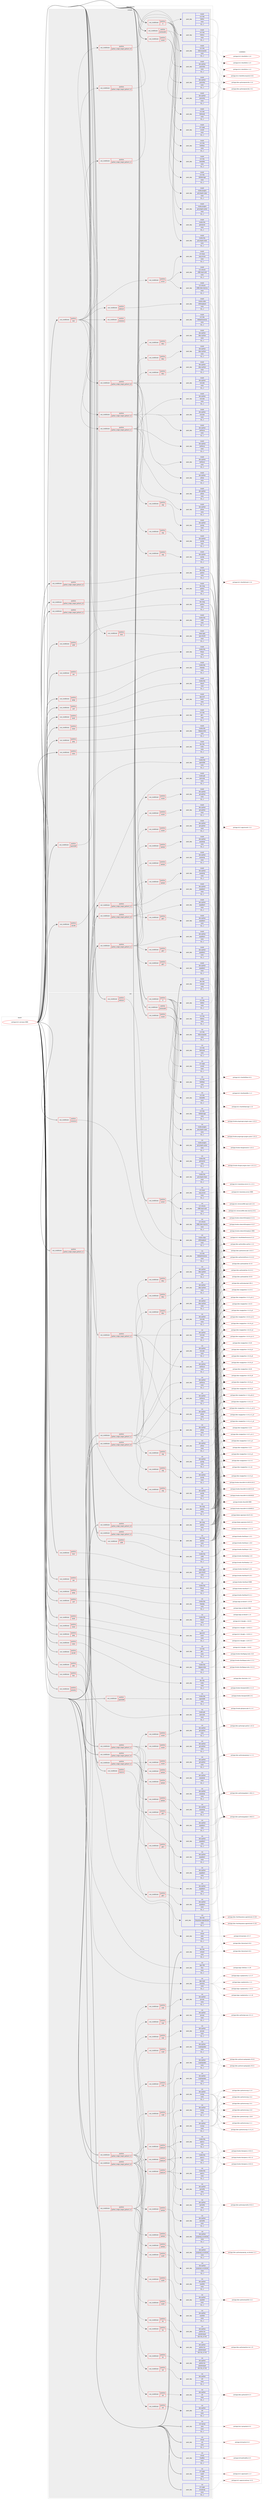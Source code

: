 digraph prolog {

# *************
# Graph options
# *************

newrank=true;
concentrate=true;
compound=true;
graph [rankdir=LR,fontname=Helvetica,fontsize=10,ranksep=1.5];#, ranksep=2.5, nodesep=0.2];
edge  [arrowhead=vee];
node  [fontname=Helvetica,fontsize=10];

# **********
# The ebuild
# **********

subgraph cluster_leftcol {
color=gray;
label=<<i>ebuild</i>>;
id [label="portage://x11-wm/xpra-9999", color=red, width=4, href="../x11-wm/xpra-9999.svg"];
}

# ****************
# The dependencies
# ****************

subgraph cluster_midcol {
color=gray;
label=<<i>dependencies</i>>;
subgraph cluster_compile {
fillcolor="#eeeeee";
style=filled;
label=<<i>compile</i>>;
subgraph cond128992 {
dependency490744 [label=<<TABLE BORDER="0" CELLBORDER="1" CELLSPACING="0" CELLPADDING="4"><TR><TD ROWSPAN="3" CELLPADDING="10">use_conditional</TD></TR><TR><TD>positive</TD></TR><TR><TD>X</TD></TR></TABLE>>, shape=none, color=red];
subgraph pack358168 {
dependency490745 [label=<<TABLE BORDER="0" CELLBORDER="1" CELLSPACING="0" CELLPADDING="4" WIDTH="220"><TR><TD ROWSPAN="6" CELLPADDING="30">pack_dep</TD></TR><TR><TD WIDTH="110">install</TD></TR><TR><TD>x11-apps</TD></TR><TR><TD>xrandr</TD></TR><TR><TD>none</TD></TR><TR><TD>[[],,,,]</TD></TR></TABLE>>, shape=none, color=blue];
}
dependency490744:e -> dependency490745:w [weight=20,style="dashed",arrowhead="vee"];
subgraph pack358169 {
dependency490746 [label=<<TABLE BORDER="0" CELLBORDER="1" CELLSPACING="0" CELLPADDING="4" WIDTH="220"><TR><TD ROWSPAN="6" CELLPADDING="30">pack_dep</TD></TR><TR><TD WIDTH="110">install</TD></TR><TR><TD>x11-libs</TD></TR><TR><TD>libXcomposite</TD></TR><TR><TD>none</TD></TR><TR><TD>[[],,,,]</TD></TR></TABLE>>, shape=none, color=blue];
}
dependency490744:e -> dependency490746:w [weight=20,style="dashed",arrowhead="vee"];
subgraph pack358170 {
dependency490747 [label=<<TABLE BORDER="0" CELLBORDER="1" CELLSPACING="0" CELLPADDING="4" WIDTH="220"><TR><TD ROWSPAN="6" CELLPADDING="30">pack_dep</TD></TR><TR><TD WIDTH="110">install</TD></TR><TR><TD>x11-libs</TD></TR><TR><TD>libXdamage</TD></TR><TR><TD>none</TD></TR><TR><TD>[[],,,,]</TD></TR></TABLE>>, shape=none, color=blue];
}
dependency490744:e -> dependency490747:w [weight=20,style="dashed",arrowhead="vee"];
subgraph pack358171 {
dependency490748 [label=<<TABLE BORDER="0" CELLBORDER="1" CELLSPACING="0" CELLPADDING="4" WIDTH="220"><TR><TD ROWSPAN="6" CELLPADDING="30">pack_dep</TD></TR><TR><TD WIDTH="110">install</TD></TR><TR><TD>x11-libs</TD></TR><TR><TD>libXfixes</TD></TR><TR><TD>none</TD></TR><TR><TD>[[],,,,]</TD></TR></TABLE>>, shape=none, color=blue];
}
dependency490744:e -> dependency490748:w [weight=20,style="dashed",arrowhead="vee"];
subgraph pack358172 {
dependency490749 [label=<<TABLE BORDER="0" CELLBORDER="1" CELLSPACING="0" CELLPADDING="4" WIDTH="220"><TR><TD ROWSPAN="6" CELLPADDING="30">pack_dep</TD></TR><TR><TD WIDTH="110">install</TD></TR><TR><TD>x11-libs</TD></TR><TR><TD>libXrandr</TD></TR><TR><TD>none</TD></TR><TR><TD>[[],,,,]</TD></TR></TABLE>>, shape=none, color=blue];
}
dependency490744:e -> dependency490749:w [weight=20,style="dashed",arrowhead="vee"];
subgraph pack358173 {
dependency490750 [label=<<TABLE BORDER="0" CELLBORDER="1" CELLSPACING="0" CELLPADDING="4" WIDTH="220"><TR><TD ROWSPAN="6" CELLPADDING="30">pack_dep</TD></TR><TR><TD WIDTH="110">install</TD></TR><TR><TD>x11-libs</TD></TR><TR><TD>libXres</TD></TR><TR><TD>none</TD></TR><TR><TD>[[],,,,]</TD></TR></TABLE>>, shape=none, color=blue];
}
dependency490744:e -> dependency490750:w [weight=20,style="dashed",arrowhead="vee"];
subgraph pack358174 {
dependency490751 [label=<<TABLE BORDER="0" CELLBORDER="1" CELLSPACING="0" CELLPADDING="4" WIDTH="220"><TR><TD ROWSPAN="6" CELLPADDING="30">pack_dep</TD></TR><TR><TD WIDTH="110">install</TD></TR><TR><TD>x11-libs</TD></TR><TR><TD>libXtst</TD></TR><TR><TD>none</TD></TR><TR><TD>[[],,,,]</TD></TR></TABLE>>, shape=none, color=blue];
}
dependency490744:e -> dependency490751:w [weight=20,style="dashed",arrowhead="vee"];
subgraph pack358175 {
dependency490752 [label=<<TABLE BORDER="0" CELLBORDER="1" CELLSPACING="0" CELLPADDING="4" WIDTH="220"><TR><TD ROWSPAN="6" CELLPADDING="30">pack_dep</TD></TR><TR><TD WIDTH="110">install</TD></TR><TR><TD>x11-libs</TD></TR><TR><TD>libxkbfile</TD></TR><TR><TD>none</TD></TR><TR><TD>[[],,,,]</TD></TR></TABLE>>, shape=none, color=blue];
}
dependency490744:e -> dependency490752:w [weight=20,style="dashed",arrowhead="vee"];
}
id:e -> dependency490744:w [weight=20,style="solid",arrowhead="vee"];
subgraph cond128993 {
dependency490753 [label=<<TABLE BORDER="0" CELLBORDER="1" CELLSPACING="0" CELLPADDING="4"><TR><TD ROWSPAN="3" CELLPADDING="10">use_conditional</TD></TR><TR><TD>positive</TD></TR><TR><TD>avif</TD></TR></TABLE>>, shape=none, color=red];
subgraph pack358176 {
dependency490754 [label=<<TABLE BORDER="0" CELLBORDER="1" CELLSPACING="0" CELLPADDING="4" WIDTH="220"><TR><TD ROWSPAN="6" CELLPADDING="30">pack_dep</TD></TR><TR><TD WIDTH="110">install</TD></TR><TR><TD>media-libs</TD></TR><TR><TD>libavif</TD></TR><TR><TD>none</TD></TR><TR><TD>[[],,,,]</TD></TR></TABLE>>, shape=none, color=blue];
}
dependency490753:e -> dependency490754:w [weight=20,style="dashed",arrowhead="vee"];
}
id:e -> dependency490753:w [weight=20,style="solid",arrowhead="vee"];
subgraph cond128994 {
dependency490755 [label=<<TABLE BORDER="0" CELLBORDER="1" CELLSPACING="0" CELLPADDING="4"><TR><TD ROWSPAN="3" CELLPADDING="10">use_conditional</TD></TR><TR><TD>positive</TD></TR><TR><TD>brotli</TD></TR></TABLE>>, shape=none, color=red];
subgraph pack358177 {
dependency490756 [label=<<TABLE BORDER="0" CELLBORDER="1" CELLSPACING="0" CELLPADDING="4" WIDTH="220"><TR><TD ROWSPAN="6" CELLPADDING="30">pack_dep</TD></TR><TR><TD WIDTH="110">install</TD></TR><TR><TD>app-arch</TD></TR><TR><TD>brotli</TD></TR><TR><TD>none</TD></TR><TR><TD>[[],,,,]</TD></TR></TABLE>>, shape=none, color=blue];
}
dependency490755:e -> dependency490756:w [weight=20,style="dashed",arrowhead="vee"];
}
id:e -> dependency490755:w [weight=20,style="solid",arrowhead="vee"];
subgraph cond128995 {
dependency490757 [label=<<TABLE BORDER="0" CELLBORDER="1" CELLSPACING="0" CELLPADDING="4"><TR><TD ROWSPAN="3" CELLPADDING="10">use_conditional</TD></TR><TR><TD>positive</TD></TR><TR><TD>client</TD></TR></TABLE>>, shape=none, color=red];
subgraph pack358178 {
dependency490758 [label=<<TABLE BORDER="0" CELLBORDER="1" CELLSPACING="0" CELLPADDING="4" WIDTH="220"><TR><TD ROWSPAN="6" CELLPADDING="30">pack_dep</TD></TR><TR><TD WIDTH="110">install</TD></TR><TR><TD>x11-libs</TD></TR><TR><TD>gtk+</TD></TR><TR><TD>none</TD></TR><TR><TD>[[],,,,]</TD></TR></TABLE>>, shape=none, color=blue];
}
dependency490757:e -> dependency490758:w [weight=20,style="dashed",arrowhead="vee"];
}
id:e -> dependency490757:w [weight=20,style="solid",arrowhead="vee"];
subgraph cond128996 {
dependency490759 [label=<<TABLE BORDER="0" CELLBORDER="1" CELLSPACING="0" CELLPADDING="4"><TR><TD ROWSPAN="3" CELLPADDING="10">use_conditional</TD></TR><TR><TD>positive</TD></TR><TR><TD>jpeg</TD></TR></TABLE>>, shape=none, color=red];
subgraph pack358179 {
dependency490760 [label=<<TABLE BORDER="0" CELLBORDER="1" CELLSPACING="0" CELLPADDING="4" WIDTH="220"><TR><TD ROWSPAN="6" CELLPADDING="30">pack_dep</TD></TR><TR><TD WIDTH="110">install</TD></TR><TR><TD>media-libs</TD></TR><TR><TD>libjpeg-turbo</TD></TR><TR><TD>none</TD></TR><TR><TD>[[],,,,]</TD></TR></TABLE>>, shape=none, color=blue];
}
dependency490759:e -> dependency490760:w [weight=20,style="dashed",arrowhead="vee"];
}
id:e -> dependency490759:w [weight=20,style="solid",arrowhead="vee"];
subgraph cond128997 {
dependency490761 [label=<<TABLE BORDER="0" CELLBORDER="1" CELLSPACING="0" CELLPADDING="4"><TR><TD ROWSPAN="3" CELLPADDING="10">use_conditional</TD></TR><TR><TD>positive</TD></TR><TR><TD>mdns</TD></TR></TABLE>>, shape=none, color=red];
subgraph pack358180 {
dependency490762 [label=<<TABLE BORDER="0" CELLBORDER="1" CELLSPACING="0" CELLPADDING="4" WIDTH="220"><TR><TD ROWSPAN="6" CELLPADDING="30">pack_dep</TD></TR><TR><TD WIDTH="110">install</TD></TR><TR><TD>dev-libs</TD></TR><TR><TD>mdns</TD></TR><TR><TD>none</TD></TR><TR><TD>[[],,,,]</TD></TR></TABLE>>, shape=none, color=blue];
}
dependency490761:e -> dependency490762:w [weight=20,style="dashed",arrowhead="vee"];
}
id:e -> dependency490761:w [weight=20,style="solid",arrowhead="vee"];
subgraph cond128998 {
dependency490763 [label=<<TABLE BORDER="0" CELLBORDER="1" CELLSPACING="0" CELLPADDING="4"><TR><TD ROWSPAN="3" CELLPADDING="10">use_conditional</TD></TR><TR><TD>positive</TD></TR><TR><TD>openh264</TD></TR></TABLE>>, shape=none, color=red];
subgraph pack358181 {
dependency490764 [label=<<TABLE BORDER="0" CELLBORDER="1" CELLSPACING="0" CELLPADDING="4" WIDTH="220"><TR><TD ROWSPAN="6" CELLPADDING="30">pack_dep</TD></TR><TR><TD WIDTH="110">install</TD></TR><TR><TD>media-libs</TD></TR><TR><TD>openh264</TD></TR><TR><TD>none</TD></TR><TR><TD>[[],,,,]</TD></TR></TABLE>>, shape=none, color=blue];
}
dependency490763:e -> dependency490764:w [weight=20,style="dashed",arrowhead="vee"];
}
id:e -> dependency490763:w [weight=20,style="solid",arrowhead="vee"];
subgraph cond128999 {
dependency490765 [label=<<TABLE BORDER="0" CELLBORDER="1" CELLSPACING="0" CELLPADDING="4"><TR><TD ROWSPAN="3" CELLPADDING="10">use_conditional</TD></TR><TR><TD>positive</TD></TR><TR><TD>pulseaudio</TD></TR></TABLE>>, shape=none, color=red];
subgraph pack358182 {
dependency490766 [label=<<TABLE BORDER="0" CELLBORDER="1" CELLSPACING="0" CELLPADDING="4" WIDTH="220"><TR><TD ROWSPAN="6" CELLPADDING="30">pack_dep</TD></TR><TR><TD WIDTH="110">install</TD></TR><TR><TD>media-plugins</TD></TR><TR><TD>gst-plugins-pulse</TD></TR><TR><TD>none</TD></TR><TR><TD>[[],,,,]</TD></TR></TABLE>>, shape=none, color=blue];
}
dependency490765:e -> dependency490766:w [weight=20,style="dashed",arrowhead="vee"];
subgraph pack358183 {
dependency490767 [label=<<TABLE BORDER="0" CELLBORDER="1" CELLSPACING="0" CELLPADDING="4" WIDTH="220"><TR><TD ROWSPAN="6" CELLPADDING="30">pack_dep</TD></TR><TR><TD WIDTH="110">install</TD></TR><TR><TD>media-plugins</TD></TR><TR><TD>gst-plugins-opus</TD></TR><TR><TD>none</TD></TR><TR><TD>[[],,,,]</TD></TR></TABLE>>, shape=none, color=blue];
}
dependency490765:e -> dependency490767:w [weight=20,style="dashed",arrowhead="vee"];
}
id:e -> dependency490765:w [weight=20,style="solid",arrowhead="vee"];
subgraph cond129000 {
dependency490768 [label=<<TABLE BORDER="0" CELLBORDER="1" CELLSPACING="0" CELLPADDING="4"><TR><TD ROWSPAN="3" CELLPADDING="10">use_conditional</TD></TR><TR><TD>positive</TD></TR><TR><TD>python_single_target_python3_10</TD></TR></TABLE>>, shape=none, color=red];
subgraph pack358184 {
dependency490769 [label=<<TABLE BORDER="0" CELLBORDER="1" CELLSPACING="0" CELLPADDING="4" WIDTH="220"><TR><TD ROWSPAN="6" CELLPADDING="30">pack_dep</TD></TR><TR><TD WIDTH="110">install</TD></TR><TR><TD>dev-lang</TD></TR><TR><TD>python</TD></TR><TR><TD>none</TD></TR><TR><TD>[[],,,,]</TD></TR></TABLE>>, shape=none, color=blue];
}
dependency490768:e -> dependency490769:w [weight=20,style="dashed",arrowhead="vee"];
}
id:e -> dependency490768:w [weight=20,style="solid",arrowhead="vee"];
subgraph cond129001 {
dependency490770 [label=<<TABLE BORDER="0" CELLBORDER="1" CELLSPACING="0" CELLPADDING="4"><TR><TD ROWSPAN="3" CELLPADDING="10">use_conditional</TD></TR><TR><TD>positive</TD></TR><TR><TD>python_single_target_python3_10</TD></TR></TABLE>>, shape=none, color=red];
subgraph pack358185 {
dependency490771 [label=<<TABLE BORDER="0" CELLBORDER="1" CELLSPACING="0" CELLPADDING="4" WIDTH="220"><TR><TD ROWSPAN="6" CELLPADDING="30">pack_dep</TD></TR><TR><TD WIDTH="110">install</TD></TR><TR><TD>dev-python</TD></TR><TR><TD>pygobject</TD></TR><TR><TD>none</TD></TR><TR><TD>[[],,,,]</TD></TR></TABLE>>, shape=none, color=blue];
}
dependency490770:e -> dependency490771:w [weight=20,style="dashed",arrowhead="vee"];
subgraph cond129002 {
dependency490772 [label=<<TABLE BORDER="0" CELLBORDER="1" CELLSPACING="0" CELLPADDING="4"><TR><TD ROWSPAN="3" CELLPADDING="10">use_conditional</TD></TR><TR><TD>positive</TD></TR><TR><TD>opengl</TD></TR></TABLE>>, shape=none, color=red];
subgraph pack358186 {
dependency490773 [label=<<TABLE BORDER="0" CELLBORDER="1" CELLSPACING="0" CELLPADDING="4" WIDTH="220"><TR><TD ROWSPAN="6" CELLPADDING="30">pack_dep</TD></TR><TR><TD WIDTH="110">install</TD></TR><TR><TD>dev-python</TD></TR><TR><TD>pyopengl</TD></TR><TR><TD>none</TD></TR><TR><TD>[[],,,,]</TD></TR></TABLE>>, shape=none, color=blue];
}
dependency490772:e -> dependency490773:w [weight=20,style="dashed",arrowhead="vee"];
}
dependency490770:e -> dependency490772:w [weight=20,style="dashed",arrowhead="vee"];
subgraph cond129003 {
dependency490774 [label=<<TABLE BORDER="0" CELLBORDER="1" CELLSPACING="0" CELLPADDING="4"><TR><TD ROWSPAN="3" CELLPADDING="10">use_conditional</TD></TR><TR><TD>positive</TD></TR><TR><TD>sound</TD></TR></TABLE>>, shape=none, color=red];
subgraph pack358187 {
dependency490775 [label=<<TABLE BORDER="0" CELLBORDER="1" CELLSPACING="0" CELLPADDING="4" WIDTH="220"><TR><TD ROWSPAN="6" CELLPADDING="30">pack_dep</TD></TR><TR><TD WIDTH="110">install</TD></TR><TR><TD>dev-python</TD></TR><TR><TD>gst-python</TD></TR><TR><TD>none</TD></TR><TR><TD>[[],,,,]</TD></TR></TABLE>>, shape=none, color=blue];
}
dependency490774:e -> dependency490775:w [weight=20,style="dashed",arrowhead="vee"];
}
dependency490770:e -> dependency490774:w [weight=20,style="dashed",arrowhead="vee"];
subgraph cond129004 {
dependency490776 [label=<<TABLE BORDER="0" CELLBORDER="1" CELLSPACING="0" CELLPADDING="4"><TR><TD ROWSPAN="3" CELLPADDING="10">use_conditional</TD></TR><TR><TD>positive</TD></TR><TR><TD>gtk3</TD></TR></TABLE>>, shape=none, color=red];
subgraph pack358188 {
dependency490777 [label=<<TABLE BORDER="0" CELLBORDER="1" CELLSPACING="0" CELLPADDING="4" WIDTH="220"><TR><TD ROWSPAN="6" CELLPADDING="30">pack_dep</TD></TR><TR><TD WIDTH="110">install</TD></TR><TR><TD>dev-python</TD></TR><TR><TD>pygobject</TD></TR><TR><TD>none</TD></TR><TR><TD>[[],,,,]</TD></TR></TABLE>>, shape=none, color=blue];
}
dependency490776:e -> dependency490777:w [weight=20,style="dashed",arrowhead="vee"];
}
dependency490770:e -> dependency490776:w [weight=20,style="dashed",arrowhead="vee"];
}
id:e -> dependency490770:w [weight=20,style="solid",arrowhead="vee"];
subgraph cond129005 {
dependency490778 [label=<<TABLE BORDER="0" CELLBORDER="1" CELLSPACING="0" CELLPADDING="4"><TR><TD ROWSPAN="3" CELLPADDING="10">use_conditional</TD></TR><TR><TD>positive</TD></TR><TR><TD>python_single_target_python3_11</TD></TR></TABLE>>, shape=none, color=red];
subgraph pack358189 {
dependency490779 [label=<<TABLE BORDER="0" CELLBORDER="1" CELLSPACING="0" CELLPADDING="4" WIDTH="220"><TR><TD ROWSPAN="6" CELLPADDING="30">pack_dep</TD></TR><TR><TD WIDTH="110">install</TD></TR><TR><TD>dev-lang</TD></TR><TR><TD>python</TD></TR><TR><TD>none</TD></TR><TR><TD>[[],,,,]</TD></TR></TABLE>>, shape=none, color=blue];
}
dependency490778:e -> dependency490779:w [weight=20,style="dashed",arrowhead="vee"];
}
id:e -> dependency490778:w [weight=20,style="solid",arrowhead="vee"];
subgraph cond129006 {
dependency490780 [label=<<TABLE BORDER="0" CELLBORDER="1" CELLSPACING="0" CELLPADDING="4"><TR><TD ROWSPAN="3" CELLPADDING="10">use_conditional</TD></TR><TR><TD>positive</TD></TR><TR><TD>python_single_target_python3_11</TD></TR></TABLE>>, shape=none, color=red];
subgraph pack358190 {
dependency490781 [label=<<TABLE BORDER="0" CELLBORDER="1" CELLSPACING="0" CELLPADDING="4" WIDTH="220"><TR><TD ROWSPAN="6" CELLPADDING="30">pack_dep</TD></TR><TR><TD WIDTH="110">install</TD></TR><TR><TD>dev-python</TD></TR><TR><TD>pygobject</TD></TR><TR><TD>none</TD></TR><TR><TD>[[],,,,]</TD></TR></TABLE>>, shape=none, color=blue];
}
dependency490780:e -> dependency490781:w [weight=20,style="dashed",arrowhead="vee"];
subgraph cond129007 {
dependency490782 [label=<<TABLE BORDER="0" CELLBORDER="1" CELLSPACING="0" CELLPADDING="4"><TR><TD ROWSPAN="3" CELLPADDING="10">use_conditional</TD></TR><TR><TD>positive</TD></TR><TR><TD>opengl</TD></TR></TABLE>>, shape=none, color=red];
subgraph pack358191 {
dependency490783 [label=<<TABLE BORDER="0" CELLBORDER="1" CELLSPACING="0" CELLPADDING="4" WIDTH="220"><TR><TD ROWSPAN="6" CELLPADDING="30">pack_dep</TD></TR><TR><TD WIDTH="110">install</TD></TR><TR><TD>dev-python</TD></TR><TR><TD>pyopengl</TD></TR><TR><TD>none</TD></TR><TR><TD>[[],,,,]</TD></TR></TABLE>>, shape=none, color=blue];
}
dependency490782:e -> dependency490783:w [weight=20,style="dashed",arrowhead="vee"];
}
dependency490780:e -> dependency490782:w [weight=20,style="dashed",arrowhead="vee"];
subgraph cond129008 {
dependency490784 [label=<<TABLE BORDER="0" CELLBORDER="1" CELLSPACING="0" CELLPADDING="4"><TR><TD ROWSPAN="3" CELLPADDING="10">use_conditional</TD></TR><TR><TD>positive</TD></TR><TR><TD>sound</TD></TR></TABLE>>, shape=none, color=red];
subgraph pack358192 {
dependency490785 [label=<<TABLE BORDER="0" CELLBORDER="1" CELLSPACING="0" CELLPADDING="4" WIDTH="220"><TR><TD ROWSPAN="6" CELLPADDING="30">pack_dep</TD></TR><TR><TD WIDTH="110">install</TD></TR><TR><TD>dev-python</TD></TR><TR><TD>gst-python</TD></TR><TR><TD>none</TD></TR><TR><TD>[[],,,,]</TD></TR></TABLE>>, shape=none, color=blue];
}
dependency490784:e -> dependency490785:w [weight=20,style="dashed",arrowhead="vee"];
}
dependency490780:e -> dependency490784:w [weight=20,style="dashed",arrowhead="vee"];
subgraph cond129009 {
dependency490786 [label=<<TABLE BORDER="0" CELLBORDER="1" CELLSPACING="0" CELLPADDING="4"><TR><TD ROWSPAN="3" CELLPADDING="10">use_conditional</TD></TR><TR><TD>positive</TD></TR><TR><TD>gtk3</TD></TR></TABLE>>, shape=none, color=red];
subgraph pack358193 {
dependency490787 [label=<<TABLE BORDER="0" CELLBORDER="1" CELLSPACING="0" CELLPADDING="4" WIDTH="220"><TR><TD ROWSPAN="6" CELLPADDING="30">pack_dep</TD></TR><TR><TD WIDTH="110">install</TD></TR><TR><TD>dev-python</TD></TR><TR><TD>pygobject</TD></TR><TR><TD>none</TD></TR><TR><TD>[[],,,,]</TD></TR></TABLE>>, shape=none, color=blue];
}
dependency490786:e -> dependency490787:w [weight=20,style="dashed",arrowhead="vee"];
}
dependency490780:e -> dependency490786:w [weight=20,style="dashed",arrowhead="vee"];
}
id:e -> dependency490780:w [weight=20,style="solid",arrowhead="vee"];
subgraph cond129010 {
dependency490788 [label=<<TABLE BORDER="0" CELLBORDER="1" CELLSPACING="0" CELLPADDING="4"><TR><TD ROWSPAN="3" CELLPADDING="10">use_conditional</TD></TR><TR><TD>positive</TD></TR><TR><TD>python_single_target_python3_12</TD></TR></TABLE>>, shape=none, color=red];
subgraph pack358194 {
dependency490789 [label=<<TABLE BORDER="0" CELLBORDER="1" CELLSPACING="0" CELLPADDING="4" WIDTH="220"><TR><TD ROWSPAN="6" CELLPADDING="30">pack_dep</TD></TR><TR><TD WIDTH="110">install</TD></TR><TR><TD>dev-lang</TD></TR><TR><TD>python</TD></TR><TR><TD>none</TD></TR><TR><TD>[[],,,,]</TD></TR></TABLE>>, shape=none, color=blue];
}
dependency490788:e -> dependency490789:w [weight=20,style="dashed",arrowhead="vee"];
}
id:e -> dependency490788:w [weight=20,style="solid",arrowhead="vee"];
subgraph cond129011 {
dependency490790 [label=<<TABLE BORDER="0" CELLBORDER="1" CELLSPACING="0" CELLPADDING="4"><TR><TD ROWSPAN="3" CELLPADDING="10">use_conditional</TD></TR><TR><TD>positive</TD></TR><TR><TD>python_single_target_python3_12</TD></TR></TABLE>>, shape=none, color=red];
subgraph pack358195 {
dependency490791 [label=<<TABLE BORDER="0" CELLBORDER="1" CELLSPACING="0" CELLPADDING="4" WIDTH="220"><TR><TD ROWSPAN="6" CELLPADDING="30">pack_dep</TD></TR><TR><TD WIDTH="110">install</TD></TR><TR><TD>dev-python</TD></TR><TR><TD>pygobject</TD></TR><TR><TD>none</TD></TR><TR><TD>[[],,,,]</TD></TR></TABLE>>, shape=none, color=blue];
}
dependency490790:e -> dependency490791:w [weight=20,style="dashed",arrowhead="vee"];
subgraph cond129012 {
dependency490792 [label=<<TABLE BORDER="0" CELLBORDER="1" CELLSPACING="0" CELLPADDING="4"><TR><TD ROWSPAN="3" CELLPADDING="10">use_conditional</TD></TR><TR><TD>positive</TD></TR><TR><TD>opengl</TD></TR></TABLE>>, shape=none, color=red];
subgraph pack358196 {
dependency490793 [label=<<TABLE BORDER="0" CELLBORDER="1" CELLSPACING="0" CELLPADDING="4" WIDTH="220"><TR><TD ROWSPAN="6" CELLPADDING="30">pack_dep</TD></TR><TR><TD WIDTH="110">install</TD></TR><TR><TD>dev-python</TD></TR><TR><TD>pyopengl</TD></TR><TR><TD>none</TD></TR><TR><TD>[[],,,,]</TD></TR></TABLE>>, shape=none, color=blue];
}
dependency490792:e -> dependency490793:w [weight=20,style="dashed",arrowhead="vee"];
}
dependency490790:e -> dependency490792:w [weight=20,style="dashed",arrowhead="vee"];
subgraph cond129013 {
dependency490794 [label=<<TABLE BORDER="0" CELLBORDER="1" CELLSPACING="0" CELLPADDING="4"><TR><TD ROWSPAN="3" CELLPADDING="10">use_conditional</TD></TR><TR><TD>positive</TD></TR><TR><TD>sound</TD></TR></TABLE>>, shape=none, color=red];
subgraph pack358197 {
dependency490795 [label=<<TABLE BORDER="0" CELLBORDER="1" CELLSPACING="0" CELLPADDING="4" WIDTH="220"><TR><TD ROWSPAN="6" CELLPADDING="30">pack_dep</TD></TR><TR><TD WIDTH="110">install</TD></TR><TR><TD>dev-python</TD></TR><TR><TD>gst-python</TD></TR><TR><TD>none</TD></TR><TR><TD>[[],,,,]</TD></TR></TABLE>>, shape=none, color=blue];
}
dependency490794:e -> dependency490795:w [weight=20,style="dashed",arrowhead="vee"];
}
dependency490790:e -> dependency490794:w [weight=20,style="dashed",arrowhead="vee"];
subgraph cond129014 {
dependency490796 [label=<<TABLE BORDER="0" CELLBORDER="1" CELLSPACING="0" CELLPADDING="4"><TR><TD ROWSPAN="3" CELLPADDING="10">use_conditional</TD></TR><TR><TD>positive</TD></TR><TR><TD>gtk3</TD></TR></TABLE>>, shape=none, color=red];
subgraph pack358198 {
dependency490797 [label=<<TABLE BORDER="0" CELLBORDER="1" CELLSPACING="0" CELLPADDING="4" WIDTH="220"><TR><TD ROWSPAN="6" CELLPADDING="30">pack_dep</TD></TR><TR><TD WIDTH="110">install</TD></TR><TR><TD>dev-python</TD></TR><TR><TD>pygobject</TD></TR><TR><TD>none</TD></TR><TR><TD>[[],,,,]</TD></TR></TABLE>>, shape=none, color=blue];
}
dependency490796:e -> dependency490797:w [weight=20,style="dashed",arrowhead="vee"];
}
dependency490790:e -> dependency490796:w [weight=20,style="dashed",arrowhead="vee"];
}
id:e -> dependency490790:w [weight=20,style="solid",arrowhead="vee"];
subgraph cond129015 {
dependency490798 [label=<<TABLE BORDER="0" CELLBORDER="1" CELLSPACING="0" CELLPADDING="4"><TR><TD ROWSPAN="3" CELLPADDING="10">use_conditional</TD></TR><TR><TD>positive</TD></TR><TR><TD>qrcode</TD></TR></TABLE>>, shape=none, color=red];
subgraph pack358199 {
dependency490799 [label=<<TABLE BORDER="0" CELLBORDER="1" CELLSPACING="0" CELLPADDING="4" WIDTH="220"><TR><TD ROWSPAN="6" CELLPADDING="30">pack_dep</TD></TR><TR><TD WIDTH="110">install</TD></TR><TR><TD>media-gfx</TD></TR><TR><TD>qrencode</TD></TR><TR><TD>none</TD></TR><TR><TD>[[],,,,]</TD></TR></TABLE>>, shape=none, color=blue];
}
dependency490798:e -> dependency490799:w [weight=20,style="dashed",arrowhead="vee"];
}
id:e -> dependency490798:w [weight=20,style="solid",arrowhead="vee"];
subgraph cond129016 {
dependency490800 [label=<<TABLE BORDER="0" CELLBORDER="1" CELLSPACING="0" CELLPADDING="4"><TR><TD ROWSPAN="3" CELLPADDING="10">use_conditional</TD></TR><TR><TD>positive</TD></TR><TR><TD>sound</TD></TR></TABLE>>, shape=none, color=red];
subgraph pack358200 {
dependency490801 [label=<<TABLE BORDER="0" CELLBORDER="1" CELLSPACING="0" CELLPADDING="4" WIDTH="220"><TR><TD ROWSPAN="6" CELLPADDING="30">pack_dep</TD></TR><TR><TD WIDTH="110">install</TD></TR><TR><TD>media-libs</TD></TR><TR><TD>gstreamer</TD></TR><TR><TD>none</TD></TR><TR><TD>[[],,,,]</TD></TR></TABLE>>, shape=none, color=blue];
}
dependency490800:e -> dependency490801:w [weight=20,style="dashed",arrowhead="vee"];
subgraph pack358201 {
dependency490802 [label=<<TABLE BORDER="0" CELLBORDER="1" CELLSPACING="0" CELLPADDING="4" WIDTH="220"><TR><TD ROWSPAN="6" CELLPADDING="30">pack_dep</TD></TR><TR><TD WIDTH="110">install</TD></TR><TR><TD>media-libs</TD></TR><TR><TD>gst-plugins-base</TD></TR><TR><TD>none</TD></TR><TR><TD>[[],,,,]</TD></TR></TABLE>>, shape=none, color=blue];
}
dependency490800:e -> dependency490802:w [weight=20,style="dashed",arrowhead="vee"];
}
id:e -> dependency490800:w [weight=20,style="solid",arrowhead="vee"];
subgraph cond129017 {
dependency490803 [label=<<TABLE BORDER="0" CELLBORDER="1" CELLSPACING="0" CELLPADDING="4"><TR><TD ROWSPAN="3" CELLPADDING="10">use_conditional</TD></TR><TR><TD>positive</TD></TR><TR><TD>test</TD></TR></TABLE>>, shape=none, color=red];
subgraph cond129018 {
dependency490804 [label=<<TABLE BORDER="0" CELLBORDER="1" CELLSPACING="0" CELLPADDING="4"><TR><TD ROWSPAN="3" CELLPADDING="10">use_conditional</TD></TR><TR><TD>positive</TD></TR><TR><TD>python_single_target_python3_10</TD></TR></TABLE>>, shape=none, color=red];
subgraph pack358202 {
dependency490805 [label=<<TABLE BORDER="0" CELLBORDER="1" CELLSPACING="0" CELLPADDING="4" WIDTH="220"><TR><TD ROWSPAN="6" CELLPADDING="30">pack_dep</TD></TR><TR><TD WIDTH="110">install</TD></TR><TR><TD>dev-python</TD></TR><TR><TD>netifaces</TD></TR><TR><TD>none</TD></TR><TR><TD>[[],,,,]</TD></TR></TABLE>>, shape=none, color=blue];
}
dependency490804:e -> dependency490805:w [weight=20,style="dashed",arrowhead="vee"];
subgraph pack358203 {
dependency490806 [label=<<TABLE BORDER="0" CELLBORDER="1" CELLSPACING="0" CELLPADDING="4" WIDTH="220"><TR><TD ROWSPAN="6" CELLPADDING="30">pack_dep</TD></TR><TR><TD WIDTH="110">install</TD></TR><TR><TD>dev-python</TD></TR><TR><TD>pillow</TD></TR><TR><TD>none</TD></TR><TR><TD>[[],,,,]</TD></TR></TABLE>>, shape=none, color=blue];
}
dependency490804:e -> dependency490806:w [weight=20,style="dashed",arrowhead="vee"];
subgraph pack358204 {
dependency490807 [label=<<TABLE BORDER="0" CELLBORDER="1" CELLSPACING="0" CELLPADDING="4" WIDTH="220"><TR><TD ROWSPAN="6" CELLPADDING="30">pack_dep</TD></TR><TR><TD WIDTH="110">install</TD></TR><TR><TD>dev-python</TD></TR><TR><TD>rencode</TD></TR><TR><TD>none</TD></TR><TR><TD>[[],,,,]</TD></TR></TABLE>>, shape=none, color=blue];
}
dependency490804:e -> dependency490807:w [weight=20,style="dashed",arrowhead="vee"];
subgraph cond129019 {
dependency490808 [label=<<TABLE BORDER="0" CELLBORDER="1" CELLSPACING="0" CELLPADDING="4"><TR><TD ROWSPAN="3" CELLPADDING="10">use_conditional</TD></TR><TR><TD>positive</TD></TR><TR><TD>dbus</TD></TR></TABLE>>, shape=none, color=red];
subgraph pack358205 {
dependency490809 [label=<<TABLE BORDER="0" CELLBORDER="1" CELLSPACING="0" CELLPADDING="4" WIDTH="220"><TR><TD ROWSPAN="6" CELLPADDING="30">pack_dep</TD></TR><TR><TD WIDTH="110">install</TD></TR><TR><TD>dev-python</TD></TR><TR><TD>dbus-python</TD></TR><TR><TD>none</TD></TR><TR><TD>[[],,,,]</TD></TR></TABLE>>, shape=none, color=blue];
}
dependency490808:e -> dependency490809:w [weight=20,style="dashed",arrowhead="vee"];
}
dependency490804:e -> dependency490808:w [weight=20,style="dashed",arrowhead="vee"];
subgraph cond129020 {
dependency490810 [label=<<TABLE BORDER="0" CELLBORDER="1" CELLSPACING="0" CELLPADDING="4"><TR><TD ROWSPAN="3" CELLPADDING="10">use_conditional</TD></TR><TR><TD>positive</TD></TR><TR><TD>xdg</TD></TR></TABLE>>, shape=none, color=red];
subgraph pack358206 {
dependency490811 [label=<<TABLE BORDER="0" CELLBORDER="1" CELLSPACING="0" CELLPADDING="4" WIDTH="220"><TR><TD ROWSPAN="6" CELLPADDING="30">pack_dep</TD></TR><TR><TD WIDTH="110">install</TD></TR><TR><TD>dev-python</TD></TR><TR><TD>pyxdg</TD></TR><TR><TD>none</TD></TR><TR><TD>[[],,,,]</TD></TR></TABLE>>, shape=none, color=blue];
}
dependency490810:e -> dependency490811:w [weight=20,style="dashed",arrowhead="vee"];
}
dependency490804:e -> dependency490810:w [weight=20,style="dashed",arrowhead="vee"];
}
dependency490803:e -> dependency490804:w [weight=20,style="dashed",arrowhead="vee"];
subgraph cond129021 {
dependency490812 [label=<<TABLE BORDER="0" CELLBORDER="1" CELLSPACING="0" CELLPADDING="4"><TR><TD ROWSPAN="3" CELLPADDING="10">use_conditional</TD></TR><TR><TD>positive</TD></TR><TR><TD>python_single_target_python3_11</TD></TR></TABLE>>, shape=none, color=red];
subgraph pack358207 {
dependency490813 [label=<<TABLE BORDER="0" CELLBORDER="1" CELLSPACING="0" CELLPADDING="4" WIDTH="220"><TR><TD ROWSPAN="6" CELLPADDING="30">pack_dep</TD></TR><TR><TD WIDTH="110">install</TD></TR><TR><TD>dev-python</TD></TR><TR><TD>netifaces</TD></TR><TR><TD>none</TD></TR><TR><TD>[[],,,,]</TD></TR></TABLE>>, shape=none, color=blue];
}
dependency490812:e -> dependency490813:w [weight=20,style="dashed",arrowhead="vee"];
subgraph pack358208 {
dependency490814 [label=<<TABLE BORDER="0" CELLBORDER="1" CELLSPACING="0" CELLPADDING="4" WIDTH="220"><TR><TD ROWSPAN="6" CELLPADDING="30">pack_dep</TD></TR><TR><TD WIDTH="110">install</TD></TR><TR><TD>dev-python</TD></TR><TR><TD>pillow</TD></TR><TR><TD>none</TD></TR><TR><TD>[[],,,,]</TD></TR></TABLE>>, shape=none, color=blue];
}
dependency490812:e -> dependency490814:w [weight=20,style="dashed",arrowhead="vee"];
subgraph pack358209 {
dependency490815 [label=<<TABLE BORDER="0" CELLBORDER="1" CELLSPACING="0" CELLPADDING="4" WIDTH="220"><TR><TD ROWSPAN="6" CELLPADDING="30">pack_dep</TD></TR><TR><TD WIDTH="110">install</TD></TR><TR><TD>dev-python</TD></TR><TR><TD>rencode</TD></TR><TR><TD>none</TD></TR><TR><TD>[[],,,,]</TD></TR></TABLE>>, shape=none, color=blue];
}
dependency490812:e -> dependency490815:w [weight=20,style="dashed",arrowhead="vee"];
subgraph cond129022 {
dependency490816 [label=<<TABLE BORDER="0" CELLBORDER="1" CELLSPACING="0" CELLPADDING="4"><TR><TD ROWSPAN="3" CELLPADDING="10">use_conditional</TD></TR><TR><TD>positive</TD></TR><TR><TD>dbus</TD></TR></TABLE>>, shape=none, color=red];
subgraph pack358210 {
dependency490817 [label=<<TABLE BORDER="0" CELLBORDER="1" CELLSPACING="0" CELLPADDING="4" WIDTH="220"><TR><TD ROWSPAN="6" CELLPADDING="30">pack_dep</TD></TR><TR><TD WIDTH="110">install</TD></TR><TR><TD>dev-python</TD></TR><TR><TD>dbus-python</TD></TR><TR><TD>none</TD></TR><TR><TD>[[],,,,]</TD></TR></TABLE>>, shape=none, color=blue];
}
dependency490816:e -> dependency490817:w [weight=20,style="dashed",arrowhead="vee"];
}
dependency490812:e -> dependency490816:w [weight=20,style="dashed",arrowhead="vee"];
subgraph cond129023 {
dependency490818 [label=<<TABLE BORDER="0" CELLBORDER="1" CELLSPACING="0" CELLPADDING="4"><TR><TD ROWSPAN="3" CELLPADDING="10">use_conditional</TD></TR><TR><TD>positive</TD></TR><TR><TD>xdg</TD></TR></TABLE>>, shape=none, color=red];
subgraph pack358211 {
dependency490819 [label=<<TABLE BORDER="0" CELLBORDER="1" CELLSPACING="0" CELLPADDING="4" WIDTH="220"><TR><TD ROWSPAN="6" CELLPADDING="30">pack_dep</TD></TR><TR><TD WIDTH="110">install</TD></TR><TR><TD>dev-python</TD></TR><TR><TD>pyxdg</TD></TR><TR><TD>none</TD></TR><TR><TD>[[],,,,]</TD></TR></TABLE>>, shape=none, color=blue];
}
dependency490818:e -> dependency490819:w [weight=20,style="dashed",arrowhead="vee"];
}
dependency490812:e -> dependency490818:w [weight=20,style="dashed",arrowhead="vee"];
}
dependency490803:e -> dependency490812:w [weight=20,style="dashed",arrowhead="vee"];
subgraph cond129024 {
dependency490820 [label=<<TABLE BORDER="0" CELLBORDER="1" CELLSPACING="0" CELLPADDING="4"><TR><TD ROWSPAN="3" CELLPADDING="10">use_conditional</TD></TR><TR><TD>positive</TD></TR><TR><TD>python_single_target_python3_12</TD></TR></TABLE>>, shape=none, color=red];
subgraph pack358212 {
dependency490821 [label=<<TABLE BORDER="0" CELLBORDER="1" CELLSPACING="0" CELLPADDING="4" WIDTH="220"><TR><TD ROWSPAN="6" CELLPADDING="30">pack_dep</TD></TR><TR><TD WIDTH="110">install</TD></TR><TR><TD>dev-python</TD></TR><TR><TD>netifaces</TD></TR><TR><TD>none</TD></TR><TR><TD>[[],,,,]</TD></TR></TABLE>>, shape=none, color=blue];
}
dependency490820:e -> dependency490821:w [weight=20,style="dashed",arrowhead="vee"];
subgraph pack358213 {
dependency490822 [label=<<TABLE BORDER="0" CELLBORDER="1" CELLSPACING="0" CELLPADDING="4" WIDTH="220"><TR><TD ROWSPAN="6" CELLPADDING="30">pack_dep</TD></TR><TR><TD WIDTH="110">install</TD></TR><TR><TD>dev-python</TD></TR><TR><TD>pillow</TD></TR><TR><TD>none</TD></TR><TR><TD>[[],,,,]</TD></TR></TABLE>>, shape=none, color=blue];
}
dependency490820:e -> dependency490822:w [weight=20,style="dashed",arrowhead="vee"];
subgraph pack358214 {
dependency490823 [label=<<TABLE BORDER="0" CELLBORDER="1" CELLSPACING="0" CELLPADDING="4" WIDTH="220"><TR><TD ROWSPAN="6" CELLPADDING="30">pack_dep</TD></TR><TR><TD WIDTH="110">install</TD></TR><TR><TD>dev-python</TD></TR><TR><TD>rencode</TD></TR><TR><TD>none</TD></TR><TR><TD>[[],,,,]</TD></TR></TABLE>>, shape=none, color=blue];
}
dependency490820:e -> dependency490823:w [weight=20,style="dashed",arrowhead="vee"];
subgraph cond129025 {
dependency490824 [label=<<TABLE BORDER="0" CELLBORDER="1" CELLSPACING="0" CELLPADDING="4"><TR><TD ROWSPAN="3" CELLPADDING="10">use_conditional</TD></TR><TR><TD>positive</TD></TR><TR><TD>dbus</TD></TR></TABLE>>, shape=none, color=red];
subgraph pack358215 {
dependency490825 [label=<<TABLE BORDER="0" CELLBORDER="1" CELLSPACING="0" CELLPADDING="4" WIDTH="220"><TR><TD ROWSPAN="6" CELLPADDING="30">pack_dep</TD></TR><TR><TD WIDTH="110">install</TD></TR><TR><TD>dev-python</TD></TR><TR><TD>dbus-python</TD></TR><TR><TD>none</TD></TR><TR><TD>[[],,,,]</TD></TR></TABLE>>, shape=none, color=blue];
}
dependency490824:e -> dependency490825:w [weight=20,style="dashed",arrowhead="vee"];
}
dependency490820:e -> dependency490824:w [weight=20,style="dashed",arrowhead="vee"];
subgraph cond129026 {
dependency490826 [label=<<TABLE BORDER="0" CELLBORDER="1" CELLSPACING="0" CELLPADDING="4"><TR><TD ROWSPAN="3" CELLPADDING="10">use_conditional</TD></TR><TR><TD>positive</TD></TR><TR><TD>xdg</TD></TR></TABLE>>, shape=none, color=red];
subgraph pack358216 {
dependency490827 [label=<<TABLE BORDER="0" CELLBORDER="1" CELLSPACING="0" CELLPADDING="4" WIDTH="220"><TR><TD ROWSPAN="6" CELLPADDING="30">pack_dep</TD></TR><TR><TD WIDTH="110">install</TD></TR><TR><TD>dev-python</TD></TR><TR><TD>pyxdg</TD></TR><TR><TD>none</TD></TR><TR><TD>[[],,,,]</TD></TR></TABLE>>, shape=none, color=blue];
}
dependency490826:e -> dependency490827:w [weight=20,style="dashed",arrowhead="vee"];
}
dependency490820:e -> dependency490826:w [weight=20,style="dashed",arrowhead="vee"];
}
dependency490803:e -> dependency490820:w [weight=20,style="dashed",arrowhead="vee"];
subgraph cond129027 {
dependency490828 [label=<<TABLE BORDER="0" CELLBORDER="1" CELLSPACING="0" CELLPADDING="4"><TR><TD ROWSPAN="3" CELLPADDING="10">use_conditional</TD></TR><TR><TD>positive</TD></TR><TR><TD>html</TD></TR></TABLE>>, shape=none, color=red];
subgraph pack358217 {
dependency490829 [label=<<TABLE BORDER="0" CELLBORDER="1" CELLSPACING="0" CELLPADDING="4" WIDTH="220"><TR><TD ROWSPAN="6" CELLPADDING="30">pack_dep</TD></TR><TR><TD WIDTH="110">install</TD></TR><TR><TD>www-apps</TD></TR><TR><TD>xpra-html5</TD></TR><TR><TD>none</TD></TR><TR><TD>[[],,,,]</TD></TR></TABLE>>, shape=none, color=blue];
}
dependency490828:e -> dependency490829:w [weight=20,style="dashed",arrowhead="vee"];
}
dependency490803:e -> dependency490828:w [weight=20,style="dashed",arrowhead="vee"];
subgraph cond129028 {
dependency490830 [label=<<TABLE BORDER="0" CELLBORDER="1" CELLSPACING="0" CELLPADDING="4"><TR><TD ROWSPAN="3" CELLPADDING="10">use_conditional</TD></TR><TR><TD>positive</TD></TR><TR><TD>server</TD></TR></TABLE>>, shape=none, color=red];
subgraph pack358218 {
dependency490831 [label=<<TABLE BORDER="0" CELLBORDER="1" CELLSPACING="0" CELLPADDING="4" WIDTH="220"><TR><TD ROWSPAN="6" CELLPADDING="30">pack_dep</TD></TR><TR><TD WIDTH="110">install</TD></TR><TR><TD>x11-base</TD></TR><TR><TD>xorg-server</TD></TR><TR><TD>none</TD></TR><TR><TD>[[],,,,]</TD></TR></TABLE>>, shape=none, color=blue];
}
dependency490830:e -> dependency490831:w [weight=20,style="dashed",arrowhead="vee"];
subgraph pack358219 {
dependency490832 [label=<<TABLE BORDER="0" CELLBORDER="1" CELLSPACING="0" CELLPADDING="4" WIDTH="220"><TR><TD ROWSPAN="6" CELLPADDING="30">pack_dep</TD></TR><TR><TD WIDTH="110">install</TD></TR><TR><TD>x11-drivers</TD></TR><TR><TD>xf86-input-void</TD></TR><TR><TD>none</TD></TR><TR><TD>[[],,,,]</TD></TR></TABLE>>, shape=none, color=blue];
}
dependency490830:e -> dependency490832:w [weight=20,style="dashed",arrowhead="vee"];
subgraph pack358220 {
dependency490833 [label=<<TABLE BORDER="0" CELLBORDER="1" CELLSPACING="0" CELLPADDING="4" WIDTH="220"><TR><TD ROWSPAN="6" CELLPADDING="30">pack_dep</TD></TR><TR><TD WIDTH="110">install</TD></TR><TR><TD>x11-drivers</TD></TR><TR><TD>xf86-video-dummy</TD></TR><TR><TD>none</TD></TR><TR><TD>[[],,,,]</TD></TR></TABLE>>, shape=none, color=blue];
}
dependency490830:e -> dependency490833:w [weight=20,style="dashed",arrowhead="vee"];
}
dependency490803:e -> dependency490830:w [weight=20,style="dashed",arrowhead="vee"];
subgraph cond129029 {
dependency490834 [label=<<TABLE BORDER="0" CELLBORDER="1" CELLSPACING="0" CELLPADDING="4"><TR><TD ROWSPAN="3" CELLPADDING="10">use_conditional</TD></TR><TR><TD>positive</TD></TR><TR><TD>webcam</TD></TR></TABLE>>, shape=none, color=red];
subgraph pack358221 {
dependency490835 [label=<<TABLE BORDER="0" CELLBORDER="1" CELLSPACING="0" CELLPADDING="4" WIDTH="220"><TR><TD ROWSPAN="6" CELLPADDING="30">pack_dep</TD></TR><TR><TD WIDTH="110">install</TD></TR><TR><TD>media-video</TD></TR><TR><TD>v4l2loopback</TD></TR><TR><TD>none</TD></TR><TR><TD>[[],,,,]</TD></TR></TABLE>>, shape=none, color=blue];
}
dependency490834:e -> dependency490835:w [weight=20,style="dashed",arrowhead="vee"];
}
dependency490803:e -> dependency490834:w [weight=20,style="dashed",arrowhead="vee"];
subgraph cond129030 {
dependency490836 [label=<<TABLE BORDER="0" CELLBORDER="1" CELLSPACING="0" CELLPADDING="4"><TR><TD ROWSPAN="3" CELLPADDING="10">use_conditional</TD></TR><TR><TD>positive</TD></TR><TR><TD>xinerama</TD></TR></TABLE>>, shape=none, color=red];
subgraph pack358222 {
dependency490837 [label=<<TABLE BORDER="0" CELLBORDER="1" CELLSPACING="0" CELLPADDING="4" WIDTH="220"><TR><TD ROWSPAN="6" CELLPADDING="30">pack_dep</TD></TR><TR><TD WIDTH="110">install</TD></TR><TR><TD>x11-libs</TD></TR><TR><TD>libfakeXinerama</TD></TR><TR><TD>none</TD></TR><TR><TD>[[],,,,]</TD></TR></TABLE>>, shape=none, color=blue];
}
dependency490836:e -> dependency490837:w [weight=20,style="dashed",arrowhead="vee"];
}
dependency490803:e -> dependency490836:w [weight=20,style="dashed",arrowhead="vee"];
subgraph cond129031 {
dependency490838 [label=<<TABLE BORDER="0" CELLBORDER="1" CELLSPACING="0" CELLPADDING="4"><TR><TD ROWSPAN="3" CELLPADDING="10">use_conditional</TD></TR><TR><TD>positive</TD></TR><TR><TD>python_single_target_python3_10</TD></TR></TABLE>>, shape=none, color=red];
subgraph pack358223 {
dependency490839 [label=<<TABLE BORDER="0" CELLBORDER="1" CELLSPACING="0" CELLPADDING="4" WIDTH="220"><TR><TD ROWSPAN="6" CELLPADDING="30">pack_dep</TD></TR><TR><TD WIDTH="110">install</TD></TR><TR><TD>dev-python</TD></TR><TR><TD>paramiko</TD></TR><TR><TD>none</TD></TR><TR><TD>[[],,,,]</TD></TR></TABLE>>, shape=none, color=blue];
}
dependency490838:e -> dependency490839:w [weight=20,style="dashed",arrowhead="vee"];
}
dependency490803:e -> dependency490838:w [weight=20,style="dashed",arrowhead="vee"];
subgraph cond129032 {
dependency490840 [label=<<TABLE BORDER="0" CELLBORDER="1" CELLSPACING="0" CELLPADDING="4"><TR><TD ROWSPAN="3" CELLPADDING="10">use_conditional</TD></TR><TR><TD>positive</TD></TR><TR><TD>python_single_target_python3_11</TD></TR></TABLE>>, shape=none, color=red];
subgraph pack358224 {
dependency490841 [label=<<TABLE BORDER="0" CELLBORDER="1" CELLSPACING="0" CELLPADDING="4" WIDTH="220"><TR><TD ROWSPAN="6" CELLPADDING="30">pack_dep</TD></TR><TR><TD WIDTH="110">install</TD></TR><TR><TD>dev-python</TD></TR><TR><TD>paramiko</TD></TR><TR><TD>none</TD></TR><TR><TD>[[],,,,]</TD></TR></TABLE>>, shape=none, color=blue];
}
dependency490840:e -> dependency490841:w [weight=20,style="dashed",arrowhead="vee"];
}
dependency490803:e -> dependency490840:w [weight=20,style="dashed",arrowhead="vee"];
subgraph cond129033 {
dependency490842 [label=<<TABLE BORDER="0" CELLBORDER="1" CELLSPACING="0" CELLPADDING="4"><TR><TD ROWSPAN="3" CELLPADDING="10">use_conditional</TD></TR><TR><TD>positive</TD></TR><TR><TD>python_single_target_python3_12</TD></TR></TABLE>>, shape=none, color=red];
subgraph pack358225 {
dependency490843 [label=<<TABLE BORDER="0" CELLBORDER="1" CELLSPACING="0" CELLPADDING="4" WIDTH="220"><TR><TD ROWSPAN="6" CELLPADDING="30">pack_dep</TD></TR><TR><TD WIDTH="110">install</TD></TR><TR><TD>dev-python</TD></TR><TR><TD>paramiko</TD></TR><TR><TD>none</TD></TR><TR><TD>[[],,,,]</TD></TR></TABLE>>, shape=none, color=blue];
}
dependency490842:e -> dependency490843:w [weight=20,style="dashed",arrowhead="vee"];
}
dependency490803:e -> dependency490842:w [weight=20,style="dashed",arrowhead="vee"];
}
id:e -> dependency490803:w [weight=20,style="solid",arrowhead="vee"];
subgraph cond129034 {
dependency490844 [label=<<TABLE BORDER="0" CELLBORDER="1" CELLSPACING="0" CELLPADDING="4"><TR><TD ROWSPAN="3" CELLPADDING="10">use_conditional</TD></TR><TR><TD>positive</TD></TR><TR><TD>vpx</TD></TR></TABLE>>, shape=none, color=red];
subgraph pack358226 {
dependency490845 [label=<<TABLE BORDER="0" CELLBORDER="1" CELLSPACING="0" CELLPADDING="4" WIDTH="220"><TR><TD ROWSPAN="6" CELLPADDING="30">pack_dep</TD></TR><TR><TD WIDTH="110">install</TD></TR><TR><TD>media-libs</TD></TR><TR><TD>libvpx</TD></TR><TR><TD>none</TD></TR><TR><TD>[[],,,,]</TD></TR></TABLE>>, shape=none, color=blue];
}
dependency490844:e -> dependency490845:w [weight=20,style="dashed",arrowhead="vee"];
}
id:e -> dependency490844:w [weight=20,style="solid",arrowhead="vee"];
subgraph cond129035 {
dependency490846 [label=<<TABLE BORDER="0" CELLBORDER="1" CELLSPACING="0" CELLPADDING="4"><TR><TD ROWSPAN="3" CELLPADDING="10">use_conditional</TD></TR><TR><TD>positive</TD></TR><TR><TD>webp</TD></TR></TABLE>>, shape=none, color=red];
subgraph pack358227 {
dependency490847 [label=<<TABLE BORDER="0" CELLBORDER="1" CELLSPACING="0" CELLPADDING="4" WIDTH="220"><TR><TD ROWSPAN="6" CELLPADDING="30">pack_dep</TD></TR><TR><TD WIDTH="110">install</TD></TR><TR><TD>media-libs</TD></TR><TR><TD>libwebp</TD></TR><TR><TD>none</TD></TR><TR><TD>[[],,,,]</TD></TR></TABLE>>, shape=none, color=blue];
}
dependency490846:e -> dependency490847:w [weight=20,style="dashed",arrowhead="vee"];
}
id:e -> dependency490846:w [weight=20,style="solid",arrowhead="vee"];
subgraph cond129036 {
dependency490848 [label=<<TABLE BORDER="0" CELLBORDER="1" CELLSPACING="0" CELLPADDING="4"><TR><TD ROWSPAN="3" CELLPADDING="10">use_conditional</TD></TR><TR><TD>positive</TD></TR><TR><TD>x264</TD></TR></TABLE>>, shape=none, color=red];
subgraph pack358228 {
dependency490849 [label=<<TABLE BORDER="0" CELLBORDER="1" CELLSPACING="0" CELLPADDING="4" WIDTH="220"><TR><TD ROWSPAN="6" CELLPADDING="30">pack_dep</TD></TR><TR><TD WIDTH="110">install</TD></TR><TR><TD>media-libs</TD></TR><TR><TD>x264</TD></TR><TR><TD>none</TD></TR><TR><TD>[[],,,,]</TD></TR></TABLE>>, shape=none, color=blue];
}
dependency490848:e -> dependency490849:w [weight=20,style="dashed",arrowhead="vee"];
}
id:e -> dependency490848:w [weight=20,style="solid",arrowhead="vee"];
subgraph pack358229 {
dependency490850 [label=<<TABLE BORDER="0" CELLBORDER="1" CELLSPACING="0" CELLPADDING="4" WIDTH="220"><TR><TD ROWSPAN="6" CELLPADDING="30">pack_dep</TD></TR><TR><TD WIDTH="110">install</TD></TR><TR><TD>dev-libs</TD></TR><TR><TD>xxhash</TD></TR><TR><TD>none</TD></TR><TR><TD>[[],,,,]</TD></TR></TABLE>>, shape=none, color=blue];
}
id:e -> dependency490850:w [weight=20,style="solid",arrowhead="vee"];
}
subgraph cluster_compileandrun {
fillcolor="#eeeeee";
style=filled;
label=<<i>compile and run</i>>;
}
subgraph cluster_run {
fillcolor="#eeeeee";
style=filled;
label=<<i>run</i>>;
subgraph cond129037 {
dependency490851 [label=<<TABLE BORDER="0" CELLBORDER="1" CELLSPACING="0" CELLPADDING="4"><TR><TD ROWSPAN="3" CELLPADDING="10">use_conditional</TD></TR><TR><TD>positive</TD></TR><TR><TD>X</TD></TR></TABLE>>, shape=none, color=red];
subgraph pack358230 {
dependency490852 [label=<<TABLE BORDER="0" CELLBORDER="1" CELLSPACING="0" CELLPADDING="4" WIDTH="220"><TR><TD ROWSPAN="6" CELLPADDING="30">pack_dep</TD></TR><TR><TD WIDTH="110">run</TD></TR><TR><TD>x11-apps</TD></TR><TR><TD>xrandr</TD></TR><TR><TD>none</TD></TR><TR><TD>[[],,,,]</TD></TR></TABLE>>, shape=none, color=blue];
}
dependency490851:e -> dependency490852:w [weight=20,style="dashed",arrowhead="vee"];
subgraph pack358231 {
dependency490853 [label=<<TABLE BORDER="0" CELLBORDER="1" CELLSPACING="0" CELLPADDING="4" WIDTH="220"><TR><TD ROWSPAN="6" CELLPADDING="30">pack_dep</TD></TR><TR><TD WIDTH="110">run</TD></TR><TR><TD>x11-libs</TD></TR><TR><TD>libXcomposite</TD></TR><TR><TD>none</TD></TR><TR><TD>[[],,,,]</TD></TR></TABLE>>, shape=none, color=blue];
}
dependency490851:e -> dependency490853:w [weight=20,style="dashed",arrowhead="vee"];
subgraph pack358232 {
dependency490854 [label=<<TABLE BORDER="0" CELLBORDER="1" CELLSPACING="0" CELLPADDING="4" WIDTH="220"><TR><TD ROWSPAN="6" CELLPADDING="30">pack_dep</TD></TR><TR><TD WIDTH="110">run</TD></TR><TR><TD>x11-libs</TD></TR><TR><TD>libXdamage</TD></TR><TR><TD>none</TD></TR><TR><TD>[[],,,,]</TD></TR></TABLE>>, shape=none, color=blue];
}
dependency490851:e -> dependency490854:w [weight=20,style="dashed",arrowhead="vee"];
subgraph pack358233 {
dependency490855 [label=<<TABLE BORDER="0" CELLBORDER="1" CELLSPACING="0" CELLPADDING="4" WIDTH="220"><TR><TD ROWSPAN="6" CELLPADDING="30">pack_dep</TD></TR><TR><TD WIDTH="110">run</TD></TR><TR><TD>x11-libs</TD></TR><TR><TD>libXfixes</TD></TR><TR><TD>none</TD></TR><TR><TD>[[],,,,]</TD></TR></TABLE>>, shape=none, color=blue];
}
dependency490851:e -> dependency490855:w [weight=20,style="dashed",arrowhead="vee"];
subgraph pack358234 {
dependency490856 [label=<<TABLE BORDER="0" CELLBORDER="1" CELLSPACING="0" CELLPADDING="4" WIDTH="220"><TR><TD ROWSPAN="6" CELLPADDING="30">pack_dep</TD></TR><TR><TD WIDTH="110">run</TD></TR><TR><TD>x11-libs</TD></TR><TR><TD>libXrandr</TD></TR><TR><TD>none</TD></TR><TR><TD>[[],,,,]</TD></TR></TABLE>>, shape=none, color=blue];
}
dependency490851:e -> dependency490856:w [weight=20,style="dashed",arrowhead="vee"];
subgraph pack358235 {
dependency490857 [label=<<TABLE BORDER="0" CELLBORDER="1" CELLSPACING="0" CELLPADDING="4" WIDTH="220"><TR><TD ROWSPAN="6" CELLPADDING="30">pack_dep</TD></TR><TR><TD WIDTH="110">run</TD></TR><TR><TD>x11-libs</TD></TR><TR><TD>libXres</TD></TR><TR><TD>none</TD></TR><TR><TD>[[],,,,]</TD></TR></TABLE>>, shape=none, color=blue];
}
dependency490851:e -> dependency490857:w [weight=20,style="dashed",arrowhead="vee"];
subgraph pack358236 {
dependency490858 [label=<<TABLE BORDER="0" CELLBORDER="1" CELLSPACING="0" CELLPADDING="4" WIDTH="220"><TR><TD ROWSPAN="6" CELLPADDING="30">pack_dep</TD></TR><TR><TD WIDTH="110">run</TD></TR><TR><TD>x11-libs</TD></TR><TR><TD>libXtst</TD></TR><TR><TD>none</TD></TR><TR><TD>[[],,,,]</TD></TR></TABLE>>, shape=none, color=blue];
}
dependency490851:e -> dependency490858:w [weight=20,style="dashed",arrowhead="vee"];
subgraph pack358237 {
dependency490859 [label=<<TABLE BORDER="0" CELLBORDER="1" CELLSPACING="0" CELLPADDING="4" WIDTH="220"><TR><TD ROWSPAN="6" CELLPADDING="30">pack_dep</TD></TR><TR><TD WIDTH="110">run</TD></TR><TR><TD>x11-libs</TD></TR><TR><TD>libxkbfile</TD></TR><TR><TD>none</TD></TR><TR><TD>[[],,,,]</TD></TR></TABLE>>, shape=none, color=blue];
}
dependency490851:e -> dependency490859:w [weight=20,style="dashed",arrowhead="vee"];
}
id:e -> dependency490851:w [weight=20,style="solid",arrowhead="odot"];
subgraph cond129038 {
dependency490860 [label=<<TABLE BORDER="0" CELLBORDER="1" CELLSPACING="0" CELLPADDING="4"><TR><TD ROWSPAN="3" CELLPADDING="10">use_conditional</TD></TR><TR><TD>positive</TD></TR><TR><TD>avif</TD></TR></TABLE>>, shape=none, color=red];
subgraph pack358238 {
dependency490861 [label=<<TABLE BORDER="0" CELLBORDER="1" CELLSPACING="0" CELLPADDING="4" WIDTH="220"><TR><TD ROWSPAN="6" CELLPADDING="30">pack_dep</TD></TR><TR><TD WIDTH="110">run</TD></TR><TR><TD>media-libs</TD></TR><TR><TD>libavif</TD></TR><TR><TD>none</TD></TR><TR><TD>[[],,,,]</TD></TR></TABLE>>, shape=none, color=blue];
}
dependency490860:e -> dependency490861:w [weight=20,style="dashed",arrowhead="vee"];
}
id:e -> dependency490860:w [weight=20,style="solid",arrowhead="odot"];
subgraph cond129039 {
dependency490862 [label=<<TABLE BORDER="0" CELLBORDER="1" CELLSPACING="0" CELLPADDING="4"><TR><TD ROWSPAN="3" CELLPADDING="10">use_conditional</TD></TR><TR><TD>positive</TD></TR><TR><TD>brotli</TD></TR></TABLE>>, shape=none, color=red];
subgraph pack358239 {
dependency490863 [label=<<TABLE BORDER="0" CELLBORDER="1" CELLSPACING="0" CELLPADDING="4" WIDTH="220"><TR><TD ROWSPAN="6" CELLPADDING="30">pack_dep</TD></TR><TR><TD WIDTH="110">run</TD></TR><TR><TD>app-arch</TD></TR><TR><TD>brotli</TD></TR><TR><TD>none</TD></TR><TR><TD>[[],,,,]</TD></TR></TABLE>>, shape=none, color=blue];
}
dependency490862:e -> dependency490863:w [weight=20,style="dashed",arrowhead="vee"];
}
id:e -> dependency490862:w [weight=20,style="solid",arrowhead="odot"];
subgraph cond129040 {
dependency490864 [label=<<TABLE BORDER="0" CELLBORDER="1" CELLSPACING="0" CELLPADDING="4"><TR><TD ROWSPAN="3" CELLPADDING="10">use_conditional</TD></TR><TR><TD>positive</TD></TR><TR><TD>client</TD></TR></TABLE>>, shape=none, color=red];
subgraph pack358240 {
dependency490865 [label=<<TABLE BORDER="0" CELLBORDER="1" CELLSPACING="0" CELLPADDING="4" WIDTH="220"><TR><TD ROWSPAN="6" CELLPADDING="30">pack_dep</TD></TR><TR><TD WIDTH="110">run</TD></TR><TR><TD>x11-libs</TD></TR><TR><TD>gtk+</TD></TR><TR><TD>none</TD></TR><TR><TD>[[],,,,]</TD></TR></TABLE>>, shape=none, color=blue];
}
dependency490864:e -> dependency490865:w [weight=20,style="dashed",arrowhead="vee"];
}
id:e -> dependency490864:w [weight=20,style="solid",arrowhead="odot"];
subgraph cond129041 {
dependency490866 [label=<<TABLE BORDER="0" CELLBORDER="1" CELLSPACING="0" CELLPADDING="4"><TR><TD ROWSPAN="3" CELLPADDING="10">use_conditional</TD></TR><TR><TD>positive</TD></TR><TR><TD>html</TD></TR></TABLE>>, shape=none, color=red];
subgraph pack358241 {
dependency490867 [label=<<TABLE BORDER="0" CELLBORDER="1" CELLSPACING="0" CELLPADDING="4" WIDTH="220"><TR><TD ROWSPAN="6" CELLPADDING="30">pack_dep</TD></TR><TR><TD WIDTH="110">run</TD></TR><TR><TD>www-apps</TD></TR><TR><TD>xpra-html5</TD></TR><TR><TD>none</TD></TR><TR><TD>[[],,,,]</TD></TR></TABLE>>, shape=none, color=blue];
}
dependency490866:e -> dependency490867:w [weight=20,style="dashed",arrowhead="vee"];
}
id:e -> dependency490866:w [weight=20,style="solid",arrowhead="odot"];
subgraph cond129042 {
dependency490868 [label=<<TABLE BORDER="0" CELLBORDER="1" CELLSPACING="0" CELLPADDING="4"><TR><TD ROWSPAN="3" CELLPADDING="10">use_conditional</TD></TR><TR><TD>positive</TD></TR><TR><TD>ibus</TD></TR></TABLE>>, shape=none, color=red];
subgraph pack358242 {
dependency490869 [label=<<TABLE BORDER="0" CELLBORDER="1" CELLSPACING="0" CELLPADDING="4" WIDTH="220"><TR><TD ROWSPAN="6" CELLPADDING="30">pack_dep</TD></TR><TR><TD WIDTH="110">run</TD></TR><TR><TD>app-i18n</TD></TR><TR><TD>ibus</TD></TR><TR><TD>none</TD></TR><TR><TD>[[],,,,]</TD></TR></TABLE>>, shape=none, color=blue];
}
dependency490868:e -> dependency490869:w [weight=20,style="dashed",arrowhead="vee"];
}
id:e -> dependency490868:w [weight=20,style="solid",arrowhead="odot"];
subgraph cond129043 {
dependency490870 [label=<<TABLE BORDER="0" CELLBORDER="1" CELLSPACING="0" CELLPADDING="4"><TR><TD ROWSPAN="3" CELLPADDING="10">use_conditional</TD></TR><TR><TD>positive</TD></TR><TR><TD>jpeg</TD></TR></TABLE>>, shape=none, color=red];
subgraph pack358243 {
dependency490871 [label=<<TABLE BORDER="0" CELLBORDER="1" CELLSPACING="0" CELLPADDING="4" WIDTH="220"><TR><TD ROWSPAN="6" CELLPADDING="30">pack_dep</TD></TR><TR><TD WIDTH="110">run</TD></TR><TR><TD>media-libs</TD></TR><TR><TD>libjpeg-turbo</TD></TR><TR><TD>none</TD></TR><TR><TD>[[],,,,]</TD></TR></TABLE>>, shape=none, color=blue];
}
dependency490870:e -> dependency490871:w [weight=20,style="dashed",arrowhead="vee"];
}
id:e -> dependency490870:w [weight=20,style="solid",arrowhead="odot"];
subgraph cond129044 {
dependency490872 [label=<<TABLE BORDER="0" CELLBORDER="1" CELLSPACING="0" CELLPADDING="4"><TR><TD ROWSPAN="3" CELLPADDING="10">use_conditional</TD></TR><TR><TD>positive</TD></TR><TR><TD>mdns</TD></TR></TABLE>>, shape=none, color=red];
subgraph pack358244 {
dependency490873 [label=<<TABLE BORDER="0" CELLBORDER="1" CELLSPACING="0" CELLPADDING="4" WIDTH="220"><TR><TD ROWSPAN="6" CELLPADDING="30">pack_dep</TD></TR><TR><TD WIDTH="110">run</TD></TR><TR><TD>dev-libs</TD></TR><TR><TD>mdns</TD></TR><TR><TD>none</TD></TR><TR><TD>[[],,,,]</TD></TR></TABLE>>, shape=none, color=blue];
}
dependency490872:e -> dependency490873:w [weight=20,style="dashed",arrowhead="vee"];
}
id:e -> dependency490872:w [weight=20,style="solid",arrowhead="odot"];
subgraph cond129045 {
dependency490874 [label=<<TABLE BORDER="0" CELLBORDER="1" CELLSPACING="0" CELLPADDING="4"><TR><TD ROWSPAN="3" CELLPADDING="10">use_conditional</TD></TR><TR><TD>positive</TD></TR><TR><TD>openh264</TD></TR></TABLE>>, shape=none, color=red];
subgraph pack358245 {
dependency490875 [label=<<TABLE BORDER="0" CELLBORDER="1" CELLSPACING="0" CELLPADDING="4" WIDTH="220"><TR><TD ROWSPAN="6" CELLPADDING="30">pack_dep</TD></TR><TR><TD WIDTH="110">run</TD></TR><TR><TD>media-libs</TD></TR><TR><TD>openh264</TD></TR><TR><TD>none</TD></TR><TR><TD>[[],,,,]</TD></TR></TABLE>>, shape=none, color=blue];
}
dependency490874:e -> dependency490875:w [weight=20,style="dashed",arrowhead="vee"];
}
id:e -> dependency490874:w [weight=20,style="solid",arrowhead="odot"];
subgraph cond129046 {
dependency490876 [label=<<TABLE BORDER="0" CELLBORDER="1" CELLSPACING="0" CELLPADDING="4"><TR><TD ROWSPAN="3" CELLPADDING="10">use_conditional</TD></TR><TR><TD>positive</TD></TR><TR><TD>pinentry</TD></TR></TABLE>>, shape=none, color=red];
subgraph pack358246 {
dependency490877 [label=<<TABLE BORDER="0" CELLBORDER="1" CELLSPACING="0" CELLPADDING="4" WIDTH="220"><TR><TD ROWSPAN="6" CELLPADDING="30">pack_dep</TD></TR><TR><TD WIDTH="110">run</TD></TR><TR><TD>app-crypt</TD></TR><TR><TD>pinentry</TD></TR><TR><TD>none</TD></TR><TR><TD>[[],,,,]</TD></TR></TABLE>>, shape=none, color=blue];
}
dependency490876:e -> dependency490877:w [weight=20,style="dashed",arrowhead="vee"];
}
id:e -> dependency490876:w [weight=20,style="solid",arrowhead="odot"];
subgraph cond129047 {
dependency490878 [label=<<TABLE BORDER="0" CELLBORDER="1" CELLSPACING="0" CELLPADDING="4"><TR><TD ROWSPAN="3" CELLPADDING="10">use_conditional</TD></TR><TR><TD>positive</TD></TR><TR><TD>pulseaudio</TD></TR></TABLE>>, shape=none, color=red];
subgraph pack358247 {
dependency490879 [label=<<TABLE BORDER="0" CELLBORDER="1" CELLSPACING="0" CELLPADDING="4" WIDTH="220"><TR><TD ROWSPAN="6" CELLPADDING="30">pack_dep</TD></TR><TR><TD WIDTH="110">run</TD></TR><TR><TD>media-plugins</TD></TR><TR><TD>gst-plugins-pulse</TD></TR><TR><TD>none</TD></TR><TR><TD>[[],,,,]</TD></TR></TABLE>>, shape=none, color=blue];
}
dependency490878:e -> dependency490879:w [weight=20,style="dashed",arrowhead="vee"];
subgraph pack358248 {
dependency490880 [label=<<TABLE BORDER="0" CELLBORDER="1" CELLSPACING="0" CELLPADDING="4" WIDTH="220"><TR><TD ROWSPAN="6" CELLPADDING="30">pack_dep</TD></TR><TR><TD WIDTH="110">run</TD></TR><TR><TD>media-plugins</TD></TR><TR><TD>gst-plugins-opus</TD></TR><TR><TD>none</TD></TR><TR><TD>[[],,,,]</TD></TR></TABLE>>, shape=none, color=blue];
}
dependency490878:e -> dependency490880:w [weight=20,style="dashed",arrowhead="vee"];
}
id:e -> dependency490878:w [weight=20,style="solid",arrowhead="odot"];
subgraph cond129048 {
dependency490881 [label=<<TABLE BORDER="0" CELLBORDER="1" CELLSPACING="0" CELLPADDING="4"><TR><TD ROWSPAN="3" CELLPADDING="10">use_conditional</TD></TR><TR><TD>positive</TD></TR><TR><TD>python_single_target_python3_10</TD></TR></TABLE>>, shape=none, color=red];
subgraph cond129049 {
dependency490882 [label=<<TABLE BORDER="0" CELLBORDER="1" CELLSPACING="0" CELLPADDING="4"><TR><TD ROWSPAN="3" CELLPADDING="10">use_conditional</TD></TR><TR><TD>positive</TD></TR><TR><TD>crypt</TD></TR></TABLE>>, shape=none, color=red];
subgraph pack358249 {
dependency490883 [label=<<TABLE BORDER="0" CELLBORDER="1" CELLSPACING="0" CELLPADDING="4" WIDTH="220"><TR><TD ROWSPAN="6" CELLPADDING="30">pack_dep</TD></TR><TR><TD WIDTH="110">run</TD></TR><TR><TD>dev-python</TD></TR><TR><TD>cryptography</TD></TR><TR><TD>none</TD></TR><TR><TD>[[],,,,]</TD></TR></TABLE>>, shape=none, color=blue];
}
dependency490882:e -> dependency490883:w [weight=20,style="dashed",arrowhead="vee"];
}
dependency490881:e -> dependency490882:w [weight=20,style="dashed",arrowhead="vee"];
subgraph cond129050 {
dependency490884 [label=<<TABLE BORDER="0" CELLBORDER="1" CELLSPACING="0" CELLPADDING="4"><TR><TD ROWSPAN="3" CELLPADDING="10">use_conditional</TD></TR><TR><TD>positive</TD></TR><TR><TD>cups</TD></TR></TABLE>>, shape=none, color=red];
subgraph pack358250 {
dependency490885 [label=<<TABLE BORDER="0" CELLBORDER="1" CELLSPACING="0" CELLPADDING="4" WIDTH="220"><TR><TD ROWSPAN="6" CELLPADDING="30">pack_dep</TD></TR><TR><TD WIDTH="110">run</TD></TR><TR><TD>dev-python</TD></TR><TR><TD>pycups</TD></TR><TR><TD>none</TD></TR><TR><TD>[[],,,,]</TD></TR></TABLE>>, shape=none, color=blue];
}
dependency490884:e -> dependency490885:w [weight=20,style="dashed",arrowhead="vee"];
}
dependency490881:e -> dependency490884:w [weight=20,style="dashed",arrowhead="vee"];
subgraph cond129051 {
dependency490886 [label=<<TABLE BORDER="0" CELLBORDER="1" CELLSPACING="0" CELLPADDING="4"><TR><TD ROWSPAN="3" CELLPADDING="10">use_conditional</TD></TR><TR><TD>positive</TD></TR><TR><TD>lz4</TD></TR></TABLE>>, shape=none, color=red];
subgraph pack358251 {
dependency490887 [label=<<TABLE BORDER="0" CELLBORDER="1" CELLSPACING="0" CELLPADDING="4" WIDTH="220"><TR><TD ROWSPAN="6" CELLPADDING="30">pack_dep</TD></TR><TR><TD WIDTH="110">run</TD></TR><TR><TD>dev-python</TD></TR><TR><TD>lz4</TD></TR><TR><TD>none</TD></TR><TR><TD>[[],,,,]</TD></TR></TABLE>>, shape=none, color=blue];
}
dependency490886:e -> dependency490887:w [weight=20,style="dashed",arrowhead="vee"];
}
dependency490881:e -> dependency490886:w [weight=20,style="dashed",arrowhead="vee"];
subgraph cond129052 {
dependency490888 [label=<<TABLE BORDER="0" CELLBORDER="1" CELLSPACING="0" CELLPADDING="4"><TR><TD ROWSPAN="3" CELLPADDING="10">use_conditional</TD></TR><TR><TD>positive</TD></TR><TR><TD>lzo</TD></TR></TABLE>>, shape=none, color=red];
subgraph pack358252 {
dependency490889 [label=<<TABLE BORDER="0" CELLBORDER="1" CELLSPACING="0" CELLPADDING="4" WIDTH="220"><TR><TD ROWSPAN="6" CELLPADDING="30">pack_dep</TD></TR><TR><TD WIDTH="110">run</TD></TR><TR><TD>dev-python</TD></TR><TR><TD>python-lzo</TD></TR><TR><TD>greaterequal</TD></TR><TR><TD>[[0,7,0],,,0.7.0]</TD></TR></TABLE>>, shape=none, color=blue];
}
dependency490888:e -> dependency490889:w [weight=20,style="dashed",arrowhead="vee"];
}
dependency490881:e -> dependency490888:w [weight=20,style="dashed",arrowhead="vee"];
subgraph cond129053 {
dependency490890 [label=<<TABLE BORDER="0" CELLBORDER="1" CELLSPACING="0" CELLPADDING="4"><TR><TD ROWSPAN="3" CELLPADDING="10">use_conditional</TD></TR><TR><TD>positive</TD></TR><TR><TD>oauth</TD></TR></TABLE>>, shape=none, color=red];
subgraph pack358253 {
dependency490891 [label=<<TABLE BORDER="0" CELLBORDER="1" CELLSPACING="0" CELLPADDING="4" WIDTH="220"><TR><TD ROWSPAN="6" CELLPADDING="30">pack_dep</TD></TR><TR><TD WIDTH="110">run</TD></TR><TR><TD>dev-python</TD></TR><TR><TD>oauthlib</TD></TR><TR><TD>none</TD></TR><TR><TD>[[],,,,]</TD></TR></TABLE>>, shape=none, color=blue];
}
dependency490890:e -> dependency490891:w [weight=20,style="dashed",arrowhead="vee"];
}
dependency490881:e -> dependency490890:w [weight=20,style="dashed",arrowhead="vee"];
subgraph cond129054 {
dependency490892 [label=<<TABLE BORDER="0" CELLBORDER="1" CELLSPACING="0" CELLPADDING="4"><TR><TD ROWSPAN="3" CELLPADDING="10">use_conditional</TD></TR><TR><TD>positive</TD></TR><TR><TD>opengl</TD></TR></TABLE>>, shape=none, color=red];
subgraph pack358254 {
dependency490893 [label=<<TABLE BORDER="0" CELLBORDER="1" CELLSPACING="0" CELLPADDING="4" WIDTH="220"><TR><TD ROWSPAN="6" CELLPADDING="30">pack_dep</TD></TR><TR><TD WIDTH="110">run</TD></TR><TR><TD>dev-python</TD></TR><TR><TD>pyopengl_accelerate</TD></TR><TR><TD>none</TD></TR><TR><TD>[[],,,,]</TD></TR></TABLE>>, shape=none, color=blue];
}
dependency490892:e -> dependency490893:w [weight=20,style="dashed",arrowhead="vee"];
}
dependency490881:e -> dependency490892:w [weight=20,style="dashed",arrowhead="vee"];
subgraph cond129055 {
dependency490894 [label=<<TABLE BORDER="0" CELLBORDER="1" CELLSPACING="0" CELLPADDING="4"><TR><TD ROWSPAN="3" CELLPADDING="10">use_conditional</TD></TR><TR><TD>positive</TD></TR><TR><TD>webcam</TD></TR></TABLE>>, shape=none, color=red];
subgraph pack358255 {
dependency490895 [label=<<TABLE BORDER="0" CELLBORDER="1" CELLSPACING="0" CELLPADDING="4" WIDTH="220"><TR><TD ROWSPAN="6" CELLPADDING="30">pack_dep</TD></TR><TR><TD WIDTH="110">run</TD></TR><TR><TD>dev-python</TD></TR><TR><TD>numpy</TD></TR><TR><TD>none</TD></TR><TR><TD>[[],,,,]</TD></TR></TABLE>>, shape=none, color=blue];
}
dependency490894:e -> dependency490895:w [weight=20,style="dashed",arrowhead="vee"];
subgraph pack358256 {
dependency490896 [label=<<TABLE BORDER="0" CELLBORDER="1" CELLSPACING="0" CELLPADDING="4" WIDTH="220"><TR><TD ROWSPAN="6" CELLPADDING="30">pack_dep</TD></TR><TR><TD WIDTH="110">run</TD></TR><TR><TD>dev-python</TD></TR><TR><TD>pyinotify</TD></TR><TR><TD>none</TD></TR><TR><TD>[[],,,,]</TD></TR></TABLE>>, shape=none, color=blue];
}
dependency490894:e -> dependency490896:w [weight=20,style="dashed",arrowhead="vee"];
subgraph pack358257 {
dependency490897 [label=<<TABLE BORDER="0" CELLBORDER="1" CELLSPACING="0" CELLPADDING="4" WIDTH="220"><TR><TD ROWSPAN="6" CELLPADDING="30">pack_dep</TD></TR><TR><TD WIDTH="110">run</TD></TR><TR><TD>media-libs</TD></TR><TR><TD>opencv</TD></TR><TR><TD>none</TD></TR><TR><TD>[[],,,,]</TD></TR></TABLE>>, shape=none, color=blue];
}
dependency490894:e -> dependency490897:w [weight=20,style="dashed",arrowhead="vee"];
}
dependency490881:e -> dependency490894:w [weight=20,style="dashed",arrowhead="vee"];
}
id:e -> dependency490881:w [weight=20,style="solid",arrowhead="odot"];
subgraph cond129056 {
dependency490898 [label=<<TABLE BORDER="0" CELLBORDER="1" CELLSPACING="0" CELLPADDING="4"><TR><TD ROWSPAN="3" CELLPADDING="10">use_conditional</TD></TR><TR><TD>positive</TD></TR><TR><TD>python_single_target_python3_10</TD></TR></TABLE>>, shape=none, color=red];
subgraph pack358258 {
dependency490899 [label=<<TABLE BORDER="0" CELLBORDER="1" CELLSPACING="0" CELLPADDING="4" WIDTH="220"><TR><TD ROWSPAN="6" CELLPADDING="30">pack_dep</TD></TR><TR><TD WIDTH="110">run</TD></TR><TR><TD>dev-lang</TD></TR><TR><TD>python</TD></TR><TR><TD>none</TD></TR><TR><TD>[[],,,,]</TD></TR></TABLE>>, shape=none, color=blue];
}
dependency490898:e -> dependency490899:w [weight=20,style="dashed",arrowhead="vee"];
}
id:e -> dependency490898:w [weight=20,style="solid",arrowhead="odot"];
subgraph cond129057 {
dependency490900 [label=<<TABLE BORDER="0" CELLBORDER="1" CELLSPACING="0" CELLPADDING="4"><TR><TD ROWSPAN="3" CELLPADDING="10">use_conditional</TD></TR><TR><TD>positive</TD></TR><TR><TD>python_single_target_python3_10</TD></TR></TABLE>>, shape=none, color=red];
subgraph pack358259 {
dependency490901 [label=<<TABLE BORDER="0" CELLBORDER="1" CELLSPACING="0" CELLPADDING="4" WIDTH="220"><TR><TD ROWSPAN="6" CELLPADDING="30">pack_dep</TD></TR><TR><TD WIDTH="110">run</TD></TR><TR><TD>dev-python</TD></TR><TR><TD>netifaces</TD></TR><TR><TD>none</TD></TR><TR><TD>[[],,,,]</TD></TR></TABLE>>, shape=none, color=blue];
}
dependency490900:e -> dependency490901:w [weight=20,style="dashed",arrowhead="vee"];
subgraph pack358260 {
dependency490902 [label=<<TABLE BORDER="0" CELLBORDER="1" CELLSPACING="0" CELLPADDING="4" WIDTH="220"><TR><TD ROWSPAN="6" CELLPADDING="30">pack_dep</TD></TR><TR><TD WIDTH="110">run</TD></TR><TR><TD>dev-python</TD></TR><TR><TD>pillow</TD></TR><TR><TD>none</TD></TR><TR><TD>[[],,,,]</TD></TR></TABLE>>, shape=none, color=blue];
}
dependency490900:e -> dependency490902:w [weight=20,style="dashed",arrowhead="vee"];
subgraph pack358261 {
dependency490903 [label=<<TABLE BORDER="0" CELLBORDER="1" CELLSPACING="0" CELLPADDING="4" WIDTH="220"><TR><TD ROWSPAN="6" CELLPADDING="30">pack_dep</TD></TR><TR><TD WIDTH="110">run</TD></TR><TR><TD>dev-python</TD></TR><TR><TD>rencode</TD></TR><TR><TD>none</TD></TR><TR><TD>[[],,,,]</TD></TR></TABLE>>, shape=none, color=blue];
}
dependency490900:e -> dependency490903:w [weight=20,style="dashed",arrowhead="vee"];
subgraph cond129058 {
dependency490904 [label=<<TABLE BORDER="0" CELLBORDER="1" CELLSPACING="0" CELLPADDING="4"><TR><TD ROWSPAN="3" CELLPADDING="10">use_conditional</TD></TR><TR><TD>positive</TD></TR><TR><TD>dbus</TD></TR></TABLE>>, shape=none, color=red];
subgraph pack358262 {
dependency490905 [label=<<TABLE BORDER="0" CELLBORDER="1" CELLSPACING="0" CELLPADDING="4" WIDTH="220"><TR><TD ROWSPAN="6" CELLPADDING="30">pack_dep</TD></TR><TR><TD WIDTH="110">run</TD></TR><TR><TD>dev-python</TD></TR><TR><TD>dbus-python</TD></TR><TR><TD>none</TD></TR><TR><TD>[[],,,,]</TD></TR></TABLE>>, shape=none, color=blue];
}
dependency490904:e -> dependency490905:w [weight=20,style="dashed",arrowhead="vee"];
}
dependency490900:e -> dependency490904:w [weight=20,style="dashed",arrowhead="vee"];
subgraph cond129059 {
dependency490906 [label=<<TABLE BORDER="0" CELLBORDER="1" CELLSPACING="0" CELLPADDING="4"><TR><TD ROWSPAN="3" CELLPADDING="10">use_conditional</TD></TR><TR><TD>positive</TD></TR><TR><TD>xdg</TD></TR></TABLE>>, shape=none, color=red];
subgraph pack358263 {
dependency490907 [label=<<TABLE BORDER="0" CELLBORDER="1" CELLSPACING="0" CELLPADDING="4" WIDTH="220"><TR><TD ROWSPAN="6" CELLPADDING="30">pack_dep</TD></TR><TR><TD WIDTH="110">run</TD></TR><TR><TD>dev-python</TD></TR><TR><TD>pyxdg</TD></TR><TR><TD>none</TD></TR><TR><TD>[[],,,,]</TD></TR></TABLE>>, shape=none, color=blue];
}
dependency490906:e -> dependency490907:w [weight=20,style="dashed",arrowhead="vee"];
}
dependency490900:e -> dependency490906:w [weight=20,style="dashed",arrowhead="vee"];
}
id:e -> dependency490900:w [weight=20,style="solid",arrowhead="odot"];
subgraph cond129060 {
dependency490908 [label=<<TABLE BORDER="0" CELLBORDER="1" CELLSPACING="0" CELLPADDING="4"><TR><TD ROWSPAN="3" CELLPADDING="10">use_conditional</TD></TR><TR><TD>positive</TD></TR><TR><TD>python_single_target_python3_10</TD></TR></TABLE>>, shape=none, color=red];
subgraph pack358264 {
dependency490909 [label=<<TABLE BORDER="0" CELLBORDER="1" CELLSPACING="0" CELLPADDING="4" WIDTH="220"><TR><TD ROWSPAN="6" CELLPADDING="30">pack_dep</TD></TR><TR><TD WIDTH="110">run</TD></TR><TR><TD>dev-python</TD></TR><TR><TD>pygobject</TD></TR><TR><TD>none</TD></TR><TR><TD>[[],,,,]</TD></TR></TABLE>>, shape=none, color=blue];
}
dependency490908:e -> dependency490909:w [weight=20,style="dashed",arrowhead="vee"];
subgraph cond129061 {
dependency490910 [label=<<TABLE BORDER="0" CELLBORDER="1" CELLSPACING="0" CELLPADDING="4"><TR><TD ROWSPAN="3" CELLPADDING="10">use_conditional</TD></TR><TR><TD>positive</TD></TR><TR><TD>opengl</TD></TR></TABLE>>, shape=none, color=red];
subgraph pack358265 {
dependency490911 [label=<<TABLE BORDER="0" CELLBORDER="1" CELLSPACING="0" CELLPADDING="4" WIDTH="220"><TR><TD ROWSPAN="6" CELLPADDING="30">pack_dep</TD></TR><TR><TD WIDTH="110">run</TD></TR><TR><TD>dev-python</TD></TR><TR><TD>pyopengl</TD></TR><TR><TD>none</TD></TR><TR><TD>[[],,,,]</TD></TR></TABLE>>, shape=none, color=blue];
}
dependency490910:e -> dependency490911:w [weight=20,style="dashed",arrowhead="vee"];
}
dependency490908:e -> dependency490910:w [weight=20,style="dashed",arrowhead="vee"];
subgraph cond129062 {
dependency490912 [label=<<TABLE BORDER="0" CELLBORDER="1" CELLSPACING="0" CELLPADDING="4"><TR><TD ROWSPAN="3" CELLPADDING="10">use_conditional</TD></TR><TR><TD>positive</TD></TR><TR><TD>sound</TD></TR></TABLE>>, shape=none, color=red];
subgraph pack358266 {
dependency490913 [label=<<TABLE BORDER="0" CELLBORDER="1" CELLSPACING="0" CELLPADDING="4" WIDTH="220"><TR><TD ROWSPAN="6" CELLPADDING="30">pack_dep</TD></TR><TR><TD WIDTH="110">run</TD></TR><TR><TD>dev-python</TD></TR><TR><TD>gst-python</TD></TR><TR><TD>none</TD></TR><TR><TD>[[],,,,]</TD></TR></TABLE>>, shape=none, color=blue];
}
dependency490912:e -> dependency490913:w [weight=20,style="dashed",arrowhead="vee"];
}
dependency490908:e -> dependency490912:w [weight=20,style="dashed",arrowhead="vee"];
subgraph cond129063 {
dependency490914 [label=<<TABLE BORDER="0" CELLBORDER="1" CELLSPACING="0" CELLPADDING="4"><TR><TD ROWSPAN="3" CELLPADDING="10">use_conditional</TD></TR><TR><TD>positive</TD></TR><TR><TD>gtk3</TD></TR></TABLE>>, shape=none, color=red];
subgraph pack358267 {
dependency490915 [label=<<TABLE BORDER="0" CELLBORDER="1" CELLSPACING="0" CELLPADDING="4" WIDTH="220"><TR><TD ROWSPAN="6" CELLPADDING="30">pack_dep</TD></TR><TR><TD WIDTH="110">run</TD></TR><TR><TD>dev-python</TD></TR><TR><TD>pygobject</TD></TR><TR><TD>none</TD></TR><TR><TD>[[],,,,]</TD></TR></TABLE>>, shape=none, color=blue];
}
dependency490914:e -> dependency490915:w [weight=20,style="dashed",arrowhead="vee"];
}
dependency490908:e -> dependency490914:w [weight=20,style="dashed",arrowhead="vee"];
}
id:e -> dependency490908:w [weight=20,style="solid",arrowhead="odot"];
subgraph cond129064 {
dependency490916 [label=<<TABLE BORDER="0" CELLBORDER="1" CELLSPACING="0" CELLPADDING="4"><TR><TD ROWSPAN="3" CELLPADDING="10">use_conditional</TD></TR><TR><TD>positive</TD></TR><TR><TD>python_single_target_python3_11</TD></TR></TABLE>>, shape=none, color=red];
subgraph cond129065 {
dependency490917 [label=<<TABLE BORDER="0" CELLBORDER="1" CELLSPACING="0" CELLPADDING="4"><TR><TD ROWSPAN="3" CELLPADDING="10">use_conditional</TD></TR><TR><TD>positive</TD></TR><TR><TD>crypt</TD></TR></TABLE>>, shape=none, color=red];
subgraph pack358268 {
dependency490918 [label=<<TABLE BORDER="0" CELLBORDER="1" CELLSPACING="0" CELLPADDING="4" WIDTH="220"><TR><TD ROWSPAN="6" CELLPADDING="30">pack_dep</TD></TR><TR><TD WIDTH="110">run</TD></TR><TR><TD>dev-python</TD></TR><TR><TD>cryptography</TD></TR><TR><TD>none</TD></TR><TR><TD>[[],,,,]</TD></TR></TABLE>>, shape=none, color=blue];
}
dependency490917:e -> dependency490918:w [weight=20,style="dashed",arrowhead="vee"];
}
dependency490916:e -> dependency490917:w [weight=20,style="dashed",arrowhead="vee"];
subgraph cond129066 {
dependency490919 [label=<<TABLE BORDER="0" CELLBORDER="1" CELLSPACING="0" CELLPADDING="4"><TR><TD ROWSPAN="3" CELLPADDING="10">use_conditional</TD></TR><TR><TD>positive</TD></TR><TR><TD>cups</TD></TR></TABLE>>, shape=none, color=red];
subgraph pack358269 {
dependency490920 [label=<<TABLE BORDER="0" CELLBORDER="1" CELLSPACING="0" CELLPADDING="4" WIDTH="220"><TR><TD ROWSPAN="6" CELLPADDING="30">pack_dep</TD></TR><TR><TD WIDTH="110">run</TD></TR><TR><TD>dev-python</TD></TR><TR><TD>pycups</TD></TR><TR><TD>none</TD></TR><TR><TD>[[],,,,]</TD></TR></TABLE>>, shape=none, color=blue];
}
dependency490919:e -> dependency490920:w [weight=20,style="dashed",arrowhead="vee"];
}
dependency490916:e -> dependency490919:w [weight=20,style="dashed",arrowhead="vee"];
subgraph cond129067 {
dependency490921 [label=<<TABLE BORDER="0" CELLBORDER="1" CELLSPACING="0" CELLPADDING="4"><TR><TD ROWSPAN="3" CELLPADDING="10">use_conditional</TD></TR><TR><TD>positive</TD></TR><TR><TD>lz4</TD></TR></TABLE>>, shape=none, color=red];
subgraph pack358270 {
dependency490922 [label=<<TABLE BORDER="0" CELLBORDER="1" CELLSPACING="0" CELLPADDING="4" WIDTH="220"><TR><TD ROWSPAN="6" CELLPADDING="30">pack_dep</TD></TR><TR><TD WIDTH="110">run</TD></TR><TR><TD>dev-python</TD></TR><TR><TD>lz4</TD></TR><TR><TD>none</TD></TR><TR><TD>[[],,,,]</TD></TR></TABLE>>, shape=none, color=blue];
}
dependency490921:e -> dependency490922:w [weight=20,style="dashed",arrowhead="vee"];
}
dependency490916:e -> dependency490921:w [weight=20,style="dashed",arrowhead="vee"];
subgraph cond129068 {
dependency490923 [label=<<TABLE BORDER="0" CELLBORDER="1" CELLSPACING="0" CELLPADDING="4"><TR><TD ROWSPAN="3" CELLPADDING="10">use_conditional</TD></TR><TR><TD>positive</TD></TR><TR><TD>lzo</TD></TR></TABLE>>, shape=none, color=red];
subgraph pack358271 {
dependency490924 [label=<<TABLE BORDER="0" CELLBORDER="1" CELLSPACING="0" CELLPADDING="4" WIDTH="220"><TR><TD ROWSPAN="6" CELLPADDING="30">pack_dep</TD></TR><TR><TD WIDTH="110">run</TD></TR><TR><TD>dev-python</TD></TR><TR><TD>python-lzo</TD></TR><TR><TD>greaterequal</TD></TR><TR><TD>[[0,7,0],,,0.7.0]</TD></TR></TABLE>>, shape=none, color=blue];
}
dependency490923:e -> dependency490924:w [weight=20,style="dashed",arrowhead="vee"];
}
dependency490916:e -> dependency490923:w [weight=20,style="dashed",arrowhead="vee"];
subgraph cond129069 {
dependency490925 [label=<<TABLE BORDER="0" CELLBORDER="1" CELLSPACING="0" CELLPADDING="4"><TR><TD ROWSPAN="3" CELLPADDING="10">use_conditional</TD></TR><TR><TD>positive</TD></TR><TR><TD>oauth</TD></TR></TABLE>>, shape=none, color=red];
subgraph pack358272 {
dependency490926 [label=<<TABLE BORDER="0" CELLBORDER="1" CELLSPACING="0" CELLPADDING="4" WIDTH="220"><TR><TD ROWSPAN="6" CELLPADDING="30">pack_dep</TD></TR><TR><TD WIDTH="110">run</TD></TR><TR><TD>dev-python</TD></TR><TR><TD>oauthlib</TD></TR><TR><TD>none</TD></TR><TR><TD>[[],,,,]</TD></TR></TABLE>>, shape=none, color=blue];
}
dependency490925:e -> dependency490926:w [weight=20,style="dashed",arrowhead="vee"];
}
dependency490916:e -> dependency490925:w [weight=20,style="dashed",arrowhead="vee"];
subgraph cond129070 {
dependency490927 [label=<<TABLE BORDER="0" CELLBORDER="1" CELLSPACING="0" CELLPADDING="4"><TR><TD ROWSPAN="3" CELLPADDING="10">use_conditional</TD></TR><TR><TD>positive</TD></TR><TR><TD>opengl</TD></TR></TABLE>>, shape=none, color=red];
subgraph pack358273 {
dependency490928 [label=<<TABLE BORDER="0" CELLBORDER="1" CELLSPACING="0" CELLPADDING="4" WIDTH="220"><TR><TD ROWSPAN="6" CELLPADDING="30">pack_dep</TD></TR><TR><TD WIDTH="110">run</TD></TR><TR><TD>dev-python</TD></TR><TR><TD>pyopengl_accelerate</TD></TR><TR><TD>none</TD></TR><TR><TD>[[],,,,]</TD></TR></TABLE>>, shape=none, color=blue];
}
dependency490927:e -> dependency490928:w [weight=20,style="dashed",arrowhead="vee"];
}
dependency490916:e -> dependency490927:w [weight=20,style="dashed",arrowhead="vee"];
subgraph cond129071 {
dependency490929 [label=<<TABLE BORDER="0" CELLBORDER="1" CELLSPACING="0" CELLPADDING="4"><TR><TD ROWSPAN="3" CELLPADDING="10">use_conditional</TD></TR><TR><TD>positive</TD></TR><TR><TD>webcam</TD></TR></TABLE>>, shape=none, color=red];
subgraph pack358274 {
dependency490930 [label=<<TABLE BORDER="0" CELLBORDER="1" CELLSPACING="0" CELLPADDING="4" WIDTH="220"><TR><TD ROWSPAN="6" CELLPADDING="30">pack_dep</TD></TR><TR><TD WIDTH="110">run</TD></TR><TR><TD>dev-python</TD></TR><TR><TD>numpy</TD></TR><TR><TD>none</TD></TR><TR><TD>[[],,,,]</TD></TR></TABLE>>, shape=none, color=blue];
}
dependency490929:e -> dependency490930:w [weight=20,style="dashed",arrowhead="vee"];
subgraph pack358275 {
dependency490931 [label=<<TABLE BORDER="0" CELLBORDER="1" CELLSPACING="0" CELLPADDING="4" WIDTH="220"><TR><TD ROWSPAN="6" CELLPADDING="30">pack_dep</TD></TR><TR><TD WIDTH="110">run</TD></TR><TR><TD>dev-python</TD></TR><TR><TD>pyinotify</TD></TR><TR><TD>none</TD></TR><TR><TD>[[],,,,]</TD></TR></TABLE>>, shape=none, color=blue];
}
dependency490929:e -> dependency490931:w [weight=20,style="dashed",arrowhead="vee"];
subgraph pack358276 {
dependency490932 [label=<<TABLE BORDER="0" CELLBORDER="1" CELLSPACING="0" CELLPADDING="4" WIDTH="220"><TR><TD ROWSPAN="6" CELLPADDING="30">pack_dep</TD></TR><TR><TD WIDTH="110">run</TD></TR><TR><TD>media-libs</TD></TR><TR><TD>opencv</TD></TR><TR><TD>none</TD></TR><TR><TD>[[],,,,]</TD></TR></TABLE>>, shape=none, color=blue];
}
dependency490929:e -> dependency490932:w [weight=20,style="dashed",arrowhead="vee"];
}
dependency490916:e -> dependency490929:w [weight=20,style="dashed",arrowhead="vee"];
}
id:e -> dependency490916:w [weight=20,style="solid",arrowhead="odot"];
subgraph cond129072 {
dependency490933 [label=<<TABLE BORDER="0" CELLBORDER="1" CELLSPACING="0" CELLPADDING="4"><TR><TD ROWSPAN="3" CELLPADDING="10">use_conditional</TD></TR><TR><TD>positive</TD></TR><TR><TD>python_single_target_python3_11</TD></TR></TABLE>>, shape=none, color=red];
subgraph pack358277 {
dependency490934 [label=<<TABLE BORDER="0" CELLBORDER="1" CELLSPACING="0" CELLPADDING="4" WIDTH="220"><TR><TD ROWSPAN="6" CELLPADDING="30">pack_dep</TD></TR><TR><TD WIDTH="110">run</TD></TR><TR><TD>dev-lang</TD></TR><TR><TD>python</TD></TR><TR><TD>none</TD></TR><TR><TD>[[],,,,]</TD></TR></TABLE>>, shape=none, color=blue];
}
dependency490933:e -> dependency490934:w [weight=20,style="dashed",arrowhead="vee"];
}
id:e -> dependency490933:w [weight=20,style="solid",arrowhead="odot"];
subgraph cond129073 {
dependency490935 [label=<<TABLE BORDER="0" CELLBORDER="1" CELLSPACING="0" CELLPADDING="4"><TR><TD ROWSPAN="3" CELLPADDING="10">use_conditional</TD></TR><TR><TD>positive</TD></TR><TR><TD>python_single_target_python3_11</TD></TR></TABLE>>, shape=none, color=red];
subgraph pack358278 {
dependency490936 [label=<<TABLE BORDER="0" CELLBORDER="1" CELLSPACING="0" CELLPADDING="4" WIDTH="220"><TR><TD ROWSPAN="6" CELLPADDING="30">pack_dep</TD></TR><TR><TD WIDTH="110">run</TD></TR><TR><TD>dev-python</TD></TR><TR><TD>netifaces</TD></TR><TR><TD>none</TD></TR><TR><TD>[[],,,,]</TD></TR></TABLE>>, shape=none, color=blue];
}
dependency490935:e -> dependency490936:w [weight=20,style="dashed",arrowhead="vee"];
subgraph pack358279 {
dependency490937 [label=<<TABLE BORDER="0" CELLBORDER="1" CELLSPACING="0" CELLPADDING="4" WIDTH="220"><TR><TD ROWSPAN="6" CELLPADDING="30">pack_dep</TD></TR><TR><TD WIDTH="110">run</TD></TR><TR><TD>dev-python</TD></TR><TR><TD>pillow</TD></TR><TR><TD>none</TD></TR><TR><TD>[[],,,,]</TD></TR></TABLE>>, shape=none, color=blue];
}
dependency490935:e -> dependency490937:w [weight=20,style="dashed",arrowhead="vee"];
subgraph pack358280 {
dependency490938 [label=<<TABLE BORDER="0" CELLBORDER="1" CELLSPACING="0" CELLPADDING="4" WIDTH="220"><TR><TD ROWSPAN="6" CELLPADDING="30">pack_dep</TD></TR><TR><TD WIDTH="110">run</TD></TR><TR><TD>dev-python</TD></TR><TR><TD>rencode</TD></TR><TR><TD>none</TD></TR><TR><TD>[[],,,,]</TD></TR></TABLE>>, shape=none, color=blue];
}
dependency490935:e -> dependency490938:w [weight=20,style="dashed",arrowhead="vee"];
subgraph cond129074 {
dependency490939 [label=<<TABLE BORDER="0" CELLBORDER="1" CELLSPACING="0" CELLPADDING="4"><TR><TD ROWSPAN="3" CELLPADDING="10">use_conditional</TD></TR><TR><TD>positive</TD></TR><TR><TD>dbus</TD></TR></TABLE>>, shape=none, color=red];
subgraph pack358281 {
dependency490940 [label=<<TABLE BORDER="0" CELLBORDER="1" CELLSPACING="0" CELLPADDING="4" WIDTH="220"><TR><TD ROWSPAN="6" CELLPADDING="30">pack_dep</TD></TR><TR><TD WIDTH="110">run</TD></TR><TR><TD>dev-python</TD></TR><TR><TD>dbus-python</TD></TR><TR><TD>none</TD></TR><TR><TD>[[],,,,]</TD></TR></TABLE>>, shape=none, color=blue];
}
dependency490939:e -> dependency490940:w [weight=20,style="dashed",arrowhead="vee"];
}
dependency490935:e -> dependency490939:w [weight=20,style="dashed",arrowhead="vee"];
subgraph cond129075 {
dependency490941 [label=<<TABLE BORDER="0" CELLBORDER="1" CELLSPACING="0" CELLPADDING="4"><TR><TD ROWSPAN="3" CELLPADDING="10">use_conditional</TD></TR><TR><TD>positive</TD></TR><TR><TD>xdg</TD></TR></TABLE>>, shape=none, color=red];
subgraph pack358282 {
dependency490942 [label=<<TABLE BORDER="0" CELLBORDER="1" CELLSPACING="0" CELLPADDING="4" WIDTH="220"><TR><TD ROWSPAN="6" CELLPADDING="30">pack_dep</TD></TR><TR><TD WIDTH="110">run</TD></TR><TR><TD>dev-python</TD></TR><TR><TD>pyxdg</TD></TR><TR><TD>none</TD></TR><TR><TD>[[],,,,]</TD></TR></TABLE>>, shape=none, color=blue];
}
dependency490941:e -> dependency490942:w [weight=20,style="dashed",arrowhead="vee"];
}
dependency490935:e -> dependency490941:w [weight=20,style="dashed",arrowhead="vee"];
}
id:e -> dependency490935:w [weight=20,style="solid",arrowhead="odot"];
subgraph cond129076 {
dependency490943 [label=<<TABLE BORDER="0" CELLBORDER="1" CELLSPACING="0" CELLPADDING="4"><TR><TD ROWSPAN="3" CELLPADDING="10">use_conditional</TD></TR><TR><TD>positive</TD></TR><TR><TD>python_single_target_python3_11</TD></TR></TABLE>>, shape=none, color=red];
subgraph pack358283 {
dependency490944 [label=<<TABLE BORDER="0" CELLBORDER="1" CELLSPACING="0" CELLPADDING="4" WIDTH="220"><TR><TD ROWSPAN="6" CELLPADDING="30">pack_dep</TD></TR><TR><TD WIDTH="110">run</TD></TR><TR><TD>dev-python</TD></TR><TR><TD>pygobject</TD></TR><TR><TD>none</TD></TR><TR><TD>[[],,,,]</TD></TR></TABLE>>, shape=none, color=blue];
}
dependency490943:e -> dependency490944:w [weight=20,style="dashed",arrowhead="vee"];
subgraph cond129077 {
dependency490945 [label=<<TABLE BORDER="0" CELLBORDER="1" CELLSPACING="0" CELLPADDING="4"><TR><TD ROWSPAN="3" CELLPADDING="10">use_conditional</TD></TR><TR><TD>positive</TD></TR><TR><TD>opengl</TD></TR></TABLE>>, shape=none, color=red];
subgraph pack358284 {
dependency490946 [label=<<TABLE BORDER="0" CELLBORDER="1" CELLSPACING="0" CELLPADDING="4" WIDTH="220"><TR><TD ROWSPAN="6" CELLPADDING="30">pack_dep</TD></TR><TR><TD WIDTH="110">run</TD></TR><TR><TD>dev-python</TD></TR><TR><TD>pyopengl</TD></TR><TR><TD>none</TD></TR><TR><TD>[[],,,,]</TD></TR></TABLE>>, shape=none, color=blue];
}
dependency490945:e -> dependency490946:w [weight=20,style="dashed",arrowhead="vee"];
}
dependency490943:e -> dependency490945:w [weight=20,style="dashed",arrowhead="vee"];
subgraph cond129078 {
dependency490947 [label=<<TABLE BORDER="0" CELLBORDER="1" CELLSPACING="0" CELLPADDING="4"><TR><TD ROWSPAN="3" CELLPADDING="10">use_conditional</TD></TR><TR><TD>positive</TD></TR><TR><TD>sound</TD></TR></TABLE>>, shape=none, color=red];
subgraph pack358285 {
dependency490948 [label=<<TABLE BORDER="0" CELLBORDER="1" CELLSPACING="0" CELLPADDING="4" WIDTH="220"><TR><TD ROWSPAN="6" CELLPADDING="30">pack_dep</TD></TR><TR><TD WIDTH="110">run</TD></TR><TR><TD>dev-python</TD></TR><TR><TD>gst-python</TD></TR><TR><TD>none</TD></TR><TR><TD>[[],,,,]</TD></TR></TABLE>>, shape=none, color=blue];
}
dependency490947:e -> dependency490948:w [weight=20,style="dashed",arrowhead="vee"];
}
dependency490943:e -> dependency490947:w [weight=20,style="dashed",arrowhead="vee"];
subgraph cond129079 {
dependency490949 [label=<<TABLE BORDER="0" CELLBORDER="1" CELLSPACING="0" CELLPADDING="4"><TR><TD ROWSPAN="3" CELLPADDING="10">use_conditional</TD></TR><TR><TD>positive</TD></TR><TR><TD>gtk3</TD></TR></TABLE>>, shape=none, color=red];
subgraph pack358286 {
dependency490950 [label=<<TABLE BORDER="0" CELLBORDER="1" CELLSPACING="0" CELLPADDING="4" WIDTH="220"><TR><TD ROWSPAN="6" CELLPADDING="30">pack_dep</TD></TR><TR><TD WIDTH="110">run</TD></TR><TR><TD>dev-python</TD></TR><TR><TD>pygobject</TD></TR><TR><TD>none</TD></TR><TR><TD>[[],,,,]</TD></TR></TABLE>>, shape=none, color=blue];
}
dependency490949:e -> dependency490950:w [weight=20,style="dashed",arrowhead="vee"];
}
dependency490943:e -> dependency490949:w [weight=20,style="dashed",arrowhead="vee"];
}
id:e -> dependency490943:w [weight=20,style="solid",arrowhead="odot"];
subgraph cond129080 {
dependency490951 [label=<<TABLE BORDER="0" CELLBORDER="1" CELLSPACING="0" CELLPADDING="4"><TR><TD ROWSPAN="3" CELLPADDING="10">use_conditional</TD></TR><TR><TD>positive</TD></TR><TR><TD>python_single_target_python3_12</TD></TR></TABLE>>, shape=none, color=red];
subgraph cond129081 {
dependency490952 [label=<<TABLE BORDER="0" CELLBORDER="1" CELLSPACING="0" CELLPADDING="4"><TR><TD ROWSPAN="3" CELLPADDING="10">use_conditional</TD></TR><TR><TD>positive</TD></TR><TR><TD>crypt</TD></TR></TABLE>>, shape=none, color=red];
subgraph pack358287 {
dependency490953 [label=<<TABLE BORDER="0" CELLBORDER="1" CELLSPACING="0" CELLPADDING="4" WIDTH="220"><TR><TD ROWSPAN="6" CELLPADDING="30">pack_dep</TD></TR><TR><TD WIDTH="110">run</TD></TR><TR><TD>dev-python</TD></TR><TR><TD>cryptography</TD></TR><TR><TD>none</TD></TR><TR><TD>[[],,,,]</TD></TR></TABLE>>, shape=none, color=blue];
}
dependency490952:e -> dependency490953:w [weight=20,style="dashed",arrowhead="vee"];
}
dependency490951:e -> dependency490952:w [weight=20,style="dashed",arrowhead="vee"];
subgraph cond129082 {
dependency490954 [label=<<TABLE BORDER="0" CELLBORDER="1" CELLSPACING="0" CELLPADDING="4"><TR><TD ROWSPAN="3" CELLPADDING="10">use_conditional</TD></TR><TR><TD>positive</TD></TR><TR><TD>cups</TD></TR></TABLE>>, shape=none, color=red];
subgraph pack358288 {
dependency490955 [label=<<TABLE BORDER="0" CELLBORDER="1" CELLSPACING="0" CELLPADDING="4" WIDTH="220"><TR><TD ROWSPAN="6" CELLPADDING="30">pack_dep</TD></TR><TR><TD WIDTH="110">run</TD></TR><TR><TD>dev-python</TD></TR><TR><TD>pycups</TD></TR><TR><TD>none</TD></TR><TR><TD>[[],,,,]</TD></TR></TABLE>>, shape=none, color=blue];
}
dependency490954:e -> dependency490955:w [weight=20,style="dashed",arrowhead="vee"];
}
dependency490951:e -> dependency490954:w [weight=20,style="dashed",arrowhead="vee"];
subgraph cond129083 {
dependency490956 [label=<<TABLE BORDER="0" CELLBORDER="1" CELLSPACING="0" CELLPADDING="4"><TR><TD ROWSPAN="3" CELLPADDING="10">use_conditional</TD></TR><TR><TD>positive</TD></TR><TR><TD>lz4</TD></TR></TABLE>>, shape=none, color=red];
subgraph pack358289 {
dependency490957 [label=<<TABLE BORDER="0" CELLBORDER="1" CELLSPACING="0" CELLPADDING="4" WIDTH="220"><TR><TD ROWSPAN="6" CELLPADDING="30">pack_dep</TD></TR><TR><TD WIDTH="110">run</TD></TR><TR><TD>dev-python</TD></TR><TR><TD>lz4</TD></TR><TR><TD>none</TD></TR><TR><TD>[[],,,,]</TD></TR></TABLE>>, shape=none, color=blue];
}
dependency490956:e -> dependency490957:w [weight=20,style="dashed",arrowhead="vee"];
}
dependency490951:e -> dependency490956:w [weight=20,style="dashed",arrowhead="vee"];
subgraph cond129084 {
dependency490958 [label=<<TABLE BORDER="0" CELLBORDER="1" CELLSPACING="0" CELLPADDING="4"><TR><TD ROWSPAN="3" CELLPADDING="10">use_conditional</TD></TR><TR><TD>positive</TD></TR><TR><TD>lzo</TD></TR></TABLE>>, shape=none, color=red];
subgraph pack358290 {
dependency490959 [label=<<TABLE BORDER="0" CELLBORDER="1" CELLSPACING="0" CELLPADDING="4" WIDTH="220"><TR><TD ROWSPAN="6" CELLPADDING="30">pack_dep</TD></TR><TR><TD WIDTH="110">run</TD></TR><TR><TD>dev-python</TD></TR><TR><TD>python-lzo</TD></TR><TR><TD>greaterequal</TD></TR><TR><TD>[[0,7,0],,,0.7.0]</TD></TR></TABLE>>, shape=none, color=blue];
}
dependency490958:e -> dependency490959:w [weight=20,style="dashed",arrowhead="vee"];
}
dependency490951:e -> dependency490958:w [weight=20,style="dashed",arrowhead="vee"];
subgraph cond129085 {
dependency490960 [label=<<TABLE BORDER="0" CELLBORDER="1" CELLSPACING="0" CELLPADDING="4"><TR><TD ROWSPAN="3" CELLPADDING="10">use_conditional</TD></TR><TR><TD>positive</TD></TR><TR><TD>oauth</TD></TR></TABLE>>, shape=none, color=red];
subgraph pack358291 {
dependency490961 [label=<<TABLE BORDER="0" CELLBORDER="1" CELLSPACING="0" CELLPADDING="4" WIDTH="220"><TR><TD ROWSPAN="6" CELLPADDING="30">pack_dep</TD></TR><TR><TD WIDTH="110">run</TD></TR><TR><TD>dev-python</TD></TR><TR><TD>oauthlib</TD></TR><TR><TD>none</TD></TR><TR><TD>[[],,,,]</TD></TR></TABLE>>, shape=none, color=blue];
}
dependency490960:e -> dependency490961:w [weight=20,style="dashed",arrowhead="vee"];
}
dependency490951:e -> dependency490960:w [weight=20,style="dashed",arrowhead="vee"];
subgraph cond129086 {
dependency490962 [label=<<TABLE BORDER="0" CELLBORDER="1" CELLSPACING="0" CELLPADDING="4"><TR><TD ROWSPAN="3" CELLPADDING="10">use_conditional</TD></TR><TR><TD>positive</TD></TR><TR><TD>opengl</TD></TR></TABLE>>, shape=none, color=red];
subgraph pack358292 {
dependency490963 [label=<<TABLE BORDER="0" CELLBORDER="1" CELLSPACING="0" CELLPADDING="4" WIDTH="220"><TR><TD ROWSPAN="6" CELLPADDING="30">pack_dep</TD></TR><TR><TD WIDTH="110">run</TD></TR><TR><TD>dev-python</TD></TR><TR><TD>pyopengl_accelerate</TD></TR><TR><TD>none</TD></TR><TR><TD>[[],,,,]</TD></TR></TABLE>>, shape=none, color=blue];
}
dependency490962:e -> dependency490963:w [weight=20,style="dashed",arrowhead="vee"];
}
dependency490951:e -> dependency490962:w [weight=20,style="dashed",arrowhead="vee"];
subgraph cond129087 {
dependency490964 [label=<<TABLE BORDER="0" CELLBORDER="1" CELLSPACING="0" CELLPADDING="4"><TR><TD ROWSPAN="3" CELLPADDING="10">use_conditional</TD></TR><TR><TD>positive</TD></TR><TR><TD>webcam</TD></TR></TABLE>>, shape=none, color=red];
subgraph pack358293 {
dependency490965 [label=<<TABLE BORDER="0" CELLBORDER="1" CELLSPACING="0" CELLPADDING="4" WIDTH="220"><TR><TD ROWSPAN="6" CELLPADDING="30">pack_dep</TD></TR><TR><TD WIDTH="110">run</TD></TR><TR><TD>dev-python</TD></TR><TR><TD>numpy</TD></TR><TR><TD>none</TD></TR><TR><TD>[[],,,,]</TD></TR></TABLE>>, shape=none, color=blue];
}
dependency490964:e -> dependency490965:w [weight=20,style="dashed",arrowhead="vee"];
subgraph pack358294 {
dependency490966 [label=<<TABLE BORDER="0" CELLBORDER="1" CELLSPACING="0" CELLPADDING="4" WIDTH="220"><TR><TD ROWSPAN="6" CELLPADDING="30">pack_dep</TD></TR><TR><TD WIDTH="110">run</TD></TR><TR><TD>dev-python</TD></TR><TR><TD>pyinotify</TD></TR><TR><TD>none</TD></TR><TR><TD>[[],,,,]</TD></TR></TABLE>>, shape=none, color=blue];
}
dependency490964:e -> dependency490966:w [weight=20,style="dashed",arrowhead="vee"];
subgraph pack358295 {
dependency490967 [label=<<TABLE BORDER="0" CELLBORDER="1" CELLSPACING="0" CELLPADDING="4" WIDTH="220"><TR><TD ROWSPAN="6" CELLPADDING="30">pack_dep</TD></TR><TR><TD WIDTH="110">run</TD></TR><TR><TD>media-libs</TD></TR><TR><TD>opencv</TD></TR><TR><TD>none</TD></TR><TR><TD>[[],,,,]</TD></TR></TABLE>>, shape=none, color=blue];
}
dependency490964:e -> dependency490967:w [weight=20,style="dashed",arrowhead="vee"];
}
dependency490951:e -> dependency490964:w [weight=20,style="dashed",arrowhead="vee"];
}
id:e -> dependency490951:w [weight=20,style="solid",arrowhead="odot"];
subgraph cond129088 {
dependency490968 [label=<<TABLE BORDER="0" CELLBORDER="1" CELLSPACING="0" CELLPADDING="4"><TR><TD ROWSPAN="3" CELLPADDING="10">use_conditional</TD></TR><TR><TD>positive</TD></TR><TR><TD>python_single_target_python3_12</TD></TR></TABLE>>, shape=none, color=red];
subgraph pack358296 {
dependency490969 [label=<<TABLE BORDER="0" CELLBORDER="1" CELLSPACING="0" CELLPADDING="4" WIDTH="220"><TR><TD ROWSPAN="6" CELLPADDING="30">pack_dep</TD></TR><TR><TD WIDTH="110">run</TD></TR><TR><TD>dev-lang</TD></TR><TR><TD>python</TD></TR><TR><TD>none</TD></TR><TR><TD>[[],,,,]</TD></TR></TABLE>>, shape=none, color=blue];
}
dependency490968:e -> dependency490969:w [weight=20,style="dashed",arrowhead="vee"];
}
id:e -> dependency490968:w [weight=20,style="solid",arrowhead="odot"];
subgraph cond129089 {
dependency490970 [label=<<TABLE BORDER="0" CELLBORDER="1" CELLSPACING="0" CELLPADDING="4"><TR><TD ROWSPAN="3" CELLPADDING="10">use_conditional</TD></TR><TR><TD>positive</TD></TR><TR><TD>python_single_target_python3_12</TD></TR></TABLE>>, shape=none, color=red];
subgraph pack358297 {
dependency490971 [label=<<TABLE BORDER="0" CELLBORDER="1" CELLSPACING="0" CELLPADDING="4" WIDTH="220"><TR><TD ROWSPAN="6" CELLPADDING="30">pack_dep</TD></TR><TR><TD WIDTH="110">run</TD></TR><TR><TD>dev-python</TD></TR><TR><TD>netifaces</TD></TR><TR><TD>none</TD></TR><TR><TD>[[],,,,]</TD></TR></TABLE>>, shape=none, color=blue];
}
dependency490970:e -> dependency490971:w [weight=20,style="dashed",arrowhead="vee"];
subgraph pack358298 {
dependency490972 [label=<<TABLE BORDER="0" CELLBORDER="1" CELLSPACING="0" CELLPADDING="4" WIDTH="220"><TR><TD ROWSPAN="6" CELLPADDING="30">pack_dep</TD></TR><TR><TD WIDTH="110">run</TD></TR><TR><TD>dev-python</TD></TR><TR><TD>pillow</TD></TR><TR><TD>none</TD></TR><TR><TD>[[],,,,]</TD></TR></TABLE>>, shape=none, color=blue];
}
dependency490970:e -> dependency490972:w [weight=20,style="dashed",arrowhead="vee"];
subgraph pack358299 {
dependency490973 [label=<<TABLE BORDER="0" CELLBORDER="1" CELLSPACING="0" CELLPADDING="4" WIDTH="220"><TR><TD ROWSPAN="6" CELLPADDING="30">pack_dep</TD></TR><TR><TD WIDTH="110">run</TD></TR><TR><TD>dev-python</TD></TR><TR><TD>rencode</TD></TR><TR><TD>none</TD></TR><TR><TD>[[],,,,]</TD></TR></TABLE>>, shape=none, color=blue];
}
dependency490970:e -> dependency490973:w [weight=20,style="dashed",arrowhead="vee"];
subgraph cond129090 {
dependency490974 [label=<<TABLE BORDER="0" CELLBORDER="1" CELLSPACING="0" CELLPADDING="4"><TR><TD ROWSPAN="3" CELLPADDING="10">use_conditional</TD></TR><TR><TD>positive</TD></TR><TR><TD>dbus</TD></TR></TABLE>>, shape=none, color=red];
subgraph pack358300 {
dependency490975 [label=<<TABLE BORDER="0" CELLBORDER="1" CELLSPACING="0" CELLPADDING="4" WIDTH="220"><TR><TD ROWSPAN="6" CELLPADDING="30">pack_dep</TD></TR><TR><TD WIDTH="110">run</TD></TR><TR><TD>dev-python</TD></TR><TR><TD>dbus-python</TD></TR><TR><TD>none</TD></TR><TR><TD>[[],,,,]</TD></TR></TABLE>>, shape=none, color=blue];
}
dependency490974:e -> dependency490975:w [weight=20,style="dashed",arrowhead="vee"];
}
dependency490970:e -> dependency490974:w [weight=20,style="dashed",arrowhead="vee"];
subgraph cond129091 {
dependency490976 [label=<<TABLE BORDER="0" CELLBORDER="1" CELLSPACING="0" CELLPADDING="4"><TR><TD ROWSPAN="3" CELLPADDING="10">use_conditional</TD></TR><TR><TD>positive</TD></TR><TR><TD>xdg</TD></TR></TABLE>>, shape=none, color=red];
subgraph pack358301 {
dependency490977 [label=<<TABLE BORDER="0" CELLBORDER="1" CELLSPACING="0" CELLPADDING="4" WIDTH="220"><TR><TD ROWSPAN="6" CELLPADDING="30">pack_dep</TD></TR><TR><TD WIDTH="110">run</TD></TR><TR><TD>dev-python</TD></TR><TR><TD>pyxdg</TD></TR><TR><TD>none</TD></TR><TR><TD>[[],,,,]</TD></TR></TABLE>>, shape=none, color=blue];
}
dependency490976:e -> dependency490977:w [weight=20,style="dashed",arrowhead="vee"];
}
dependency490970:e -> dependency490976:w [weight=20,style="dashed",arrowhead="vee"];
}
id:e -> dependency490970:w [weight=20,style="solid",arrowhead="odot"];
subgraph cond129092 {
dependency490978 [label=<<TABLE BORDER="0" CELLBORDER="1" CELLSPACING="0" CELLPADDING="4"><TR><TD ROWSPAN="3" CELLPADDING="10">use_conditional</TD></TR><TR><TD>positive</TD></TR><TR><TD>python_single_target_python3_12</TD></TR></TABLE>>, shape=none, color=red];
subgraph pack358302 {
dependency490979 [label=<<TABLE BORDER="0" CELLBORDER="1" CELLSPACING="0" CELLPADDING="4" WIDTH="220"><TR><TD ROWSPAN="6" CELLPADDING="30">pack_dep</TD></TR><TR><TD WIDTH="110">run</TD></TR><TR><TD>dev-python</TD></TR><TR><TD>pygobject</TD></TR><TR><TD>none</TD></TR><TR><TD>[[],,,,]</TD></TR></TABLE>>, shape=none, color=blue];
}
dependency490978:e -> dependency490979:w [weight=20,style="dashed",arrowhead="vee"];
subgraph cond129093 {
dependency490980 [label=<<TABLE BORDER="0" CELLBORDER="1" CELLSPACING="0" CELLPADDING="4"><TR><TD ROWSPAN="3" CELLPADDING="10">use_conditional</TD></TR><TR><TD>positive</TD></TR><TR><TD>opengl</TD></TR></TABLE>>, shape=none, color=red];
subgraph pack358303 {
dependency490981 [label=<<TABLE BORDER="0" CELLBORDER="1" CELLSPACING="0" CELLPADDING="4" WIDTH="220"><TR><TD ROWSPAN="6" CELLPADDING="30">pack_dep</TD></TR><TR><TD WIDTH="110">run</TD></TR><TR><TD>dev-python</TD></TR><TR><TD>pyopengl</TD></TR><TR><TD>none</TD></TR><TR><TD>[[],,,,]</TD></TR></TABLE>>, shape=none, color=blue];
}
dependency490980:e -> dependency490981:w [weight=20,style="dashed",arrowhead="vee"];
}
dependency490978:e -> dependency490980:w [weight=20,style="dashed",arrowhead="vee"];
subgraph cond129094 {
dependency490982 [label=<<TABLE BORDER="0" CELLBORDER="1" CELLSPACING="0" CELLPADDING="4"><TR><TD ROWSPAN="3" CELLPADDING="10">use_conditional</TD></TR><TR><TD>positive</TD></TR><TR><TD>sound</TD></TR></TABLE>>, shape=none, color=red];
subgraph pack358304 {
dependency490983 [label=<<TABLE BORDER="0" CELLBORDER="1" CELLSPACING="0" CELLPADDING="4" WIDTH="220"><TR><TD ROWSPAN="6" CELLPADDING="30">pack_dep</TD></TR><TR><TD WIDTH="110">run</TD></TR><TR><TD>dev-python</TD></TR><TR><TD>gst-python</TD></TR><TR><TD>none</TD></TR><TR><TD>[[],,,,]</TD></TR></TABLE>>, shape=none, color=blue];
}
dependency490982:e -> dependency490983:w [weight=20,style="dashed",arrowhead="vee"];
}
dependency490978:e -> dependency490982:w [weight=20,style="dashed",arrowhead="vee"];
subgraph cond129095 {
dependency490984 [label=<<TABLE BORDER="0" CELLBORDER="1" CELLSPACING="0" CELLPADDING="4"><TR><TD ROWSPAN="3" CELLPADDING="10">use_conditional</TD></TR><TR><TD>positive</TD></TR><TR><TD>gtk3</TD></TR></TABLE>>, shape=none, color=red];
subgraph pack358305 {
dependency490985 [label=<<TABLE BORDER="0" CELLBORDER="1" CELLSPACING="0" CELLPADDING="4" WIDTH="220"><TR><TD ROWSPAN="6" CELLPADDING="30">pack_dep</TD></TR><TR><TD WIDTH="110">run</TD></TR><TR><TD>dev-python</TD></TR><TR><TD>pygobject</TD></TR><TR><TD>none</TD></TR><TR><TD>[[],,,,]</TD></TR></TABLE>>, shape=none, color=blue];
}
dependency490984:e -> dependency490985:w [weight=20,style="dashed",arrowhead="vee"];
}
dependency490978:e -> dependency490984:w [weight=20,style="dashed",arrowhead="vee"];
}
id:e -> dependency490978:w [weight=20,style="solid",arrowhead="odot"];
subgraph cond129096 {
dependency490986 [label=<<TABLE BORDER="0" CELLBORDER="1" CELLSPACING="0" CELLPADDING="4"><TR><TD ROWSPAN="3" CELLPADDING="10">use_conditional</TD></TR><TR><TD>positive</TD></TR><TR><TD>qrcode</TD></TR></TABLE>>, shape=none, color=red];
subgraph pack358306 {
dependency490987 [label=<<TABLE BORDER="0" CELLBORDER="1" CELLSPACING="0" CELLPADDING="4" WIDTH="220"><TR><TD ROWSPAN="6" CELLPADDING="30">pack_dep</TD></TR><TR><TD WIDTH="110">run</TD></TR><TR><TD>media-gfx</TD></TR><TR><TD>qrencode</TD></TR><TR><TD>none</TD></TR><TR><TD>[[],,,,]</TD></TR></TABLE>>, shape=none, color=blue];
}
dependency490986:e -> dependency490987:w [weight=20,style="dashed",arrowhead="vee"];
}
id:e -> dependency490986:w [weight=20,style="solid",arrowhead="odot"];
subgraph cond129097 {
dependency490988 [label=<<TABLE BORDER="0" CELLBORDER="1" CELLSPACING="0" CELLPADDING="4"><TR><TD ROWSPAN="3" CELLPADDING="10">use_conditional</TD></TR><TR><TD>positive</TD></TR><TR><TD>server</TD></TR></TABLE>>, shape=none, color=red];
subgraph pack358307 {
dependency490989 [label=<<TABLE BORDER="0" CELLBORDER="1" CELLSPACING="0" CELLPADDING="4" WIDTH="220"><TR><TD ROWSPAN="6" CELLPADDING="30">pack_dep</TD></TR><TR><TD WIDTH="110">run</TD></TR><TR><TD>x11-base</TD></TR><TR><TD>xorg-server</TD></TR><TR><TD>none</TD></TR><TR><TD>[[],,,,]</TD></TR></TABLE>>, shape=none, color=blue];
}
dependency490988:e -> dependency490989:w [weight=20,style="dashed",arrowhead="vee"];
subgraph pack358308 {
dependency490990 [label=<<TABLE BORDER="0" CELLBORDER="1" CELLSPACING="0" CELLPADDING="4" WIDTH="220"><TR><TD ROWSPAN="6" CELLPADDING="30">pack_dep</TD></TR><TR><TD WIDTH="110">run</TD></TR><TR><TD>x11-drivers</TD></TR><TR><TD>xf86-input-void</TD></TR><TR><TD>none</TD></TR><TR><TD>[[],,,,]</TD></TR></TABLE>>, shape=none, color=blue];
}
dependency490988:e -> dependency490990:w [weight=20,style="dashed",arrowhead="vee"];
subgraph pack358309 {
dependency490991 [label=<<TABLE BORDER="0" CELLBORDER="1" CELLSPACING="0" CELLPADDING="4" WIDTH="220"><TR><TD ROWSPAN="6" CELLPADDING="30">pack_dep</TD></TR><TR><TD WIDTH="110">run</TD></TR><TR><TD>x11-drivers</TD></TR><TR><TD>xf86-video-dummy</TD></TR><TR><TD>none</TD></TR><TR><TD>[[],,,,]</TD></TR></TABLE>>, shape=none, color=blue];
}
dependency490988:e -> dependency490991:w [weight=20,style="dashed",arrowhead="vee"];
}
id:e -> dependency490988:w [weight=20,style="solid",arrowhead="odot"];
subgraph cond129098 {
dependency490992 [label=<<TABLE BORDER="0" CELLBORDER="1" CELLSPACING="0" CELLPADDING="4"><TR><TD ROWSPAN="3" CELLPADDING="10">use_conditional</TD></TR><TR><TD>positive</TD></TR><TR><TD>sound</TD></TR></TABLE>>, shape=none, color=red];
subgraph pack358310 {
dependency490993 [label=<<TABLE BORDER="0" CELLBORDER="1" CELLSPACING="0" CELLPADDING="4" WIDTH="220"><TR><TD ROWSPAN="6" CELLPADDING="30">pack_dep</TD></TR><TR><TD WIDTH="110">run</TD></TR><TR><TD>media-libs</TD></TR><TR><TD>gstreamer</TD></TR><TR><TD>none</TD></TR><TR><TD>[[],,,,]</TD></TR></TABLE>>, shape=none, color=blue];
}
dependency490992:e -> dependency490993:w [weight=20,style="dashed",arrowhead="vee"];
subgraph pack358311 {
dependency490994 [label=<<TABLE BORDER="0" CELLBORDER="1" CELLSPACING="0" CELLPADDING="4" WIDTH="220"><TR><TD ROWSPAN="6" CELLPADDING="30">pack_dep</TD></TR><TR><TD WIDTH="110">run</TD></TR><TR><TD>media-libs</TD></TR><TR><TD>gst-plugins-base</TD></TR><TR><TD>none</TD></TR><TR><TD>[[],,,,]</TD></TR></TABLE>>, shape=none, color=blue];
}
dependency490992:e -> dependency490994:w [weight=20,style="dashed",arrowhead="vee"];
}
id:e -> dependency490992:w [weight=20,style="solid",arrowhead="odot"];
subgraph cond129099 {
dependency490995 [label=<<TABLE BORDER="0" CELLBORDER="1" CELLSPACING="0" CELLPADDING="4"><TR><TD ROWSPAN="3" CELLPADDING="10">use_conditional</TD></TR><TR><TD>positive</TD></TR><TR><TD>trayicon</TD></TR></TABLE>>, shape=none, color=red];
subgraph pack358312 {
dependency490996 [label=<<TABLE BORDER="0" CELLBORDER="1" CELLSPACING="0" CELLPADDING="4" WIDTH="220"><TR><TD ROWSPAN="6" CELLPADDING="30">pack_dep</TD></TR><TR><TD WIDTH="110">run</TD></TR><TR><TD>dev-libs</TD></TR><TR><TD>libayatana-appindicator</TD></TR><TR><TD>none</TD></TR><TR><TD>[[],,,,]</TD></TR></TABLE>>, shape=none, color=blue];
}
dependency490995:e -> dependency490996:w [weight=20,style="dashed",arrowhead="vee"];
}
id:e -> dependency490995:w [weight=20,style="solid",arrowhead="odot"];
subgraph cond129100 {
dependency490997 [label=<<TABLE BORDER="0" CELLBORDER="1" CELLSPACING="0" CELLPADDING="4"><TR><TD ROWSPAN="3" CELLPADDING="10">use_conditional</TD></TR><TR><TD>positive</TD></TR><TR><TD>udev</TD></TR></TABLE>>, shape=none, color=red];
subgraph pack358313 {
dependency490998 [label=<<TABLE BORDER="0" CELLBORDER="1" CELLSPACING="0" CELLPADDING="4" WIDTH="220"><TR><TD ROWSPAN="6" CELLPADDING="30">pack_dep</TD></TR><TR><TD WIDTH="110">run</TD></TR><TR><TD>virtual</TD></TR><TR><TD>udev</TD></TR><TR><TD>none</TD></TR><TR><TD>[[],,,,]</TD></TR></TABLE>>, shape=none, color=blue];
}
dependency490997:e -> dependency490998:w [weight=20,style="dashed",arrowhead="vee"];
}
id:e -> dependency490997:w [weight=20,style="solid",arrowhead="odot"];
subgraph cond129101 {
dependency490999 [label=<<TABLE BORDER="0" CELLBORDER="1" CELLSPACING="0" CELLPADDING="4"><TR><TD ROWSPAN="3" CELLPADDING="10">use_conditional</TD></TR><TR><TD>positive</TD></TR><TR><TD>vpx</TD></TR></TABLE>>, shape=none, color=red];
subgraph pack358314 {
dependency491000 [label=<<TABLE BORDER="0" CELLBORDER="1" CELLSPACING="0" CELLPADDING="4" WIDTH="220"><TR><TD ROWSPAN="6" CELLPADDING="30">pack_dep</TD></TR><TR><TD WIDTH="110">run</TD></TR><TR><TD>media-libs</TD></TR><TR><TD>libvpx</TD></TR><TR><TD>none</TD></TR><TR><TD>[[],,,,]</TD></TR></TABLE>>, shape=none, color=blue];
}
dependency490999:e -> dependency491000:w [weight=20,style="dashed",arrowhead="vee"];
}
id:e -> dependency490999:w [weight=20,style="solid",arrowhead="odot"];
subgraph cond129102 {
dependency491001 [label=<<TABLE BORDER="0" CELLBORDER="1" CELLSPACING="0" CELLPADDING="4"><TR><TD ROWSPAN="3" CELLPADDING="10">use_conditional</TD></TR><TR><TD>positive</TD></TR><TR><TD>webcam</TD></TR></TABLE>>, shape=none, color=red];
subgraph pack358315 {
dependency491002 [label=<<TABLE BORDER="0" CELLBORDER="1" CELLSPACING="0" CELLPADDING="4" WIDTH="220"><TR><TD ROWSPAN="6" CELLPADDING="30">pack_dep</TD></TR><TR><TD WIDTH="110">run</TD></TR><TR><TD>media-video</TD></TR><TR><TD>v4l2loopback</TD></TR><TR><TD>none</TD></TR><TR><TD>[[],,,,]</TD></TR></TABLE>>, shape=none, color=blue];
}
dependency491001:e -> dependency491002:w [weight=20,style="dashed",arrowhead="vee"];
}
id:e -> dependency491001:w [weight=20,style="solid",arrowhead="odot"];
subgraph cond129103 {
dependency491003 [label=<<TABLE BORDER="0" CELLBORDER="1" CELLSPACING="0" CELLPADDING="4"><TR><TD ROWSPAN="3" CELLPADDING="10">use_conditional</TD></TR><TR><TD>positive</TD></TR><TR><TD>webp</TD></TR></TABLE>>, shape=none, color=red];
subgraph pack358316 {
dependency491004 [label=<<TABLE BORDER="0" CELLBORDER="1" CELLSPACING="0" CELLPADDING="4" WIDTH="220"><TR><TD ROWSPAN="6" CELLPADDING="30">pack_dep</TD></TR><TR><TD WIDTH="110">run</TD></TR><TR><TD>media-libs</TD></TR><TR><TD>libwebp</TD></TR><TR><TD>none</TD></TR><TR><TD>[[],,,,]</TD></TR></TABLE>>, shape=none, color=blue];
}
dependency491003:e -> dependency491004:w [weight=20,style="dashed",arrowhead="vee"];
}
id:e -> dependency491003:w [weight=20,style="solid",arrowhead="odot"];
subgraph cond129104 {
dependency491005 [label=<<TABLE BORDER="0" CELLBORDER="1" CELLSPACING="0" CELLPADDING="4"><TR><TD ROWSPAN="3" CELLPADDING="10">use_conditional</TD></TR><TR><TD>positive</TD></TR><TR><TD>x264</TD></TR></TABLE>>, shape=none, color=red];
subgraph pack358317 {
dependency491006 [label=<<TABLE BORDER="0" CELLBORDER="1" CELLSPACING="0" CELLPADDING="4" WIDTH="220"><TR><TD ROWSPAN="6" CELLPADDING="30">pack_dep</TD></TR><TR><TD WIDTH="110">run</TD></TR><TR><TD>media-libs</TD></TR><TR><TD>x264</TD></TR><TR><TD>none</TD></TR><TR><TD>[[],,,,]</TD></TR></TABLE>>, shape=none, color=blue];
}
dependency491005:e -> dependency491006:w [weight=20,style="dashed",arrowhead="vee"];
}
id:e -> dependency491005:w [weight=20,style="solid",arrowhead="odot"];
subgraph cond129105 {
dependency491007 [label=<<TABLE BORDER="0" CELLBORDER="1" CELLSPACING="0" CELLPADDING="4"><TR><TD ROWSPAN="3" CELLPADDING="10">use_conditional</TD></TR><TR><TD>positive</TD></TR><TR><TD>xinerama</TD></TR></TABLE>>, shape=none, color=red];
subgraph pack358318 {
dependency491008 [label=<<TABLE BORDER="0" CELLBORDER="1" CELLSPACING="0" CELLPADDING="4" WIDTH="220"><TR><TD ROWSPAN="6" CELLPADDING="30">pack_dep</TD></TR><TR><TD WIDTH="110">run</TD></TR><TR><TD>x11-libs</TD></TR><TR><TD>libfakeXinerama</TD></TR><TR><TD>none</TD></TR><TR><TD>[[],,,,]</TD></TR></TABLE>>, shape=none, color=blue];
}
dependency491007:e -> dependency491008:w [weight=20,style="dashed",arrowhead="vee"];
}
id:e -> dependency491007:w [weight=20,style="solid",arrowhead="odot"];
subgraph pack358319 {
dependency491009 [label=<<TABLE BORDER="0" CELLBORDER="1" CELLSPACING="0" CELLPADDING="4" WIDTH="220"><TR><TD ROWSPAN="6" CELLPADDING="30">pack_dep</TD></TR><TR><TD WIDTH="110">run</TD></TR><TR><TD>acct-group</TD></TR><TR><TD>xpra</TD></TR><TR><TD>none</TD></TR><TR><TD>[[],,,,]</TD></TR></TABLE>>, shape=none, color=blue];
}
id:e -> dependency491009:w [weight=20,style="solid",arrowhead="odot"];
subgraph pack358320 {
dependency491010 [label=<<TABLE BORDER="0" CELLBORDER="1" CELLSPACING="0" CELLPADDING="4" WIDTH="220"><TR><TD ROWSPAN="6" CELLPADDING="30">pack_dep</TD></TR><TR><TD WIDTH="110">run</TD></TR><TR><TD>dev-libs</TD></TR><TR><TD>xxhash</TD></TR><TR><TD>none</TD></TR><TR><TD>[[],,,,]</TD></TR></TABLE>>, shape=none, color=blue];
}
id:e -> dependency491010:w [weight=20,style="solid",arrowhead="odot"];
subgraph pack358321 {
dependency491011 [label=<<TABLE BORDER="0" CELLBORDER="1" CELLSPACING="0" CELLPADDING="4" WIDTH="220"><TR><TD ROWSPAN="6" CELLPADDING="30">pack_dep</TD></TR><TR><TD WIDTH="110">run</TD></TR><TR><TD>virtual</TD></TR><TR><TD>ssh</TD></TR><TR><TD>none</TD></TR><TR><TD>[[],,,,]</TD></TR></TABLE>>, shape=none, color=blue];
}
id:e -> dependency491011:w [weight=20,style="solid",arrowhead="odot"];
subgraph pack358322 {
dependency491012 [label=<<TABLE BORDER="0" CELLBORDER="1" CELLSPACING="0" CELLPADDING="4" WIDTH="220"><TR><TD ROWSPAN="6" CELLPADDING="30">pack_dep</TD></TR><TR><TD WIDTH="110">run</TD></TR><TR><TD>virtual</TD></TR><TR><TD>tmpfiles</TD></TR><TR><TD>none</TD></TR><TR><TD>[[],,,,]</TD></TR></TABLE>>, shape=none, color=blue];
}
id:e -> dependency491012:w [weight=20,style="solid",arrowhead="odot"];
subgraph pack358323 {
dependency491013 [label=<<TABLE BORDER="0" CELLBORDER="1" CELLSPACING="0" CELLPADDING="4" WIDTH="220"><TR><TD ROWSPAN="6" CELLPADDING="30">pack_dep</TD></TR><TR><TD WIDTH="110">run</TD></TR><TR><TD>x11-apps</TD></TR><TR><TD>xauth</TD></TR><TR><TD>none</TD></TR><TR><TD>[[],,,,]</TD></TR></TABLE>>, shape=none, color=blue];
}
id:e -> dependency491013:w [weight=20,style="solid",arrowhead="odot"];
subgraph pack358324 {
dependency491014 [label=<<TABLE BORDER="0" CELLBORDER="1" CELLSPACING="0" CELLPADDING="4" WIDTH="220"><TR><TD ROWSPAN="6" CELLPADDING="30">pack_dep</TD></TR><TR><TD WIDTH="110">run</TD></TR><TR><TD>x11-apps</TD></TR><TR><TD>xmodmap</TD></TR><TR><TD>none</TD></TR><TR><TD>[[],,,,]</TD></TR></TABLE>>, shape=none, color=blue];
}
id:e -> dependency491014:w [weight=20,style="solid",arrowhead="odot"];
}
}

# **************
# The candidates
# **************

subgraph cluster_choices {
rank=same;
color=gray;
label=<<i>candidates</i>>;

subgraph choice358168 {
color=black;
nodesep=1;
choice120494945971121121154712011497110100114454946534650 [label="portage://x11-apps/xrandr-1.5.2", color=red, width=4,href="../x11-apps/xrandr-1.5.2.svg"];
dependency490745:e -> choice120494945971121121154712011497110100114454946534650:w [style=dotted,weight="100"];
}
subgraph choice358169 {
color=black;
nodesep=1;
choice1204949451081059811547108105988899111109112111115105116101454846524654 [label="portage://x11-libs/libXcomposite-0.4.6", color=red, width=4,href="../x11-libs/libXcomposite-0.4.6.svg"];
dependency490746:e -> choice1204949451081059811547108105988899111109112111115105116101454846524654:w [style=dotted,weight="100"];
}
subgraph choice358170 {
color=black;
nodesep=1;
choice120494945108105981154710810598881009710997103101454946494654 [label="portage://x11-libs/libXdamage-1.1.6", color=red, width=4,href="../x11-libs/libXdamage-1.1.6.svg"];
dependency490747:e -> choice120494945108105981154710810598881009710997103101454946494654:w [style=dotted,weight="100"];
}
subgraph choice358171 {
color=black;
nodesep=1;
choice12049494510810598115471081059888102105120101115455446484649 [label="portage://x11-libs/libXfixes-6.0.1", color=red, width=4,href="../x11-libs/libXfixes-6.0.1.svg"];
dependency490748:e -> choice12049494510810598115471081059888102105120101115455446484649:w [style=dotted,weight="100"];
}
subgraph choice358172 {
color=black;
nodesep=1;
choice1204949451081059811547108105988811497110100114454946534652 [label="portage://x11-libs/libXrandr-1.5.4", color=red, width=4,href="../x11-libs/libXrandr-1.5.4.svg"];
dependency490749:e -> choice1204949451081059811547108105988811497110100114454946534652:w [style=dotted,weight="100"];
}
subgraph choice358173 {
color=black;
nodesep=1;
choice12049494510810598115471081059888114101115454946504650 [label="portage://x11-libs/libXres-1.2.2", color=red, width=4,href="../x11-libs/libXres-1.2.2.svg"];
dependency490750:e -> choice12049494510810598115471081059888114101115454946504650:w [style=dotted,weight="100"];
}
subgraph choice358174 {
color=black;
nodesep=1;
choice12049494510810598115471081059888116115116454946504653 [label="portage://x11-libs/libXtst-1.2.5", color=red, width=4,href="../x11-libs/libXtst-1.2.5.svg"];
choice12049494510810598115471081059888116115116454946504652 [label="portage://x11-libs/libXtst-1.2.4", color=red, width=4,href="../x11-libs/libXtst-1.2.4.svg"];
dependency490751:e -> choice12049494510810598115471081059888116115116454946504653:w [style=dotted,weight="100"];
dependency490751:e -> choice12049494510810598115471081059888116115116454946504652:w [style=dotted,weight="100"];
}
subgraph choice358175 {
color=black;
nodesep=1;
choice12049494510810598115471081059812010798102105108101454946494651 [label="portage://x11-libs/libxkbfile-1.1.3", color=red, width=4,href="../x11-libs/libxkbfile-1.1.3.svg"];
dependency490752:e -> choice12049494510810598115471081059812010798102105108101454946494651:w [style=dotted,weight="100"];
}
subgraph choice358176 {
color=black;
nodesep=1;
choice1091011001059745108105981154710810598971181051024557575757 [label="portage://media-libs/libavif-9999", color=red, width=4,href="../media-libs/libavif-9999.svg"];
choice109101100105974510810598115471081059897118105102454946494649 [label="portage://media-libs/libavif-1.1.1", color=red, width=4,href="../media-libs/libavif-1.1.1.svg"];
choice109101100105974510810598115471081059897118105102454946484652 [label="portage://media-libs/libavif-1.0.4", color=red, width=4,href="../media-libs/libavif-1.0.4.svg"];
choice10910110010597451081059811547108105989711810510245484649494649 [label="portage://media-libs/libavif-0.11.1", color=red, width=4,href="../media-libs/libavif-0.11.1.svg"];
choice10910110010597451081059811547108105989711810510245484649484649 [label="portage://media-libs/libavif-0.10.1", color=red, width=4,href="../media-libs/libavif-0.10.1.svg"];
dependency490754:e -> choice1091011001059745108105981154710810598971181051024557575757:w [style=dotted,weight="100"];
dependency490754:e -> choice109101100105974510810598115471081059897118105102454946494649:w [style=dotted,weight="100"];
dependency490754:e -> choice109101100105974510810598115471081059897118105102454946484652:w [style=dotted,weight="100"];
dependency490754:e -> choice10910110010597451081059811547108105989711810510245484649494649:w [style=dotted,weight="100"];
dependency490754:e -> choice10910110010597451081059811547108105989711810510245484649484649:w [style=dotted,weight="100"];
}
subgraph choice358177 {
color=black;
nodesep=1;
choice9711211245971149910447981141111161081054557575757 [label="portage://app-arch/brotli-9999", color=red, width=4,href="../app-arch/brotli-9999.svg"];
choice971121124597114991044798114111116108105454946494648 [label="portage://app-arch/brotli-1.1.0", color=red, width=4,href="../app-arch/brotli-1.1.0.svg"];
choice9711211245971149910447981141111161081054549464846574511454 [label="portage://app-arch/brotli-1.0.9-r6", color=red, width=4,href="../app-arch/brotli-1.0.9-r6.svg"];
dependency490756:e -> choice9711211245971149910447981141111161081054557575757:w [style=dotted,weight="100"];
dependency490756:e -> choice971121124597114991044798114111116108105454946494648:w [style=dotted,weight="100"];
dependency490756:e -> choice9711211245971149910447981141111161081054549464846574511454:w [style=dotted,weight="100"];
}
subgraph choice358178 {
color=black;
nodesep=1;
choice12049494510810598115471031161074345514650524652504511449 [label="portage://x11-libs/gtk+-3.24.42-r1", color=red, width=4,href="../x11-libs/gtk+-3.24.42-r1.svg"];
choice12049494510810598115471031161074345514650524652494511449 [label="portage://x11-libs/gtk+-3.24.41-r1", color=red, width=4,href="../x11-libs/gtk+-3.24.41-r1.svg"];
choice1204949451081059811547103116107434551465052465249 [label="portage://x11-libs/gtk+-3.24.41", color=red, width=4,href="../x11-libs/gtk+-3.24.41.svg"];
choice1204949451081059811547103116107434551465052465153 [label="portage://x11-libs/gtk+-3.24.35", color=red, width=4,href="../x11-libs/gtk+-3.24.35.svg"];
choice12049494510810598115471031161074345504650524651514511451 [label="portage://x11-libs/gtk+-2.24.33-r3", color=red, width=4,href="../x11-libs/gtk+-2.24.33-r3.svg"];
dependency490758:e -> choice12049494510810598115471031161074345514650524652504511449:w [style=dotted,weight="100"];
dependency490758:e -> choice12049494510810598115471031161074345514650524652494511449:w [style=dotted,weight="100"];
dependency490758:e -> choice1204949451081059811547103116107434551465052465249:w [style=dotted,weight="100"];
dependency490758:e -> choice1204949451081059811547103116107434551465052465153:w [style=dotted,weight="100"];
dependency490758:e -> choice12049494510810598115471031161074345504650524651514511451:w [style=dotted,weight="100"];
}
subgraph choice358179 {
color=black;
nodesep=1;
choice109101100105974510810598115471081059810611210110345116117114981114551464846514511449 [label="portage://media-libs/libjpeg-turbo-3.0.3-r1", color=red, width=4,href="../media-libs/libjpeg-turbo-3.0.3-r1.svg"];
choice10910110010597451081059811547108105981061121011034511611711498111455146484648 [label="portage://media-libs/libjpeg-turbo-3.0.0", color=red, width=4,href="../media-libs/libjpeg-turbo-3.0.0.svg"];
choice109101100105974510810598115471081059810611210110345116117114981114550464946534649 [label="portage://media-libs/libjpeg-turbo-2.1.5.1", color=red, width=4,href="../media-libs/libjpeg-turbo-2.1.5.1.svg"];
dependency490760:e -> choice109101100105974510810598115471081059810611210110345116117114981114551464846514511449:w [style=dotted,weight="100"];
dependency490760:e -> choice10910110010597451081059811547108105981061121011034511611711498111455146484648:w [style=dotted,weight="100"];
dependency490760:e -> choice109101100105974510810598115471081059810611210110345116117114981114550464946534649:w [style=dotted,weight="100"];
}
subgraph choice358180 {
color=black;
nodesep=1;
choice100101118451081059811547109100110115454946524651 [label="portage://dev-libs/mdns-1.4.3", color=red, width=4,href="../dev-libs/mdns-1.4.3.svg"];
dependency490762:e -> choice100101118451081059811547109100110115454946524651:w [style=dotted,weight="100"];
}
subgraph choice358181 {
color=black;
nodesep=1;
choice10910110010597451081059811547111112101110104505452455046524649 [label="portage://media-libs/openh264-2.4.1", color=red, width=4,href="../media-libs/openh264-2.4.1.svg"];
choice109101100105974510810598115471111121011101045054524550465146494511451 [label="portage://media-libs/openh264-2.3.1-r3", color=red, width=4,href="../media-libs/openh264-2.3.1-r3.svg"];
dependency490764:e -> choice10910110010597451081059811547111112101110104505452455046524649:w [style=dotted,weight="100"];
dependency490764:e -> choice109101100105974510810598115471111121011101045054524550465146494511451:w [style=dotted,weight="100"];
}
subgraph choice358182 {
color=black;
nodesep=1;
choice10910110010597451121081171031051101154710311511645112108117103105110115451121171081151014549465050464949 [label="portage://media-plugins/gst-plugins-pulse-1.22.11", color=red, width=4,href="../media-plugins/gst-plugins-pulse-1.22.11.svg"];
dependency490766:e -> choice10910110010597451121081171031051101154710311511645112108117103105110115451121171081151014549465050464949:w [style=dotted,weight="100"];
}
subgraph choice358183 {
color=black;
nodesep=1;
choice10910110010597451121081171031051101154710311511645112108117103105110115451111121171154549465050464949 [label="portage://media-plugins/gst-plugins-opus-1.22.11", color=red, width=4,href="../media-plugins/gst-plugins-opus-1.22.11.svg"];
dependency490767:e -> choice10910110010597451121081171031051101154710311511645112108117103105110115451111121171154549465050464949:w [style=dotted,weight="100"];
}
subgraph choice358184 {
color=black;
nodesep=1;
choice10010111845108971101034711212111610411111045514649514648951149950 [label="portage://dev-lang/python-3.13.0_rc2", color=red, width=4,href="../dev-lang/python-3.13.0_rc2.svg"];
choice1001011184510897110103471121211161041111104551464951464895114994995112514511449 [label="portage://dev-lang/python-3.13.0_rc1_p3-r1", color=red, width=4,href="../dev-lang/python-3.13.0_rc1_p3-r1.svg"];
choice100101118451089711010347112121116104111110455146495146489511499499511251 [label="portage://dev-lang/python-3.13.0_rc1_p3", color=red, width=4,href="../dev-lang/python-3.13.0_rc1_p3.svg"];
choice100101118451089711010347112121116104111110455146495146489511499499511250 [label="portage://dev-lang/python-3.13.0_rc1_p2", color=red, width=4,href="../dev-lang/python-3.13.0_rc1_p2.svg"];
choice10010111845108971101034711212111610411111045514649504654 [label="portage://dev-lang/python-3.12.6", color=red, width=4,href="../dev-lang/python-3.12.6.svg"];
choice1001011184510897110103471121211161041111104551464950465395112494511449 [label="portage://dev-lang/python-3.12.5_p1-r1", color=red, width=4,href="../dev-lang/python-3.12.5_p1-r1.svg"];
choice100101118451089711010347112121116104111110455146495046539511249 [label="portage://dev-lang/python-3.12.5_p1", color=red, width=4,href="../dev-lang/python-3.12.5_p1.svg"];
choice10010111845108971101034711212111610411111045514649504653 [label="portage://dev-lang/python-3.12.5", color=red, width=4,href="../dev-lang/python-3.12.5.svg"];
choice100101118451089711010347112121116104111110455146495046529511251 [label="portage://dev-lang/python-3.12.4_p3", color=red, width=4,href="../dev-lang/python-3.12.4_p3.svg"];
choice100101118451089711010347112121116104111110455146495046514511449 [label="portage://dev-lang/python-3.12.3-r1", color=red, width=4,href="../dev-lang/python-3.12.3-r1.svg"];
choice1001011184510897110103471121211161041111104551464949464948 [label="portage://dev-lang/python-3.11.10", color=red, width=4,href="../dev-lang/python-3.11.10.svg"];
choice1001011184510897110103471121211161041111104551464949465795112504511449 [label="portage://dev-lang/python-3.11.9_p2-r1", color=red, width=4,href="../dev-lang/python-3.11.9_p2-r1.svg"];
choice100101118451089711010347112121116104111110455146494946579511250 [label="portage://dev-lang/python-3.11.9_p2", color=red, width=4,href="../dev-lang/python-3.11.9_p2.svg"];
choice100101118451089711010347112121116104111110455146494946579511249 [label="portage://dev-lang/python-3.11.9_p1", color=red, width=4,href="../dev-lang/python-3.11.9_p1.svg"];
choice100101118451089711010347112121116104111110455146494946574511449 [label="portage://dev-lang/python-3.11.9-r1", color=red, width=4,href="../dev-lang/python-3.11.9-r1.svg"];
choice1001011184510897110103471121211161041111104551464948464953 [label="portage://dev-lang/python-3.10.15", color=red, width=4,href="../dev-lang/python-3.10.15.svg"];
choice100101118451089711010347112121116104111110455146494846495295112514511449 [label="portage://dev-lang/python-3.10.14_p3-r1", color=red, width=4,href="../dev-lang/python-3.10.14_p3-r1.svg"];
choice10010111845108971101034711212111610411111045514649484649529511251 [label="portage://dev-lang/python-3.10.14_p3", color=red, width=4,href="../dev-lang/python-3.10.14_p3.svg"];
choice10010111845108971101034711212111610411111045514649484649529511250 [label="portage://dev-lang/python-3.10.14_p2", color=red, width=4,href="../dev-lang/python-3.10.14_p2.svg"];
choice100101118451089711010347112121116104111110455146494846495295112494511449 [label="portage://dev-lang/python-3.10.14_p1-r1", color=red, width=4,href="../dev-lang/python-3.10.14_p1-r1.svg"];
choice10010111845108971101034711212111610411111045514657465048 [label="portage://dev-lang/python-3.9.20", color=red, width=4,href="../dev-lang/python-3.9.20.svg"];
choice100101118451089711010347112121116104111110455146574649579511253 [label="portage://dev-lang/python-3.9.19_p5", color=red, width=4,href="../dev-lang/python-3.9.19_p5.svg"];
choice100101118451089711010347112121116104111110455146574649579511252 [label="portage://dev-lang/python-3.9.19_p4", color=red, width=4,href="../dev-lang/python-3.9.19_p4.svg"];
choice100101118451089711010347112121116104111110455146574649579511251 [label="portage://dev-lang/python-3.9.19_p3", color=red, width=4,href="../dev-lang/python-3.9.19_p3.svg"];
choice10010111845108971101034711212111610411111045514656465048 [label="portage://dev-lang/python-3.8.20", color=red, width=4,href="../dev-lang/python-3.8.20.svg"];
choice100101118451089711010347112121116104111110455146564649579511252 [label="portage://dev-lang/python-3.8.19_p4", color=red, width=4,href="../dev-lang/python-3.8.19_p4.svg"];
choice100101118451089711010347112121116104111110455146564649579511251 [label="portage://dev-lang/python-3.8.19_p3", color=red, width=4,href="../dev-lang/python-3.8.19_p3.svg"];
choice100101118451089711010347112121116104111110455146564649579511250 [label="portage://dev-lang/python-3.8.19_p2", color=red, width=4,href="../dev-lang/python-3.8.19_p2.svg"];
choice100101118451089711010347112121116104111110455046554649569511249544511450 [label="portage://dev-lang/python-2.7.18_p16-r2", color=red, width=4,href="../dev-lang/python-2.7.18_p16-r2.svg"];
dependency490769:e -> choice10010111845108971101034711212111610411111045514649514648951149950:w [style=dotted,weight="100"];
dependency490769:e -> choice1001011184510897110103471121211161041111104551464951464895114994995112514511449:w [style=dotted,weight="100"];
dependency490769:e -> choice100101118451089711010347112121116104111110455146495146489511499499511251:w [style=dotted,weight="100"];
dependency490769:e -> choice100101118451089711010347112121116104111110455146495146489511499499511250:w [style=dotted,weight="100"];
dependency490769:e -> choice10010111845108971101034711212111610411111045514649504654:w [style=dotted,weight="100"];
dependency490769:e -> choice1001011184510897110103471121211161041111104551464950465395112494511449:w [style=dotted,weight="100"];
dependency490769:e -> choice100101118451089711010347112121116104111110455146495046539511249:w [style=dotted,weight="100"];
dependency490769:e -> choice10010111845108971101034711212111610411111045514649504653:w [style=dotted,weight="100"];
dependency490769:e -> choice100101118451089711010347112121116104111110455146495046529511251:w [style=dotted,weight="100"];
dependency490769:e -> choice100101118451089711010347112121116104111110455146495046514511449:w [style=dotted,weight="100"];
dependency490769:e -> choice1001011184510897110103471121211161041111104551464949464948:w [style=dotted,weight="100"];
dependency490769:e -> choice1001011184510897110103471121211161041111104551464949465795112504511449:w [style=dotted,weight="100"];
dependency490769:e -> choice100101118451089711010347112121116104111110455146494946579511250:w [style=dotted,weight="100"];
dependency490769:e -> choice100101118451089711010347112121116104111110455146494946579511249:w [style=dotted,weight="100"];
dependency490769:e -> choice100101118451089711010347112121116104111110455146494946574511449:w [style=dotted,weight="100"];
dependency490769:e -> choice1001011184510897110103471121211161041111104551464948464953:w [style=dotted,weight="100"];
dependency490769:e -> choice100101118451089711010347112121116104111110455146494846495295112514511449:w [style=dotted,weight="100"];
dependency490769:e -> choice10010111845108971101034711212111610411111045514649484649529511251:w [style=dotted,weight="100"];
dependency490769:e -> choice10010111845108971101034711212111610411111045514649484649529511250:w [style=dotted,weight="100"];
dependency490769:e -> choice100101118451089711010347112121116104111110455146494846495295112494511449:w [style=dotted,weight="100"];
dependency490769:e -> choice10010111845108971101034711212111610411111045514657465048:w [style=dotted,weight="100"];
dependency490769:e -> choice100101118451089711010347112121116104111110455146574649579511253:w [style=dotted,weight="100"];
dependency490769:e -> choice100101118451089711010347112121116104111110455146574649579511252:w [style=dotted,weight="100"];
dependency490769:e -> choice100101118451089711010347112121116104111110455146574649579511251:w [style=dotted,weight="100"];
dependency490769:e -> choice10010111845108971101034711212111610411111045514656465048:w [style=dotted,weight="100"];
dependency490769:e -> choice100101118451089711010347112121116104111110455146564649579511252:w [style=dotted,weight="100"];
dependency490769:e -> choice100101118451089711010347112121116104111110455146564649579511251:w [style=dotted,weight="100"];
dependency490769:e -> choice100101118451089711010347112121116104111110455146564649579511250:w [style=dotted,weight="100"];
dependency490769:e -> choice100101118451089711010347112121116104111110455046554649569511249544511450:w [style=dotted,weight="100"];
}
subgraph choice358185 {
color=black;
nodesep=1;
choice10010111845112121116104111110471121211031119810610199116455146525646504511449 [label="portage://dev-python/pygobject-3.48.2-r1", color=red, width=4,href="../dev-python/pygobject-3.48.2-r1.svg"];
choice10010111845112121116104111110471121211031119810610199116455146525446484511449 [label="portage://dev-python/pygobject-3.46.0-r1", color=red, width=4,href="../dev-python/pygobject-3.46.0-r1.svg"];
dependency490771:e -> choice10010111845112121116104111110471121211031119810610199116455146525646504511449:w [style=dotted,weight="100"];
dependency490771:e -> choice10010111845112121116104111110471121211031119810610199116455146525446484511449:w [style=dotted,weight="100"];
}
subgraph choice358186 {
color=black;
nodesep=1;
choice10010111845112121116104111110471121211111121011101031084551464946554511449 [label="portage://dev-python/pyopengl-3.1.7-r1", color=red, width=4,href="../dev-python/pyopengl-3.1.7-r1.svg"];
dependency490773:e -> choice10010111845112121116104111110471121211111121011101031084551464946554511449:w [style=dotted,weight="100"];
}
subgraph choice358187 {
color=black;
nodesep=1;
choice1001011184511212111610411111047103115116451121211161041111104549465050464949 [label="portage://dev-python/gst-python-1.22.11", color=red, width=4,href="../dev-python/gst-python-1.22.11.svg"];
dependency490775:e -> choice1001011184511212111610411111047103115116451121211161041111104549465050464949:w [style=dotted,weight="100"];
}
subgraph choice358188 {
color=black;
nodesep=1;
choice10010111845112121116104111110471121211031119810610199116455146525646504511449 [label="portage://dev-python/pygobject-3.48.2-r1", color=red, width=4,href="../dev-python/pygobject-3.48.2-r1.svg"];
choice10010111845112121116104111110471121211031119810610199116455146525446484511449 [label="portage://dev-python/pygobject-3.46.0-r1", color=red, width=4,href="../dev-python/pygobject-3.46.0-r1.svg"];
dependency490777:e -> choice10010111845112121116104111110471121211031119810610199116455146525646504511449:w [style=dotted,weight="100"];
dependency490777:e -> choice10010111845112121116104111110471121211031119810610199116455146525446484511449:w [style=dotted,weight="100"];
}
subgraph choice358189 {
color=black;
nodesep=1;
choice10010111845108971101034711212111610411111045514649514648951149950 [label="portage://dev-lang/python-3.13.0_rc2", color=red, width=4,href="../dev-lang/python-3.13.0_rc2.svg"];
choice1001011184510897110103471121211161041111104551464951464895114994995112514511449 [label="portage://dev-lang/python-3.13.0_rc1_p3-r1", color=red, width=4,href="../dev-lang/python-3.13.0_rc1_p3-r1.svg"];
choice100101118451089711010347112121116104111110455146495146489511499499511251 [label="portage://dev-lang/python-3.13.0_rc1_p3", color=red, width=4,href="../dev-lang/python-3.13.0_rc1_p3.svg"];
choice100101118451089711010347112121116104111110455146495146489511499499511250 [label="portage://dev-lang/python-3.13.0_rc1_p2", color=red, width=4,href="../dev-lang/python-3.13.0_rc1_p2.svg"];
choice10010111845108971101034711212111610411111045514649504654 [label="portage://dev-lang/python-3.12.6", color=red, width=4,href="../dev-lang/python-3.12.6.svg"];
choice1001011184510897110103471121211161041111104551464950465395112494511449 [label="portage://dev-lang/python-3.12.5_p1-r1", color=red, width=4,href="../dev-lang/python-3.12.5_p1-r1.svg"];
choice100101118451089711010347112121116104111110455146495046539511249 [label="portage://dev-lang/python-3.12.5_p1", color=red, width=4,href="../dev-lang/python-3.12.5_p1.svg"];
choice10010111845108971101034711212111610411111045514649504653 [label="portage://dev-lang/python-3.12.5", color=red, width=4,href="../dev-lang/python-3.12.5.svg"];
choice100101118451089711010347112121116104111110455146495046529511251 [label="portage://dev-lang/python-3.12.4_p3", color=red, width=4,href="../dev-lang/python-3.12.4_p3.svg"];
choice100101118451089711010347112121116104111110455146495046514511449 [label="portage://dev-lang/python-3.12.3-r1", color=red, width=4,href="../dev-lang/python-3.12.3-r1.svg"];
choice1001011184510897110103471121211161041111104551464949464948 [label="portage://dev-lang/python-3.11.10", color=red, width=4,href="../dev-lang/python-3.11.10.svg"];
choice1001011184510897110103471121211161041111104551464949465795112504511449 [label="portage://dev-lang/python-3.11.9_p2-r1", color=red, width=4,href="../dev-lang/python-3.11.9_p2-r1.svg"];
choice100101118451089711010347112121116104111110455146494946579511250 [label="portage://dev-lang/python-3.11.9_p2", color=red, width=4,href="../dev-lang/python-3.11.9_p2.svg"];
choice100101118451089711010347112121116104111110455146494946579511249 [label="portage://dev-lang/python-3.11.9_p1", color=red, width=4,href="../dev-lang/python-3.11.9_p1.svg"];
choice100101118451089711010347112121116104111110455146494946574511449 [label="portage://dev-lang/python-3.11.9-r1", color=red, width=4,href="../dev-lang/python-3.11.9-r1.svg"];
choice1001011184510897110103471121211161041111104551464948464953 [label="portage://dev-lang/python-3.10.15", color=red, width=4,href="../dev-lang/python-3.10.15.svg"];
choice100101118451089711010347112121116104111110455146494846495295112514511449 [label="portage://dev-lang/python-3.10.14_p3-r1", color=red, width=4,href="../dev-lang/python-3.10.14_p3-r1.svg"];
choice10010111845108971101034711212111610411111045514649484649529511251 [label="portage://dev-lang/python-3.10.14_p3", color=red, width=4,href="../dev-lang/python-3.10.14_p3.svg"];
choice10010111845108971101034711212111610411111045514649484649529511250 [label="portage://dev-lang/python-3.10.14_p2", color=red, width=4,href="../dev-lang/python-3.10.14_p2.svg"];
choice100101118451089711010347112121116104111110455146494846495295112494511449 [label="portage://dev-lang/python-3.10.14_p1-r1", color=red, width=4,href="../dev-lang/python-3.10.14_p1-r1.svg"];
choice10010111845108971101034711212111610411111045514657465048 [label="portage://dev-lang/python-3.9.20", color=red, width=4,href="../dev-lang/python-3.9.20.svg"];
choice100101118451089711010347112121116104111110455146574649579511253 [label="portage://dev-lang/python-3.9.19_p5", color=red, width=4,href="../dev-lang/python-3.9.19_p5.svg"];
choice100101118451089711010347112121116104111110455146574649579511252 [label="portage://dev-lang/python-3.9.19_p4", color=red, width=4,href="../dev-lang/python-3.9.19_p4.svg"];
choice100101118451089711010347112121116104111110455146574649579511251 [label="portage://dev-lang/python-3.9.19_p3", color=red, width=4,href="../dev-lang/python-3.9.19_p3.svg"];
choice10010111845108971101034711212111610411111045514656465048 [label="portage://dev-lang/python-3.8.20", color=red, width=4,href="../dev-lang/python-3.8.20.svg"];
choice100101118451089711010347112121116104111110455146564649579511252 [label="portage://dev-lang/python-3.8.19_p4", color=red, width=4,href="../dev-lang/python-3.8.19_p4.svg"];
choice100101118451089711010347112121116104111110455146564649579511251 [label="portage://dev-lang/python-3.8.19_p3", color=red, width=4,href="../dev-lang/python-3.8.19_p3.svg"];
choice100101118451089711010347112121116104111110455146564649579511250 [label="portage://dev-lang/python-3.8.19_p2", color=red, width=4,href="../dev-lang/python-3.8.19_p2.svg"];
choice100101118451089711010347112121116104111110455046554649569511249544511450 [label="portage://dev-lang/python-2.7.18_p16-r2", color=red, width=4,href="../dev-lang/python-2.7.18_p16-r2.svg"];
dependency490779:e -> choice10010111845108971101034711212111610411111045514649514648951149950:w [style=dotted,weight="100"];
dependency490779:e -> choice1001011184510897110103471121211161041111104551464951464895114994995112514511449:w [style=dotted,weight="100"];
dependency490779:e -> choice100101118451089711010347112121116104111110455146495146489511499499511251:w [style=dotted,weight="100"];
dependency490779:e -> choice100101118451089711010347112121116104111110455146495146489511499499511250:w [style=dotted,weight="100"];
dependency490779:e -> choice10010111845108971101034711212111610411111045514649504654:w [style=dotted,weight="100"];
dependency490779:e -> choice1001011184510897110103471121211161041111104551464950465395112494511449:w [style=dotted,weight="100"];
dependency490779:e -> choice100101118451089711010347112121116104111110455146495046539511249:w [style=dotted,weight="100"];
dependency490779:e -> choice10010111845108971101034711212111610411111045514649504653:w [style=dotted,weight="100"];
dependency490779:e -> choice100101118451089711010347112121116104111110455146495046529511251:w [style=dotted,weight="100"];
dependency490779:e -> choice100101118451089711010347112121116104111110455146495046514511449:w [style=dotted,weight="100"];
dependency490779:e -> choice1001011184510897110103471121211161041111104551464949464948:w [style=dotted,weight="100"];
dependency490779:e -> choice1001011184510897110103471121211161041111104551464949465795112504511449:w [style=dotted,weight="100"];
dependency490779:e -> choice100101118451089711010347112121116104111110455146494946579511250:w [style=dotted,weight="100"];
dependency490779:e -> choice100101118451089711010347112121116104111110455146494946579511249:w [style=dotted,weight="100"];
dependency490779:e -> choice100101118451089711010347112121116104111110455146494946574511449:w [style=dotted,weight="100"];
dependency490779:e -> choice1001011184510897110103471121211161041111104551464948464953:w [style=dotted,weight="100"];
dependency490779:e -> choice100101118451089711010347112121116104111110455146494846495295112514511449:w [style=dotted,weight="100"];
dependency490779:e -> choice10010111845108971101034711212111610411111045514649484649529511251:w [style=dotted,weight="100"];
dependency490779:e -> choice10010111845108971101034711212111610411111045514649484649529511250:w [style=dotted,weight="100"];
dependency490779:e -> choice100101118451089711010347112121116104111110455146494846495295112494511449:w [style=dotted,weight="100"];
dependency490779:e -> choice10010111845108971101034711212111610411111045514657465048:w [style=dotted,weight="100"];
dependency490779:e -> choice100101118451089711010347112121116104111110455146574649579511253:w [style=dotted,weight="100"];
dependency490779:e -> choice100101118451089711010347112121116104111110455146574649579511252:w [style=dotted,weight="100"];
dependency490779:e -> choice100101118451089711010347112121116104111110455146574649579511251:w [style=dotted,weight="100"];
dependency490779:e -> choice10010111845108971101034711212111610411111045514656465048:w [style=dotted,weight="100"];
dependency490779:e -> choice100101118451089711010347112121116104111110455146564649579511252:w [style=dotted,weight="100"];
dependency490779:e -> choice100101118451089711010347112121116104111110455146564649579511251:w [style=dotted,weight="100"];
dependency490779:e -> choice100101118451089711010347112121116104111110455146564649579511250:w [style=dotted,weight="100"];
dependency490779:e -> choice100101118451089711010347112121116104111110455046554649569511249544511450:w [style=dotted,weight="100"];
}
subgraph choice358190 {
color=black;
nodesep=1;
choice10010111845112121116104111110471121211031119810610199116455146525646504511449 [label="portage://dev-python/pygobject-3.48.2-r1", color=red, width=4,href="../dev-python/pygobject-3.48.2-r1.svg"];
choice10010111845112121116104111110471121211031119810610199116455146525446484511449 [label="portage://dev-python/pygobject-3.46.0-r1", color=red, width=4,href="../dev-python/pygobject-3.46.0-r1.svg"];
dependency490781:e -> choice10010111845112121116104111110471121211031119810610199116455146525646504511449:w [style=dotted,weight="100"];
dependency490781:e -> choice10010111845112121116104111110471121211031119810610199116455146525446484511449:w [style=dotted,weight="100"];
}
subgraph choice358191 {
color=black;
nodesep=1;
choice10010111845112121116104111110471121211111121011101031084551464946554511449 [label="portage://dev-python/pyopengl-3.1.7-r1", color=red, width=4,href="../dev-python/pyopengl-3.1.7-r1.svg"];
dependency490783:e -> choice10010111845112121116104111110471121211111121011101031084551464946554511449:w [style=dotted,weight="100"];
}
subgraph choice358192 {
color=black;
nodesep=1;
choice1001011184511212111610411111047103115116451121211161041111104549465050464949 [label="portage://dev-python/gst-python-1.22.11", color=red, width=4,href="../dev-python/gst-python-1.22.11.svg"];
dependency490785:e -> choice1001011184511212111610411111047103115116451121211161041111104549465050464949:w [style=dotted,weight="100"];
}
subgraph choice358193 {
color=black;
nodesep=1;
choice10010111845112121116104111110471121211031119810610199116455146525646504511449 [label="portage://dev-python/pygobject-3.48.2-r1", color=red, width=4,href="../dev-python/pygobject-3.48.2-r1.svg"];
choice10010111845112121116104111110471121211031119810610199116455146525446484511449 [label="portage://dev-python/pygobject-3.46.0-r1", color=red, width=4,href="../dev-python/pygobject-3.46.0-r1.svg"];
dependency490787:e -> choice10010111845112121116104111110471121211031119810610199116455146525646504511449:w [style=dotted,weight="100"];
dependency490787:e -> choice10010111845112121116104111110471121211031119810610199116455146525446484511449:w [style=dotted,weight="100"];
}
subgraph choice358194 {
color=black;
nodesep=1;
choice10010111845108971101034711212111610411111045514649514648951149950 [label="portage://dev-lang/python-3.13.0_rc2", color=red, width=4,href="../dev-lang/python-3.13.0_rc2.svg"];
choice1001011184510897110103471121211161041111104551464951464895114994995112514511449 [label="portage://dev-lang/python-3.13.0_rc1_p3-r1", color=red, width=4,href="../dev-lang/python-3.13.0_rc1_p3-r1.svg"];
choice100101118451089711010347112121116104111110455146495146489511499499511251 [label="portage://dev-lang/python-3.13.0_rc1_p3", color=red, width=4,href="../dev-lang/python-3.13.0_rc1_p3.svg"];
choice100101118451089711010347112121116104111110455146495146489511499499511250 [label="portage://dev-lang/python-3.13.0_rc1_p2", color=red, width=4,href="../dev-lang/python-3.13.0_rc1_p2.svg"];
choice10010111845108971101034711212111610411111045514649504654 [label="portage://dev-lang/python-3.12.6", color=red, width=4,href="../dev-lang/python-3.12.6.svg"];
choice1001011184510897110103471121211161041111104551464950465395112494511449 [label="portage://dev-lang/python-3.12.5_p1-r1", color=red, width=4,href="../dev-lang/python-3.12.5_p1-r1.svg"];
choice100101118451089711010347112121116104111110455146495046539511249 [label="portage://dev-lang/python-3.12.5_p1", color=red, width=4,href="../dev-lang/python-3.12.5_p1.svg"];
choice10010111845108971101034711212111610411111045514649504653 [label="portage://dev-lang/python-3.12.5", color=red, width=4,href="../dev-lang/python-3.12.5.svg"];
choice100101118451089711010347112121116104111110455146495046529511251 [label="portage://dev-lang/python-3.12.4_p3", color=red, width=4,href="../dev-lang/python-3.12.4_p3.svg"];
choice100101118451089711010347112121116104111110455146495046514511449 [label="portage://dev-lang/python-3.12.3-r1", color=red, width=4,href="../dev-lang/python-3.12.3-r1.svg"];
choice1001011184510897110103471121211161041111104551464949464948 [label="portage://dev-lang/python-3.11.10", color=red, width=4,href="../dev-lang/python-3.11.10.svg"];
choice1001011184510897110103471121211161041111104551464949465795112504511449 [label="portage://dev-lang/python-3.11.9_p2-r1", color=red, width=4,href="../dev-lang/python-3.11.9_p2-r1.svg"];
choice100101118451089711010347112121116104111110455146494946579511250 [label="portage://dev-lang/python-3.11.9_p2", color=red, width=4,href="../dev-lang/python-3.11.9_p2.svg"];
choice100101118451089711010347112121116104111110455146494946579511249 [label="portage://dev-lang/python-3.11.9_p1", color=red, width=4,href="../dev-lang/python-3.11.9_p1.svg"];
choice100101118451089711010347112121116104111110455146494946574511449 [label="portage://dev-lang/python-3.11.9-r1", color=red, width=4,href="../dev-lang/python-3.11.9-r1.svg"];
choice1001011184510897110103471121211161041111104551464948464953 [label="portage://dev-lang/python-3.10.15", color=red, width=4,href="../dev-lang/python-3.10.15.svg"];
choice100101118451089711010347112121116104111110455146494846495295112514511449 [label="portage://dev-lang/python-3.10.14_p3-r1", color=red, width=4,href="../dev-lang/python-3.10.14_p3-r1.svg"];
choice10010111845108971101034711212111610411111045514649484649529511251 [label="portage://dev-lang/python-3.10.14_p3", color=red, width=4,href="../dev-lang/python-3.10.14_p3.svg"];
choice10010111845108971101034711212111610411111045514649484649529511250 [label="portage://dev-lang/python-3.10.14_p2", color=red, width=4,href="../dev-lang/python-3.10.14_p2.svg"];
choice100101118451089711010347112121116104111110455146494846495295112494511449 [label="portage://dev-lang/python-3.10.14_p1-r1", color=red, width=4,href="../dev-lang/python-3.10.14_p1-r1.svg"];
choice10010111845108971101034711212111610411111045514657465048 [label="portage://dev-lang/python-3.9.20", color=red, width=4,href="../dev-lang/python-3.9.20.svg"];
choice100101118451089711010347112121116104111110455146574649579511253 [label="portage://dev-lang/python-3.9.19_p5", color=red, width=4,href="../dev-lang/python-3.9.19_p5.svg"];
choice100101118451089711010347112121116104111110455146574649579511252 [label="portage://dev-lang/python-3.9.19_p4", color=red, width=4,href="../dev-lang/python-3.9.19_p4.svg"];
choice100101118451089711010347112121116104111110455146574649579511251 [label="portage://dev-lang/python-3.9.19_p3", color=red, width=4,href="../dev-lang/python-3.9.19_p3.svg"];
choice10010111845108971101034711212111610411111045514656465048 [label="portage://dev-lang/python-3.8.20", color=red, width=4,href="../dev-lang/python-3.8.20.svg"];
choice100101118451089711010347112121116104111110455146564649579511252 [label="portage://dev-lang/python-3.8.19_p4", color=red, width=4,href="../dev-lang/python-3.8.19_p4.svg"];
choice100101118451089711010347112121116104111110455146564649579511251 [label="portage://dev-lang/python-3.8.19_p3", color=red, width=4,href="../dev-lang/python-3.8.19_p3.svg"];
choice100101118451089711010347112121116104111110455146564649579511250 [label="portage://dev-lang/python-3.8.19_p2", color=red, width=4,href="../dev-lang/python-3.8.19_p2.svg"];
choice100101118451089711010347112121116104111110455046554649569511249544511450 [label="portage://dev-lang/python-2.7.18_p16-r2", color=red, width=4,href="../dev-lang/python-2.7.18_p16-r2.svg"];
dependency490789:e -> choice10010111845108971101034711212111610411111045514649514648951149950:w [style=dotted,weight="100"];
dependency490789:e -> choice1001011184510897110103471121211161041111104551464951464895114994995112514511449:w [style=dotted,weight="100"];
dependency490789:e -> choice100101118451089711010347112121116104111110455146495146489511499499511251:w [style=dotted,weight="100"];
dependency490789:e -> choice100101118451089711010347112121116104111110455146495146489511499499511250:w [style=dotted,weight="100"];
dependency490789:e -> choice10010111845108971101034711212111610411111045514649504654:w [style=dotted,weight="100"];
dependency490789:e -> choice1001011184510897110103471121211161041111104551464950465395112494511449:w [style=dotted,weight="100"];
dependency490789:e -> choice100101118451089711010347112121116104111110455146495046539511249:w [style=dotted,weight="100"];
dependency490789:e -> choice10010111845108971101034711212111610411111045514649504653:w [style=dotted,weight="100"];
dependency490789:e -> choice100101118451089711010347112121116104111110455146495046529511251:w [style=dotted,weight="100"];
dependency490789:e -> choice100101118451089711010347112121116104111110455146495046514511449:w [style=dotted,weight="100"];
dependency490789:e -> choice1001011184510897110103471121211161041111104551464949464948:w [style=dotted,weight="100"];
dependency490789:e -> choice1001011184510897110103471121211161041111104551464949465795112504511449:w [style=dotted,weight="100"];
dependency490789:e -> choice100101118451089711010347112121116104111110455146494946579511250:w [style=dotted,weight="100"];
dependency490789:e -> choice100101118451089711010347112121116104111110455146494946579511249:w [style=dotted,weight="100"];
dependency490789:e -> choice100101118451089711010347112121116104111110455146494946574511449:w [style=dotted,weight="100"];
dependency490789:e -> choice1001011184510897110103471121211161041111104551464948464953:w [style=dotted,weight="100"];
dependency490789:e -> choice100101118451089711010347112121116104111110455146494846495295112514511449:w [style=dotted,weight="100"];
dependency490789:e -> choice10010111845108971101034711212111610411111045514649484649529511251:w [style=dotted,weight="100"];
dependency490789:e -> choice10010111845108971101034711212111610411111045514649484649529511250:w [style=dotted,weight="100"];
dependency490789:e -> choice100101118451089711010347112121116104111110455146494846495295112494511449:w [style=dotted,weight="100"];
dependency490789:e -> choice10010111845108971101034711212111610411111045514657465048:w [style=dotted,weight="100"];
dependency490789:e -> choice100101118451089711010347112121116104111110455146574649579511253:w [style=dotted,weight="100"];
dependency490789:e -> choice100101118451089711010347112121116104111110455146574649579511252:w [style=dotted,weight="100"];
dependency490789:e -> choice100101118451089711010347112121116104111110455146574649579511251:w [style=dotted,weight="100"];
dependency490789:e -> choice10010111845108971101034711212111610411111045514656465048:w [style=dotted,weight="100"];
dependency490789:e -> choice100101118451089711010347112121116104111110455146564649579511252:w [style=dotted,weight="100"];
dependency490789:e -> choice100101118451089711010347112121116104111110455146564649579511251:w [style=dotted,weight="100"];
dependency490789:e -> choice100101118451089711010347112121116104111110455146564649579511250:w [style=dotted,weight="100"];
dependency490789:e -> choice100101118451089711010347112121116104111110455046554649569511249544511450:w [style=dotted,weight="100"];
}
subgraph choice358195 {
color=black;
nodesep=1;
choice10010111845112121116104111110471121211031119810610199116455146525646504511449 [label="portage://dev-python/pygobject-3.48.2-r1", color=red, width=4,href="../dev-python/pygobject-3.48.2-r1.svg"];
choice10010111845112121116104111110471121211031119810610199116455146525446484511449 [label="portage://dev-python/pygobject-3.46.0-r1", color=red, width=4,href="../dev-python/pygobject-3.46.0-r1.svg"];
dependency490791:e -> choice10010111845112121116104111110471121211031119810610199116455146525646504511449:w [style=dotted,weight="100"];
dependency490791:e -> choice10010111845112121116104111110471121211031119810610199116455146525446484511449:w [style=dotted,weight="100"];
}
subgraph choice358196 {
color=black;
nodesep=1;
choice10010111845112121116104111110471121211111121011101031084551464946554511449 [label="portage://dev-python/pyopengl-3.1.7-r1", color=red, width=4,href="../dev-python/pyopengl-3.1.7-r1.svg"];
dependency490793:e -> choice10010111845112121116104111110471121211111121011101031084551464946554511449:w [style=dotted,weight="100"];
}
subgraph choice358197 {
color=black;
nodesep=1;
choice1001011184511212111610411111047103115116451121211161041111104549465050464949 [label="portage://dev-python/gst-python-1.22.11", color=red, width=4,href="../dev-python/gst-python-1.22.11.svg"];
dependency490795:e -> choice1001011184511212111610411111047103115116451121211161041111104549465050464949:w [style=dotted,weight="100"];
}
subgraph choice358198 {
color=black;
nodesep=1;
choice10010111845112121116104111110471121211031119810610199116455146525646504511449 [label="portage://dev-python/pygobject-3.48.2-r1", color=red, width=4,href="../dev-python/pygobject-3.48.2-r1.svg"];
choice10010111845112121116104111110471121211031119810610199116455146525446484511449 [label="portage://dev-python/pygobject-3.46.0-r1", color=red, width=4,href="../dev-python/pygobject-3.46.0-r1.svg"];
dependency490797:e -> choice10010111845112121116104111110471121211031119810610199116455146525646504511449:w [style=dotted,weight="100"];
dependency490797:e -> choice10010111845112121116104111110471121211031119810610199116455146525446484511449:w [style=dotted,weight="100"];
}
subgraph choice358199 {
color=black;
nodesep=1;
choice109101100105974510310212047113114101110991111001014552464946494511449 [label="portage://media-gfx/qrencode-4.1.1-r1", color=red, width=4,href="../media-gfx/qrencode-4.1.1-r1.svg"];
dependency490799:e -> choice109101100105974510310212047113114101110991111001014552464946494511449:w [style=dotted,weight="100"];
}
subgraph choice358200 {
color=black;
nodesep=1;
choice10910110010597451081059811547103115116114101971091011144549465050464949 [label="portage://media-libs/gstreamer-1.22.11", color=red, width=4,href="../media-libs/gstreamer-1.22.11.svg"];
dependency490801:e -> choice10910110010597451081059811547103115116114101971091011144549465050464949:w [style=dotted,weight="100"];
}
subgraph choice358201 {
color=black;
nodesep=1;
choice109101100105974510810598115471031151164511210811710310511011545989711510145494650504649494511449 [label="portage://media-libs/gst-plugins-base-1.22.11-r1", color=red, width=4,href="../media-libs/gst-plugins-base-1.22.11-r1.svg"];
dependency490802:e -> choice109101100105974510810598115471031151164511210811710310511011545989711510145494650504649494511449:w [style=dotted,weight="100"];
}
subgraph choice358202 {
color=black;
nodesep=1;
choice10010111845112121116104111110471101011161051029799101115454846494946484511450 [label="portage://dev-python/netifaces-0.11.0-r2", color=red, width=4,href="../dev-python/netifaces-0.11.0-r2.svg"];
dependency490805:e -> choice10010111845112121116104111110471101011161051029799101115454846494946484511450:w [style=dotted,weight="100"];
}
subgraph choice358203 {
color=black;
nodesep=1;
choice100101118451121211161041111104711210510810811111945494846524648 [label="portage://dev-python/pillow-10.4.0", color=red, width=4,href="../dev-python/pillow-10.4.0.svg"];
choice100101118451121211161041111104711210510810811111945494846514648 [label="portage://dev-python/pillow-10.3.0", color=red, width=4,href="../dev-python/pillow-10.3.0.svg"];
choice1001011184511212111610411111047112105108108111119454948465046484511449 [label="portage://dev-python/pillow-10.2.0-r1", color=red, width=4,href="../dev-python/pillow-10.2.0-r1.svg"];
dependency490806:e -> choice100101118451121211161041111104711210510810811111945494846524648:w [style=dotted,weight="100"];
dependency490806:e -> choice100101118451121211161041111104711210510810811111945494846514648:w [style=dotted,weight="100"];
dependency490806:e -> choice1001011184511212111610411111047112105108108111119454948465046484511449:w [style=dotted,weight="100"];
}
subgraph choice358204 {
color=black;
nodesep=1;
choice1001011184511212111610411111047114101110991111001014549464846544511451 [label="portage://dev-python/rencode-1.0.6-r3", color=red, width=4,href="../dev-python/rencode-1.0.6-r3.svg"];
dependency490807:e -> choice1001011184511212111610411111047114101110991111001014549464846544511451:w [style=dotted,weight="100"];
}
subgraph choice358205 {
color=black;
nodesep=1;
choice10010111845112121116104111110471009811711545112121116104111110454946514650 [label="portage://dev-python/dbus-python-1.3.2", color=red, width=4,href="../dev-python/dbus-python-1.3.2.svg"];
dependency490809:e -> choice10010111845112121116104111110471009811711545112121116104111110454946514650:w [style=dotted,weight="100"];
}
subgraph choice358206 {
color=black;
nodesep=1;
choice100101118451121211161041111104711212112010010345484650564511449 [label="portage://dev-python/pyxdg-0.28-r1", color=red, width=4,href="../dev-python/pyxdg-0.28-r1.svg"];
dependency490811:e -> choice100101118451121211161041111104711212112010010345484650564511449:w [style=dotted,weight="100"];
}
subgraph choice358207 {
color=black;
nodesep=1;
choice10010111845112121116104111110471101011161051029799101115454846494946484511450 [label="portage://dev-python/netifaces-0.11.0-r2", color=red, width=4,href="../dev-python/netifaces-0.11.0-r2.svg"];
dependency490813:e -> choice10010111845112121116104111110471101011161051029799101115454846494946484511450:w [style=dotted,weight="100"];
}
subgraph choice358208 {
color=black;
nodesep=1;
choice100101118451121211161041111104711210510810811111945494846524648 [label="portage://dev-python/pillow-10.4.0", color=red, width=4,href="../dev-python/pillow-10.4.0.svg"];
choice100101118451121211161041111104711210510810811111945494846514648 [label="portage://dev-python/pillow-10.3.0", color=red, width=4,href="../dev-python/pillow-10.3.0.svg"];
choice1001011184511212111610411111047112105108108111119454948465046484511449 [label="portage://dev-python/pillow-10.2.0-r1", color=red, width=4,href="../dev-python/pillow-10.2.0-r1.svg"];
dependency490814:e -> choice100101118451121211161041111104711210510810811111945494846524648:w [style=dotted,weight="100"];
dependency490814:e -> choice100101118451121211161041111104711210510810811111945494846514648:w [style=dotted,weight="100"];
dependency490814:e -> choice1001011184511212111610411111047112105108108111119454948465046484511449:w [style=dotted,weight="100"];
}
subgraph choice358209 {
color=black;
nodesep=1;
choice1001011184511212111610411111047114101110991111001014549464846544511451 [label="portage://dev-python/rencode-1.0.6-r3", color=red, width=4,href="../dev-python/rencode-1.0.6-r3.svg"];
dependency490815:e -> choice1001011184511212111610411111047114101110991111001014549464846544511451:w [style=dotted,weight="100"];
}
subgraph choice358210 {
color=black;
nodesep=1;
choice10010111845112121116104111110471009811711545112121116104111110454946514650 [label="portage://dev-python/dbus-python-1.3.2", color=red, width=4,href="../dev-python/dbus-python-1.3.2.svg"];
dependency490817:e -> choice10010111845112121116104111110471009811711545112121116104111110454946514650:w [style=dotted,weight="100"];
}
subgraph choice358211 {
color=black;
nodesep=1;
choice100101118451121211161041111104711212112010010345484650564511449 [label="portage://dev-python/pyxdg-0.28-r1", color=red, width=4,href="../dev-python/pyxdg-0.28-r1.svg"];
dependency490819:e -> choice100101118451121211161041111104711212112010010345484650564511449:w [style=dotted,weight="100"];
}
subgraph choice358212 {
color=black;
nodesep=1;
choice10010111845112121116104111110471101011161051029799101115454846494946484511450 [label="portage://dev-python/netifaces-0.11.0-r2", color=red, width=4,href="../dev-python/netifaces-0.11.0-r2.svg"];
dependency490821:e -> choice10010111845112121116104111110471101011161051029799101115454846494946484511450:w [style=dotted,weight="100"];
}
subgraph choice358213 {
color=black;
nodesep=1;
choice100101118451121211161041111104711210510810811111945494846524648 [label="portage://dev-python/pillow-10.4.0", color=red, width=4,href="../dev-python/pillow-10.4.0.svg"];
choice100101118451121211161041111104711210510810811111945494846514648 [label="portage://dev-python/pillow-10.3.0", color=red, width=4,href="../dev-python/pillow-10.3.0.svg"];
choice1001011184511212111610411111047112105108108111119454948465046484511449 [label="portage://dev-python/pillow-10.2.0-r1", color=red, width=4,href="../dev-python/pillow-10.2.0-r1.svg"];
dependency490822:e -> choice100101118451121211161041111104711210510810811111945494846524648:w [style=dotted,weight="100"];
dependency490822:e -> choice100101118451121211161041111104711210510810811111945494846514648:w [style=dotted,weight="100"];
dependency490822:e -> choice1001011184511212111610411111047112105108108111119454948465046484511449:w [style=dotted,weight="100"];
}
subgraph choice358214 {
color=black;
nodesep=1;
choice1001011184511212111610411111047114101110991111001014549464846544511451 [label="portage://dev-python/rencode-1.0.6-r3", color=red, width=4,href="../dev-python/rencode-1.0.6-r3.svg"];
dependency490823:e -> choice1001011184511212111610411111047114101110991111001014549464846544511451:w [style=dotted,weight="100"];
}
subgraph choice358215 {
color=black;
nodesep=1;
choice10010111845112121116104111110471009811711545112121116104111110454946514650 [label="portage://dev-python/dbus-python-1.3.2", color=red, width=4,href="../dev-python/dbus-python-1.3.2.svg"];
dependency490825:e -> choice10010111845112121116104111110471009811711545112121116104111110454946514650:w [style=dotted,weight="100"];
}
subgraph choice358216 {
color=black;
nodesep=1;
choice100101118451121211161041111104711212112010010345484650564511449 [label="portage://dev-python/pyxdg-0.28-r1", color=red, width=4,href="../dev-python/pyxdg-0.28-r1.svg"];
dependency490827:e -> choice100101118451121211161041111104711212112010010345484650564511449:w [style=dotted,weight="100"];
}
subgraph choice358217 {
color=black;
nodesep=1;
choice119119119459711211211547120112114974510411610910853454953 [label="portage://www-apps/xpra-html5-15", color=red, width=4,href="../www-apps/xpra-html5-15.svg"];
choice1191191194597112112115471201121149745104116109108534549484649 [label="portage://www-apps/xpra-html5-10.1", color=red, width=4,href="../www-apps/xpra-html5-10.1.svg"];
dependency490829:e -> choice119119119459711211211547120112114974510411610910853454953:w [style=dotted,weight="100"];
dependency490829:e -> choice1191191194597112112115471201121149745104116109108534549484649:w [style=dotted,weight="100"];
}
subgraph choice358218 {
color=black;
nodesep=1;
choice120494945989711510147120111114103451151011141181011144557575757 [label="portage://x11-base/xorg-server-9999", color=red, width=4,href="../x11-base/xorg-server-9999.svg"];
choice1204949459897115101471201111141034511510111411810111445504946494649514511449 [label="portage://x11-base/xorg-server-21.1.13-r1", color=red, width=4,href="../x11-base/xorg-server-21.1.13-r1.svg"];
dependency490831:e -> choice120494945989711510147120111114103451151011141181011144557575757:w [style=dotted,weight="100"];
dependency490831:e -> choice1204949459897115101471201111141034511510111411810111445504946494649514511449:w [style=dotted,weight="100"];
}
subgraph choice358219 {
color=black;
nodesep=1;
choice1204949451001141051181011141154712010256544510511011211711645118111105100454946524650 [label="portage://x11-drivers/xf86-input-void-1.4.2", color=red, width=4,href="../x11-drivers/xf86-input-void-1.4.2.svg"];
dependency490832:e -> choice1204949451001141051181011141154712010256544510511011211711645118111105100454946524650:w [style=dotted,weight="100"];
}
subgraph choice358220 {
color=black;
nodesep=1;
choice1204949451001141051181011141154712010256544511810510010111145100117109109121454846524649 [label="portage://x11-drivers/xf86-video-dummy-0.4.1", color=red, width=4,href="../x11-drivers/xf86-video-dummy-0.4.1.svg"];
dependency490833:e -> choice1204949451001141051181011141154712010256544511810510010111145100117109109121454846524649:w [style=dotted,weight="100"];
}
subgraph choice358221 {
color=black;
nodesep=1;
choice10910110010597451181051001011114711852108501081111111129897991074557575757 [label="portage://media-video/v4l2loopback-9999", color=red, width=4,href="../media-video/v4l2loopback-9999.svg"];
choice109101100105974511810510010111147118521085010811111111298979910745484649514649 [label="portage://media-video/v4l2loopback-0.13.1", color=red, width=4,href="../media-video/v4l2loopback-0.13.1.svg"];
choice109101100105974511810510010111147118521085010811111111298979910745484649504655 [label="portage://media-video/v4l2loopback-0.12.7", color=red, width=4,href="../media-video/v4l2loopback-0.12.7.svg"];
dependency490835:e -> choice10910110010597451181051001011114711852108501081111111129897991074557575757:w [style=dotted,weight="100"];
dependency490835:e -> choice109101100105974511810510010111147118521085010811111111298979910745484649514649:w [style=dotted,weight="100"];
dependency490835:e -> choice109101100105974511810510010111147118521085010811111111298979910745484649504655:w [style=dotted,weight="100"];
}
subgraph choice358222 {
color=black;
nodesep=1;
choice12049494510810598115471081059810297107101881051101011149710997454846494648 [label="portage://x11-libs/libfakeXinerama-0.1.0", color=red, width=4,href="../x11-libs/libfakeXinerama-0.1.0.svg"];
dependency490837:e -> choice12049494510810598115471081059810297107101881051101011149710997454846494648:w [style=dotted,weight="100"];
}
subgraph choice358223 {
color=black;
nodesep=1;
choice10010111845112121116104111110471129711497109105107111455146534648 [label="portage://dev-python/paramiko-3.5.0", color=red, width=4,href="../dev-python/paramiko-3.5.0.svg"];
choice10010111845112121116104111110471129711497109105107111455146524649 [label="portage://dev-python/paramiko-3.4.1", color=red, width=4,href="../dev-python/paramiko-3.4.1.svg"];
dependency490839:e -> choice10010111845112121116104111110471129711497109105107111455146534648:w [style=dotted,weight="100"];
dependency490839:e -> choice10010111845112121116104111110471129711497109105107111455146524649:w [style=dotted,weight="100"];
}
subgraph choice358224 {
color=black;
nodesep=1;
choice10010111845112121116104111110471129711497109105107111455146534648 [label="portage://dev-python/paramiko-3.5.0", color=red, width=4,href="../dev-python/paramiko-3.5.0.svg"];
choice10010111845112121116104111110471129711497109105107111455146524649 [label="portage://dev-python/paramiko-3.4.1", color=red, width=4,href="../dev-python/paramiko-3.4.1.svg"];
dependency490841:e -> choice10010111845112121116104111110471129711497109105107111455146534648:w [style=dotted,weight="100"];
dependency490841:e -> choice10010111845112121116104111110471129711497109105107111455146524649:w [style=dotted,weight="100"];
}
subgraph choice358225 {
color=black;
nodesep=1;
choice10010111845112121116104111110471129711497109105107111455146534648 [label="portage://dev-python/paramiko-3.5.0", color=red, width=4,href="../dev-python/paramiko-3.5.0.svg"];
choice10010111845112121116104111110471129711497109105107111455146524649 [label="portage://dev-python/paramiko-3.4.1", color=red, width=4,href="../dev-python/paramiko-3.4.1.svg"];
dependency490843:e -> choice10010111845112121116104111110471129711497109105107111455146534648:w [style=dotted,weight="100"];
dependency490843:e -> choice10010111845112121116104111110471129711497109105107111455146524649:w [style=dotted,weight="100"];
}
subgraph choice358226 {
color=black;
nodesep=1;
choice109101100105974510810598115471081059811811212045494649524649 [label="portage://media-libs/libvpx-1.14.1", color=red, width=4,href="../media-libs/libvpx-1.14.1.svg"];
choice109101100105974510810598115471081059811811212045494649524648 [label="portage://media-libs/libvpx-1.14.0", color=red, width=4,href="../media-libs/libvpx-1.14.0.svg"];
choice1091011001059745108105981154710810598118112120454946495146494511449 [label="portage://media-libs/libvpx-1.13.1-r1", color=red, width=4,href="../media-libs/libvpx-1.13.1-r1.svg"];
choice109101100105974510810598115471081059811811212045494649514649 [label="portage://media-libs/libvpx-1.13.1", color=red, width=4,href="../media-libs/libvpx-1.13.1.svg"];
dependency490845:e -> choice109101100105974510810598115471081059811811212045494649524649:w [style=dotted,weight="100"];
dependency490845:e -> choice109101100105974510810598115471081059811811212045494649524648:w [style=dotted,weight="100"];
dependency490845:e -> choice1091011001059745108105981154710810598118112120454946495146494511449:w [style=dotted,weight="100"];
dependency490845:e -> choice109101100105974510810598115471081059811811212045494649514649:w [style=dotted,weight="100"];
}
subgraph choice358227 {
color=black;
nodesep=1;
choice109101100105974510810598115471081059811910198112454946524648 [label="portage://media-libs/libwebp-1.4.0", color=red, width=4,href="../media-libs/libwebp-1.4.0.svg"];
choice109101100105974510810598115471081059811910198112454946514650 [label="portage://media-libs/libwebp-1.3.2", color=red, width=4,href="../media-libs/libwebp-1.3.2.svg"];
dependency490847:e -> choice109101100105974510810598115471081059811910198112454946524648:w [style=dotted,weight="100"];
dependency490847:e -> choice109101100105974510810598115471081059811910198112454946514650:w [style=dotted,weight="100"];
}
subgraph choice358228 {
color=black;
nodesep=1;
choice109101100105974510810598115471205054524557575757 [label="portage://media-libs/x264-9999", color=red, width=4,href="../media-libs/x264-9999.svg"];
choice1091011001059745108105981154712050545245484648465048505248534951 [label="portage://media-libs/x264-0.0.20240513", color=red, width=4,href="../media-libs/x264-0.0.20240513.svg"];
choice10910110010597451081059811547120505452454846484650485051494949524511449 [label="portage://media-libs/x264-0.0.20231114-r1", color=red, width=4,href="../media-libs/x264-0.0.20231114-r1.svg"];
choice1091011001059745108105981154712050545245484648465048505149494952 [label="portage://media-libs/x264-0.0.20231114", color=red, width=4,href="../media-libs/x264-0.0.20231114.svg"];
choice1091011001059745108105981154712050545245484648465048505048505050 [label="portage://media-libs/x264-0.0.20220222", color=red, width=4,href="../media-libs/x264-0.0.20220222.svg"];
dependency490849:e -> choice109101100105974510810598115471205054524557575757:w [style=dotted,weight="100"];
dependency490849:e -> choice1091011001059745108105981154712050545245484648465048505248534951:w [style=dotted,weight="100"];
dependency490849:e -> choice10910110010597451081059811547120505452454846484650485051494949524511449:w [style=dotted,weight="100"];
dependency490849:e -> choice1091011001059745108105981154712050545245484648465048505149494952:w [style=dotted,weight="100"];
dependency490849:e -> choice1091011001059745108105981154712050545245484648465048505048505050:w [style=dotted,weight="100"];
}
subgraph choice358229 {
color=black;
nodesep=1;
choice10010111845108105981154712012010497115104454846564650 [label="portage://dev-libs/xxhash-0.8.2", color=red, width=4,href="../dev-libs/xxhash-0.8.2.svg"];
choice10010111845108105981154712012010497115104454846564649 [label="portage://dev-libs/xxhash-0.8.1", color=red, width=4,href="../dev-libs/xxhash-0.8.1.svg"];
dependency490850:e -> choice10010111845108105981154712012010497115104454846564650:w [style=dotted,weight="100"];
dependency490850:e -> choice10010111845108105981154712012010497115104454846564649:w [style=dotted,weight="100"];
}
subgraph choice358230 {
color=black;
nodesep=1;
choice120494945971121121154712011497110100114454946534650 [label="portage://x11-apps/xrandr-1.5.2", color=red, width=4,href="../x11-apps/xrandr-1.5.2.svg"];
dependency490852:e -> choice120494945971121121154712011497110100114454946534650:w [style=dotted,weight="100"];
}
subgraph choice358231 {
color=black;
nodesep=1;
choice1204949451081059811547108105988899111109112111115105116101454846524654 [label="portage://x11-libs/libXcomposite-0.4.6", color=red, width=4,href="../x11-libs/libXcomposite-0.4.6.svg"];
dependency490853:e -> choice1204949451081059811547108105988899111109112111115105116101454846524654:w [style=dotted,weight="100"];
}
subgraph choice358232 {
color=black;
nodesep=1;
choice120494945108105981154710810598881009710997103101454946494654 [label="portage://x11-libs/libXdamage-1.1.6", color=red, width=4,href="../x11-libs/libXdamage-1.1.6.svg"];
dependency490854:e -> choice120494945108105981154710810598881009710997103101454946494654:w [style=dotted,weight="100"];
}
subgraph choice358233 {
color=black;
nodesep=1;
choice12049494510810598115471081059888102105120101115455446484649 [label="portage://x11-libs/libXfixes-6.0.1", color=red, width=4,href="../x11-libs/libXfixes-6.0.1.svg"];
dependency490855:e -> choice12049494510810598115471081059888102105120101115455446484649:w [style=dotted,weight="100"];
}
subgraph choice358234 {
color=black;
nodesep=1;
choice1204949451081059811547108105988811497110100114454946534652 [label="portage://x11-libs/libXrandr-1.5.4", color=red, width=4,href="../x11-libs/libXrandr-1.5.4.svg"];
dependency490856:e -> choice1204949451081059811547108105988811497110100114454946534652:w [style=dotted,weight="100"];
}
subgraph choice358235 {
color=black;
nodesep=1;
choice12049494510810598115471081059888114101115454946504650 [label="portage://x11-libs/libXres-1.2.2", color=red, width=4,href="../x11-libs/libXres-1.2.2.svg"];
dependency490857:e -> choice12049494510810598115471081059888114101115454946504650:w [style=dotted,weight="100"];
}
subgraph choice358236 {
color=black;
nodesep=1;
choice12049494510810598115471081059888116115116454946504653 [label="portage://x11-libs/libXtst-1.2.5", color=red, width=4,href="../x11-libs/libXtst-1.2.5.svg"];
choice12049494510810598115471081059888116115116454946504652 [label="portage://x11-libs/libXtst-1.2.4", color=red, width=4,href="../x11-libs/libXtst-1.2.4.svg"];
dependency490858:e -> choice12049494510810598115471081059888116115116454946504653:w [style=dotted,weight="100"];
dependency490858:e -> choice12049494510810598115471081059888116115116454946504652:w [style=dotted,weight="100"];
}
subgraph choice358237 {
color=black;
nodesep=1;
choice12049494510810598115471081059812010798102105108101454946494651 [label="portage://x11-libs/libxkbfile-1.1.3", color=red, width=4,href="../x11-libs/libxkbfile-1.1.3.svg"];
dependency490859:e -> choice12049494510810598115471081059812010798102105108101454946494651:w [style=dotted,weight="100"];
}
subgraph choice358238 {
color=black;
nodesep=1;
choice1091011001059745108105981154710810598971181051024557575757 [label="portage://media-libs/libavif-9999", color=red, width=4,href="../media-libs/libavif-9999.svg"];
choice109101100105974510810598115471081059897118105102454946494649 [label="portage://media-libs/libavif-1.1.1", color=red, width=4,href="../media-libs/libavif-1.1.1.svg"];
choice109101100105974510810598115471081059897118105102454946484652 [label="portage://media-libs/libavif-1.0.4", color=red, width=4,href="../media-libs/libavif-1.0.4.svg"];
choice10910110010597451081059811547108105989711810510245484649494649 [label="portage://media-libs/libavif-0.11.1", color=red, width=4,href="../media-libs/libavif-0.11.1.svg"];
choice10910110010597451081059811547108105989711810510245484649484649 [label="portage://media-libs/libavif-0.10.1", color=red, width=4,href="../media-libs/libavif-0.10.1.svg"];
dependency490861:e -> choice1091011001059745108105981154710810598971181051024557575757:w [style=dotted,weight="100"];
dependency490861:e -> choice109101100105974510810598115471081059897118105102454946494649:w [style=dotted,weight="100"];
dependency490861:e -> choice109101100105974510810598115471081059897118105102454946484652:w [style=dotted,weight="100"];
dependency490861:e -> choice10910110010597451081059811547108105989711810510245484649494649:w [style=dotted,weight="100"];
dependency490861:e -> choice10910110010597451081059811547108105989711810510245484649484649:w [style=dotted,weight="100"];
}
subgraph choice358239 {
color=black;
nodesep=1;
choice9711211245971149910447981141111161081054557575757 [label="portage://app-arch/brotli-9999", color=red, width=4,href="../app-arch/brotli-9999.svg"];
choice971121124597114991044798114111116108105454946494648 [label="portage://app-arch/brotli-1.1.0", color=red, width=4,href="../app-arch/brotli-1.1.0.svg"];
choice9711211245971149910447981141111161081054549464846574511454 [label="portage://app-arch/brotli-1.0.9-r6", color=red, width=4,href="../app-arch/brotli-1.0.9-r6.svg"];
dependency490863:e -> choice9711211245971149910447981141111161081054557575757:w [style=dotted,weight="100"];
dependency490863:e -> choice971121124597114991044798114111116108105454946494648:w [style=dotted,weight="100"];
dependency490863:e -> choice9711211245971149910447981141111161081054549464846574511454:w [style=dotted,weight="100"];
}
subgraph choice358240 {
color=black;
nodesep=1;
choice12049494510810598115471031161074345514650524652504511449 [label="portage://x11-libs/gtk+-3.24.42-r1", color=red, width=4,href="../x11-libs/gtk+-3.24.42-r1.svg"];
choice12049494510810598115471031161074345514650524652494511449 [label="portage://x11-libs/gtk+-3.24.41-r1", color=red, width=4,href="../x11-libs/gtk+-3.24.41-r1.svg"];
choice1204949451081059811547103116107434551465052465249 [label="portage://x11-libs/gtk+-3.24.41", color=red, width=4,href="../x11-libs/gtk+-3.24.41.svg"];
choice1204949451081059811547103116107434551465052465153 [label="portage://x11-libs/gtk+-3.24.35", color=red, width=4,href="../x11-libs/gtk+-3.24.35.svg"];
choice12049494510810598115471031161074345504650524651514511451 [label="portage://x11-libs/gtk+-2.24.33-r3", color=red, width=4,href="../x11-libs/gtk+-2.24.33-r3.svg"];
dependency490865:e -> choice12049494510810598115471031161074345514650524652504511449:w [style=dotted,weight="100"];
dependency490865:e -> choice12049494510810598115471031161074345514650524652494511449:w [style=dotted,weight="100"];
dependency490865:e -> choice1204949451081059811547103116107434551465052465249:w [style=dotted,weight="100"];
dependency490865:e -> choice1204949451081059811547103116107434551465052465153:w [style=dotted,weight="100"];
dependency490865:e -> choice12049494510810598115471031161074345504650524651514511451:w [style=dotted,weight="100"];
}
subgraph choice358241 {
color=black;
nodesep=1;
choice119119119459711211211547120112114974510411610910853454953 [label="portage://www-apps/xpra-html5-15", color=red, width=4,href="../www-apps/xpra-html5-15.svg"];
choice1191191194597112112115471201121149745104116109108534549484649 [label="portage://www-apps/xpra-html5-10.1", color=red, width=4,href="../www-apps/xpra-html5-10.1.svg"];
dependency490867:e -> choice119119119459711211211547120112114974510411610910853454953:w [style=dotted,weight="100"];
dependency490867:e -> choice1191191194597112112115471201121149745104116109108534549484649:w [style=dotted,weight="100"];
}
subgraph choice358242 {
color=black;
nodesep=1;
choice97112112451054956110471059811711545494653465057 [label="portage://app-i18n/ibus-1.5.29", color=red, width=4,href="../app-i18n/ibus-1.5.29.svg"];
dependency490869:e -> choice97112112451054956110471059811711545494653465057:w [style=dotted,weight="100"];
}
subgraph choice358243 {
color=black;
nodesep=1;
choice109101100105974510810598115471081059810611210110345116117114981114551464846514511449 [label="portage://media-libs/libjpeg-turbo-3.0.3-r1", color=red, width=4,href="../media-libs/libjpeg-turbo-3.0.3-r1.svg"];
choice10910110010597451081059811547108105981061121011034511611711498111455146484648 [label="portage://media-libs/libjpeg-turbo-3.0.0", color=red, width=4,href="../media-libs/libjpeg-turbo-3.0.0.svg"];
choice109101100105974510810598115471081059810611210110345116117114981114550464946534649 [label="portage://media-libs/libjpeg-turbo-2.1.5.1", color=red, width=4,href="../media-libs/libjpeg-turbo-2.1.5.1.svg"];
dependency490871:e -> choice109101100105974510810598115471081059810611210110345116117114981114551464846514511449:w [style=dotted,weight="100"];
dependency490871:e -> choice10910110010597451081059811547108105981061121011034511611711498111455146484648:w [style=dotted,weight="100"];
dependency490871:e -> choice109101100105974510810598115471081059810611210110345116117114981114550464946534649:w [style=dotted,weight="100"];
}
subgraph choice358244 {
color=black;
nodesep=1;
choice100101118451081059811547109100110115454946524651 [label="portage://dev-libs/mdns-1.4.3", color=red, width=4,href="../dev-libs/mdns-1.4.3.svg"];
dependency490873:e -> choice100101118451081059811547109100110115454946524651:w [style=dotted,weight="100"];
}
subgraph choice358245 {
color=black;
nodesep=1;
choice10910110010597451081059811547111112101110104505452455046524649 [label="portage://media-libs/openh264-2.4.1", color=red, width=4,href="../media-libs/openh264-2.4.1.svg"];
choice109101100105974510810598115471111121011101045054524550465146494511451 [label="portage://media-libs/openh264-2.3.1-r3", color=red, width=4,href="../media-libs/openh264-2.3.1-r3.svg"];
dependency490875:e -> choice10910110010597451081059811547111112101110104505452455046524649:w [style=dotted,weight="100"];
dependency490875:e -> choice109101100105974510810598115471111121011101045054524550465146494511451:w [style=dotted,weight="100"];
}
subgraph choice358246 {
color=black;
nodesep=1;
choice97112112459911412111211647112105110101110116114121454946514649 [label="portage://app-crypt/pinentry-1.3.1", color=red, width=4,href="../app-crypt/pinentry-1.3.1.svg"];
choice971121124599114121112116471121051101011101161141214549465146484511451 [label="portage://app-crypt/pinentry-1.3.0-r3", color=red, width=4,href="../app-crypt/pinentry-1.3.0-r3.svg"];
choice971121124599114121112116471121051101011101161141214549465046494511456 [label="portage://app-crypt/pinentry-1.2.1-r8", color=red, width=4,href="../app-crypt/pinentry-1.2.1-r8.svg"];
choice971121124599114121112116471121051101011101161141214549465046494511455 [label="portage://app-crypt/pinentry-1.2.1-r7", color=red, width=4,href="../app-crypt/pinentry-1.2.1-r7.svg"];
dependency490877:e -> choice97112112459911412111211647112105110101110116114121454946514649:w [style=dotted,weight="100"];
dependency490877:e -> choice971121124599114121112116471121051101011101161141214549465146484511451:w [style=dotted,weight="100"];
dependency490877:e -> choice971121124599114121112116471121051101011101161141214549465046494511456:w [style=dotted,weight="100"];
dependency490877:e -> choice971121124599114121112116471121051101011101161141214549465046494511455:w [style=dotted,weight="100"];
}
subgraph choice358247 {
color=black;
nodesep=1;
choice10910110010597451121081171031051101154710311511645112108117103105110115451121171081151014549465050464949 [label="portage://media-plugins/gst-plugins-pulse-1.22.11", color=red, width=4,href="../media-plugins/gst-plugins-pulse-1.22.11.svg"];
dependency490879:e -> choice10910110010597451121081171031051101154710311511645112108117103105110115451121171081151014549465050464949:w [style=dotted,weight="100"];
}
subgraph choice358248 {
color=black;
nodesep=1;
choice10910110010597451121081171031051101154710311511645112108117103105110115451111121171154549465050464949 [label="portage://media-plugins/gst-plugins-opus-1.22.11", color=red, width=4,href="../media-plugins/gst-plugins-opus-1.22.11.svg"];
dependency490880:e -> choice10910110010597451121081171031051101154710311511645112108117103105110115451111121171154549465050464949:w [style=dotted,weight="100"];
}
subgraph choice358249 {
color=black;
nodesep=1;
choice1001011184511212111610411111047991141211121161111031149711210412145525146484649 [label="portage://dev-python/cryptography-43.0.1", color=red, width=4,href="../dev-python/cryptography-43.0.1.svg"];
choice1001011184511212111610411111047991141211121161111031149711210412145525146484648 [label="portage://dev-python/cryptography-43.0.0", color=red, width=4,href="../dev-python/cryptography-43.0.0.svg"];
dependency490883:e -> choice1001011184511212111610411111047991141211121161111031149711210412145525146484649:w [style=dotted,weight="100"];
dependency490883:e -> choice1001011184511212111610411111047991141211121161111031149711210412145525146484648:w [style=dotted,weight="100"];
}
subgraph choice358250 {
color=black;
nodesep=1;
choice1001011184511212111610411111047112121991171121154550464846494511449 [label="portage://dev-python/pycups-2.0.1-r1", color=red, width=4,href="../dev-python/pycups-2.0.1-r1.svg"];
dependency490885:e -> choice1001011184511212111610411111047112121991171121154550464846494511449:w [style=dotted,weight="100"];
}
subgraph choice358251 {
color=black;
nodesep=1;
choice100101118451121211161041111104710812252455246514651 [label="portage://dev-python/lz4-4.3.3", color=red, width=4,href="../dev-python/lz4-4.3.3.svg"];
dependency490887:e -> choice100101118451121211161041111104710812252455246514651:w [style=dotted,weight="100"];
}
subgraph choice358252 {
color=black;
nodesep=1;
choice1001011184511212111610411111047112121116104111110451081221114549464953 [label="portage://dev-python/python-lzo-1.15", color=red, width=4,href="../dev-python/python-lzo-1.15.svg"];
dependency490889:e -> choice1001011184511212111610411111047112121116104111110451081221114549464953:w [style=dotted,weight="100"];
}
subgraph choice358253 {
color=black;
nodesep=1;
choice10010111845112121116104111110471119711711610410810598455146504650 [label="portage://dev-python/oauthlib-3.2.2", color=red, width=4,href="../dev-python/oauthlib-3.2.2.svg"];
dependency490891:e -> choice10010111845112121116104111110471119711711610410810598455146504650:w [style=dotted,weight="100"];
}
subgraph choice358254 {
color=black;
nodesep=1;
choice10010111845112121116104111110471121211111121011101031089597999910110810111497116101455146494655 [label="portage://dev-python/pyopengl_accelerate-3.1.7", color=red, width=4,href="../dev-python/pyopengl_accelerate-3.1.7.svg"];
dependency490893:e -> choice10010111845112121116104111110471121211111121011101031089597999910110810111497116101455146494655:w [style=dotted,weight="100"];
}
subgraph choice358255 {
color=black;
nodesep=1;
choice1001011184511212111610411111047110117109112121455046494649 [label="portage://dev-python/numpy-2.1.1", color=red, width=4,href="../dev-python/numpy-2.1.1.svg"];
choice1001011184511212111610411111047110117109112121455046494648951149949 [label="portage://dev-python/numpy-2.1.0_rc1", color=red, width=4,href="../dev-python/numpy-2.1.0_rc1.svg"];
choice1001011184511212111610411111047110117109112121455046494648 [label="portage://dev-python/numpy-2.1.0", color=red, width=4,href="../dev-python/numpy-2.1.0.svg"];
choice1001011184511212111610411111047110117109112121455046484650 [label="portage://dev-python/numpy-2.0.2", color=red, width=4,href="../dev-python/numpy-2.0.2.svg"];
choice1001011184511212111610411111047110117109112121455046484649 [label="portage://dev-python/numpy-2.0.1", color=red, width=4,href="../dev-python/numpy-2.0.1.svg"];
choice1001011184511212111610411111047110117109112121455046484648 [label="portage://dev-python/numpy-2.0.0", color=red, width=4,href="../dev-python/numpy-2.0.0.svg"];
choice100101118451121211161041111104711011710911212145494650544652 [label="portage://dev-python/numpy-1.26.4", color=red, width=4,href="../dev-python/numpy-1.26.4.svg"];
dependency490895:e -> choice1001011184511212111610411111047110117109112121455046494649:w [style=dotted,weight="100"];
dependency490895:e -> choice1001011184511212111610411111047110117109112121455046494648951149949:w [style=dotted,weight="100"];
dependency490895:e -> choice1001011184511212111610411111047110117109112121455046494648:w [style=dotted,weight="100"];
dependency490895:e -> choice1001011184511212111610411111047110117109112121455046484650:w [style=dotted,weight="100"];
dependency490895:e -> choice1001011184511212111610411111047110117109112121455046484649:w [style=dotted,weight="100"];
dependency490895:e -> choice1001011184511212111610411111047110117109112121455046484648:w [style=dotted,weight="100"];
dependency490895:e -> choice100101118451121211161041111104711011710911212145494650544652:w [style=dotted,weight="100"];
}
subgraph choice358256 {
color=black;
nodesep=1;
choice10010111845112121116104111110471121211051101111161051021214548465746544511449 [label="portage://dev-python/pyinotify-0.9.6-r1", color=red, width=4,href="../dev-python/pyinotify-0.9.6-r1.svg"];
dependency490896:e -> choice10010111845112121116104111110471121211051101111161051021214548465746544511449:w [style=dotted,weight="100"];
}
subgraph choice358257 {
color=black;
nodesep=1;
choice10910110010597451081059811547111112101110991184552465746484511450 [label="portage://media-libs/opencv-4.9.0-r2", color=red, width=4,href="../media-libs/opencv-4.9.0-r2.svg"];
choice10910110010597451081059811547111112101110991184552465746484511449 [label="portage://media-libs/opencv-4.9.0-r1", color=red, width=4,href="../media-libs/opencv-4.9.0-r1.svg"];
choice10910110010597451081059811547111112101110991184552465646494511450 [label="portage://media-libs/opencv-4.8.1-r2", color=red, width=4,href="../media-libs/opencv-4.8.1-r2.svg"];
dependency490897:e -> choice10910110010597451081059811547111112101110991184552465746484511450:w [style=dotted,weight="100"];
dependency490897:e -> choice10910110010597451081059811547111112101110991184552465746484511449:w [style=dotted,weight="100"];
dependency490897:e -> choice10910110010597451081059811547111112101110991184552465646494511450:w [style=dotted,weight="100"];
}
subgraph choice358258 {
color=black;
nodesep=1;
choice10010111845108971101034711212111610411111045514649514648951149950 [label="portage://dev-lang/python-3.13.0_rc2", color=red, width=4,href="../dev-lang/python-3.13.0_rc2.svg"];
choice1001011184510897110103471121211161041111104551464951464895114994995112514511449 [label="portage://dev-lang/python-3.13.0_rc1_p3-r1", color=red, width=4,href="../dev-lang/python-3.13.0_rc1_p3-r1.svg"];
choice100101118451089711010347112121116104111110455146495146489511499499511251 [label="portage://dev-lang/python-3.13.0_rc1_p3", color=red, width=4,href="../dev-lang/python-3.13.0_rc1_p3.svg"];
choice100101118451089711010347112121116104111110455146495146489511499499511250 [label="portage://dev-lang/python-3.13.0_rc1_p2", color=red, width=4,href="../dev-lang/python-3.13.0_rc1_p2.svg"];
choice10010111845108971101034711212111610411111045514649504654 [label="portage://dev-lang/python-3.12.6", color=red, width=4,href="../dev-lang/python-3.12.6.svg"];
choice1001011184510897110103471121211161041111104551464950465395112494511449 [label="portage://dev-lang/python-3.12.5_p1-r1", color=red, width=4,href="../dev-lang/python-3.12.5_p1-r1.svg"];
choice100101118451089711010347112121116104111110455146495046539511249 [label="portage://dev-lang/python-3.12.5_p1", color=red, width=4,href="../dev-lang/python-3.12.5_p1.svg"];
choice10010111845108971101034711212111610411111045514649504653 [label="portage://dev-lang/python-3.12.5", color=red, width=4,href="../dev-lang/python-3.12.5.svg"];
choice100101118451089711010347112121116104111110455146495046529511251 [label="portage://dev-lang/python-3.12.4_p3", color=red, width=4,href="../dev-lang/python-3.12.4_p3.svg"];
choice100101118451089711010347112121116104111110455146495046514511449 [label="portage://dev-lang/python-3.12.3-r1", color=red, width=4,href="../dev-lang/python-3.12.3-r1.svg"];
choice1001011184510897110103471121211161041111104551464949464948 [label="portage://dev-lang/python-3.11.10", color=red, width=4,href="../dev-lang/python-3.11.10.svg"];
choice1001011184510897110103471121211161041111104551464949465795112504511449 [label="portage://dev-lang/python-3.11.9_p2-r1", color=red, width=4,href="../dev-lang/python-3.11.9_p2-r1.svg"];
choice100101118451089711010347112121116104111110455146494946579511250 [label="portage://dev-lang/python-3.11.9_p2", color=red, width=4,href="../dev-lang/python-3.11.9_p2.svg"];
choice100101118451089711010347112121116104111110455146494946579511249 [label="portage://dev-lang/python-3.11.9_p1", color=red, width=4,href="../dev-lang/python-3.11.9_p1.svg"];
choice100101118451089711010347112121116104111110455146494946574511449 [label="portage://dev-lang/python-3.11.9-r1", color=red, width=4,href="../dev-lang/python-3.11.9-r1.svg"];
choice1001011184510897110103471121211161041111104551464948464953 [label="portage://dev-lang/python-3.10.15", color=red, width=4,href="../dev-lang/python-3.10.15.svg"];
choice100101118451089711010347112121116104111110455146494846495295112514511449 [label="portage://dev-lang/python-3.10.14_p3-r1", color=red, width=4,href="../dev-lang/python-3.10.14_p3-r1.svg"];
choice10010111845108971101034711212111610411111045514649484649529511251 [label="portage://dev-lang/python-3.10.14_p3", color=red, width=4,href="../dev-lang/python-3.10.14_p3.svg"];
choice10010111845108971101034711212111610411111045514649484649529511250 [label="portage://dev-lang/python-3.10.14_p2", color=red, width=4,href="../dev-lang/python-3.10.14_p2.svg"];
choice100101118451089711010347112121116104111110455146494846495295112494511449 [label="portage://dev-lang/python-3.10.14_p1-r1", color=red, width=4,href="../dev-lang/python-3.10.14_p1-r1.svg"];
choice10010111845108971101034711212111610411111045514657465048 [label="portage://dev-lang/python-3.9.20", color=red, width=4,href="../dev-lang/python-3.9.20.svg"];
choice100101118451089711010347112121116104111110455146574649579511253 [label="portage://dev-lang/python-3.9.19_p5", color=red, width=4,href="../dev-lang/python-3.9.19_p5.svg"];
choice100101118451089711010347112121116104111110455146574649579511252 [label="portage://dev-lang/python-3.9.19_p4", color=red, width=4,href="../dev-lang/python-3.9.19_p4.svg"];
choice100101118451089711010347112121116104111110455146574649579511251 [label="portage://dev-lang/python-3.9.19_p3", color=red, width=4,href="../dev-lang/python-3.9.19_p3.svg"];
choice10010111845108971101034711212111610411111045514656465048 [label="portage://dev-lang/python-3.8.20", color=red, width=4,href="../dev-lang/python-3.8.20.svg"];
choice100101118451089711010347112121116104111110455146564649579511252 [label="portage://dev-lang/python-3.8.19_p4", color=red, width=4,href="../dev-lang/python-3.8.19_p4.svg"];
choice100101118451089711010347112121116104111110455146564649579511251 [label="portage://dev-lang/python-3.8.19_p3", color=red, width=4,href="../dev-lang/python-3.8.19_p3.svg"];
choice100101118451089711010347112121116104111110455146564649579511250 [label="portage://dev-lang/python-3.8.19_p2", color=red, width=4,href="../dev-lang/python-3.8.19_p2.svg"];
choice100101118451089711010347112121116104111110455046554649569511249544511450 [label="portage://dev-lang/python-2.7.18_p16-r2", color=red, width=4,href="../dev-lang/python-2.7.18_p16-r2.svg"];
dependency490899:e -> choice10010111845108971101034711212111610411111045514649514648951149950:w [style=dotted,weight="100"];
dependency490899:e -> choice1001011184510897110103471121211161041111104551464951464895114994995112514511449:w [style=dotted,weight="100"];
dependency490899:e -> choice100101118451089711010347112121116104111110455146495146489511499499511251:w [style=dotted,weight="100"];
dependency490899:e -> choice100101118451089711010347112121116104111110455146495146489511499499511250:w [style=dotted,weight="100"];
dependency490899:e -> choice10010111845108971101034711212111610411111045514649504654:w [style=dotted,weight="100"];
dependency490899:e -> choice1001011184510897110103471121211161041111104551464950465395112494511449:w [style=dotted,weight="100"];
dependency490899:e -> choice100101118451089711010347112121116104111110455146495046539511249:w [style=dotted,weight="100"];
dependency490899:e -> choice10010111845108971101034711212111610411111045514649504653:w [style=dotted,weight="100"];
dependency490899:e -> choice100101118451089711010347112121116104111110455146495046529511251:w [style=dotted,weight="100"];
dependency490899:e -> choice100101118451089711010347112121116104111110455146495046514511449:w [style=dotted,weight="100"];
dependency490899:e -> choice1001011184510897110103471121211161041111104551464949464948:w [style=dotted,weight="100"];
dependency490899:e -> choice1001011184510897110103471121211161041111104551464949465795112504511449:w [style=dotted,weight="100"];
dependency490899:e -> choice100101118451089711010347112121116104111110455146494946579511250:w [style=dotted,weight="100"];
dependency490899:e -> choice100101118451089711010347112121116104111110455146494946579511249:w [style=dotted,weight="100"];
dependency490899:e -> choice100101118451089711010347112121116104111110455146494946574511449:w [style=dotted,weight="100"];
dependency490899:e -> choice1001011184510897110103471121211161041111104551464948464953:w [style=dotted,weight="100"];
dependency490899:e -> choice100101118451089711010347112121116104111110455146494846495295112514511449:w [style=dotted,weight="100"];
dependency490899:e -> choice10010111845108971101034711212111610411111045514649484649529511251:w [style=dotted,weight="100"];
dependency490899:e -> choice10010111845108971101034711212111610411111045514649484649529511250:w [style=dotted,weight="100"];
dependency490899:e -> choice100101118451089711010347112121116104111110455146494846495295112494511449:w [style=dotted,weight="100"];
dependency490899:e -> choice10010111845108971101034711212111610411111045514657465048:w [style=dotted,weight="100"];
dependency490899:e -> choice100101118451089711010347112121116104111110455146574649579511253:w [style=dotted,weight="100"];
dependency490899:e -> choice100101118451089711010347112121116104111110455146574649579511252:w [style=dotted,weight="100"];
dependency490899:e -> choice100101118451089711010347112121116104111110455146574649579511251:w [style=dotted,weight="100"];
dependency490899:e -> choice10010111845108971101034711212111610411111045514656465048:w [style=dotted,weight="100"];
dependency490899:e -> choice100101118451089711010347112121116104111110455146564649579511252:w [style=dotted,weight="100"];
dependency490899:e -> choice100101118451089711010347112121116104111110455146564649579511251:w [style=dotted,weight="100"];
dependency490899:e -> choice100101118451089711010347112121116104111110455146564649579511250:w [style=dotted,weight="100"];
dependency490899:e -> choice100101118451089711010347112121116104111110455046554649569511249544511450:w [style=dotted,weight="100"];
}
subgraph choice358259 {
color=black;
nodesep=1;
choice10010111845112121116104111110471101011161051029799101115454846494946484511450 [label="portage://dev-python/netifaces-0.11.0-r2", color=red, width=4,href="../dev-python/netifaces-0.11.0-r2.svg"];
dependency490901:e -> choice10010111845112121116104111110471101011161051029799101115454846494946484511450:w [style=dotted,weight="100"];
}
subgraph choice358260 {
color=black;
nodesep=1;
choice100101118451121211161041111104711210510810811111945494846524648 [label="portage://dev-python/pillow-10.4.0", color=red, width=4,href="../dev-python/pillow-10.4.0.svg"];
choice100101118451121211161041111104711210510810811111945494846514648 [label="portage://dev-python/pillow-10.3.0", color=red, width=4,href="../dev-python/pillow-10.3.0.svg"];
choice1001011184511212111610411111047112105108108111119454948465046484511449 [label="portage://dev-python/pillow-10.2.0-r1", color=red, width=4,href="../dev-python/pillow-10.2.0-r1.svg"];
dependency490902:e -> choice100101118451121211161041111104711210510810811111945494846524648:w [style=dotted,weight="100"];
dependency490902:e -> choice100101118451121211161041111104711210510810811111945494846514648:w [style=dotted,weight="100"];
dependency490902:e -> choice1001011184511212111610411111047112105108108111119454948465046484511449:w [style=dotted,weight="100"];
}
subgraph choice358261 {
color=black;
nodesep=1;
choice1001011184511212111610411111047114101110991111001014549464846544511451 [label="portage://dev-python/rencode-1.0.6-r3", color=red, width=4,href="../dev-python/rencode-1.0.6-r3.svg"];
dependency490903:e -> choice1001011184511212111610411111047114101110991111001014549464846544511451:w [style=dotted,weight="100"];
}
subgraph choice358262 {
color=black;
nodesep=1;
choice10010111845112121116104111110471009811711545112121116104111110454946514650 [label="portage://dev-python/dbus-python-1.3.2", color=red, width=4,href="../dev-python/dbus-python-1.3.2.svg"];
dependency490905:e -> choice10010111845112121116104111110471009811711545112121116104111110454946514650:w [style=dotted,weight="100"];
}
subgraph choice358263 {
color=black;
nodesep=1;
choice100101118451121211161041111104711212112010010345484650564511449 [label="portage://dev-python/pyxdg-0.28-r1", color=red, width=4,href="../dev-python/pyxdg-0.28-r1.svg"];
dependency490907:e -> choice100101118451121211161041111104711212112010010345484650564511449:w [style=dotted,weight="100"];
}
subgraph choice358264 {
color=black;
nodesep=1;
choice10010111845112121116104111110471121211031119810610199116455146525646504511449 [label="portage://dev-python/pygobject-3.48.2-r1", color=red, width=4,href="../dev-python/pygobject-3.48.2-r1.svg"];
choice10010111845112121116104111110471121211031119810610199116455146525446484511449 [label="portage://dev-python/pygobject-3.46.0-r1", color=red, width=4,href="../dev-python/pygobject-3.46.0-r1.svg"];
dependency490909:e -> choice10010111845112121116104111110471121211031119810610199116455146525646504511449:w [style=dotted,weight="100"];
dependency490909:e -> choice10010111845112121116104111110471121211031119810610199116455146525446484511449:w [style=dotted,weight="100"];
}
subgraph choice358265 {
color=black;
nodesep=1;
choice10010111845112121116104111110471121211111121011101031084551464946554511449 [label="portage://dev-python/pyopengl-3.1.7-r1", color=red, width=4,href="../dev-python/pyopengl-3.1.7-r1.svg"];
dependency490911:e -> choice10010111845112121116104111110471121211111121011101031084551464946554511449:w [style=dotted,weight="100"];
}
subgraph choice358266 {
color=black;
nodesep=1;
choice1001011184511212111610411111047103115116451121211161041111104549465050464949 [label="portage://dev-python/gst-python-1.22.11", color=red, width=4,href="../dev-python/gst-python-1.22.11.svg"];
dependency490913:e -> choice1001011184511212111610411111047103115116451121211161041111104549465050464949:w [style=dotted,weight="100"];
}
subgraph choice358267 {
color=black;
nodesep=1;
choice10010111845112121116104111110471121211031119810610199116455146525646504511449 [label="portage://dev-python/pygobject-3.48.2-r1", color=red, width=4,href="../dev-python/pygobject-3.48.2-r1.svg"];
choice10010111845112121116104111110471121211031119810610199116455146525446484511449 [label="portage://dev-python/pygobject-3.46.0-r1", color=red, width=4,href="../dev-python/pygobject-3.46.0-r1.svg"];
dependency490915:e -> choice10010111845112121116104111110471121211031119810610199116455146525646504511449:w [style=dotted,weight="100"];
dependency490915:e -> choice10010111845112121116104111110471121211031119810610199116455146525446484511449:w [style=dotted,weight="100"];
}
subgraph choice358268 {
color=black;
nodesep=1;
choice1001011184511212111610411111047991141211121161111031149711210412145525146484649 [label="portage://dev-python/cryptography-43.0.1", color=red, width=4,href="../dev-python/cryptography-43.0.1.svg"];
choice1001011184511212111610411111047991141211121161111031149711210412145525146484648 [label="portage://dev-python/cryptography-43.0.0", color=red, width=4,href="../dev-python/cryptography-43.0.0.svg"];
dependency490918:e -> choice1001011184511212111610411111047991141211121161111031149711210412145525146484649:w [style=dotted,weight="100"];
dependency490918:e -> choice1001011184511212111610411111047991141211121161111031149711210412145525146484648:w [style=dotted,weight="100"];
}
subgraph choice358269 {
color=black;
nodesep=1;
choice1001011184511212111610411111047112121991171121154550464846494511449 [label="portage://dev-python/pycups-2.0.1-r1", color=red, width=4,href="../dev-python/pycups-2.0.1-r1.svg"];
dependency490920:e -> choice1001011184511212111610411111047112121991171121154550464846494511449:w [style=dotted,weight="100"];
}
subgraph choice358270 {
color=black;
nodesep=1;
choice100101118451121211161041111104710812252455246514651 [label="portage://dev-python/lz4-4.3.3", color=red, width=4,href="../dev-python/lz4-4.3.3.svg"];
dependency490922:e -> choice100101118451121211161041111104710812252455246514651:w [style=dotted,weight="100"];
}
subgraph choice358271 {
color=black;
nodesep=1;
choice1001011184511212111610411111047112121116104111110451081221114549464953 [label="portage://dev-python/python-lzo-1.15", color=red, width=4,href="../dev-python/python-lzo-1.15.svg"];
dependency490924:e -> choice1001011184511212111610411111047112121116104111110451081221114549464953:w [style=dotted,weight="100"];
}
subgraph choice358272 {
color=black;
nodesep=1;
choice10010111845112121116104111110471119711711610410810598455146504650 [label="portage://dev-python/oauthlib-3.2.2", color=red, width=4,href="../dev-python/oauthlib-3.2.2.svg"];
dependency490926:e -> choice10010111845112121116104111110471119711711610410810598455146504650:w [style=dotted,weight="100"];
}
subgraph choice358273 {
color=black;
nodesep=1;
choice10010111845112121116104111110471121211111121011101031089597999910110810111497116101455146494655 [label="portage://dev-python/pyopengl_accelerate-3.1.7", color=red, width=4,href="../dev-python/pyopengl_accelerate-3.1.7.svg"];
dependency490928:e -> choice10010111845112121116104111110471121211111121011101031089597999910110810111497116101455146494655:w [style=dotted,weight="100"];
}
subgraph choice358274 {
color=black;
nodesep=1;
choice1001011184511212111610411111047110117109112121455046494649 [label="portage://dev-python/numpy-2.1.1", color=red, width=4,href="../dev-python/numpy-2.1.1.svg"];
choice1001011184511212111610411111047110117109112121455046494648951149949 [label="portage://dev-python/numpy-2.1.0_rc1", color=red, width=4,href="../dev-python/numpy-2.1.0_rc1.svg"];
choice1001011184511212111610411111047110117109112121455046494648 [label="portage://dev-python/numpy-2.1.0", color=red, width=4,href="../dev-python/numpy-2.1.0.svg"];
choice1001011184511212111610411111047110117109112121455046484650 [label="portage://dev-python/numpy-2.0.2", color=red, width=4,href="../dev-python/numpy-2.0.2.svg"];
choice1001011184511212111610411111047110117109112121455046484649 [label="portage://dev-python/numpy-2.0.1", color=red, width=4,href="../dev-python/numpy-2.0.1.svg"];
choice1001011184511212111610411111047110117109112121455046484648 [label="portage://dev-python/numpy-2.0.0", color=red, width=4,href="../dev-python/numpy-2.0.0.svg"];
choice100101118451121211161041111104711011710911212145494650544652 [label="portage://dev-python/numpy-1.26.4", color=red, width=4,href="../dev-python/numpy-1.26.4.svg"];
dependency490930:e -> choice1001011184511212111610411111047110117109112121455046494649:w [style=dotted,weight="100"];
dependency490930:e -> choice1001011184511212111610411111047110117109112121455046494648951149949:w [style=dotted,weight="100"];
dependency490930:e -> choice1001011184511212111610411111047110117109112121455046494648:w [style=dotted,weight="100"];
dependency490930:e -> choice1001011184511212111610411111047110117109112121455046484650:w [style=dotted,weight="100"];
dependency490930:e -> choice1001011184511212111610411111047110117109112121455046484649:w [style=dotted,weight="100"];
dependency490930:e -> choice1001011184511212111610411111047110117109112121455046484648:w [style=dotted,weight="100"];
dependency490930:e -> choice100101118451121211161041111104711011710911212145494650544652:w [style=dotted,weight="100"];
}
subgraph choice358275 {
color=black;
nodesep=1;
choice10010111845112121116104111110471121211051101111161051021214548465746544511449 [label="portage://dev-python/pyinotify-0.9.6-r1", color=red, width=4,href="../dev-python/pyinotify-0.9.6-r1.svg"];
dependency490931:e -> choice10010111845112121116104111110471121211051101111161051021214548465746544511449:w [style=dotted,weight="100"];
}
subgraph choice358276 {
color=black;
nodesep=1;
choice10910110010597451081059811547111112101110991184552465746484511450 [label="portage://media-libs/opencv-4.9.0-r2", color=red, width=4,href="../media-libs/opencv-4.9.0-r2.svg"];
choice10910110010597451081059811547111112101110991184552465746484511449 [label="portage://media-libs/opencv-4.9.0-r1", color=red, width=4,href="../media-libs/opencv-4.9.0-r1.svg"];
choice10910110010597451081059811547111112101110991184552465646494511450 [label="portage://media-libs/opencv-4.8.1-r2", color=red, width=4,href="../media-libs/opencv-4.8.1-r2.svg"];
dependency490932:e -> choice10910110010597451081059811547111112101110991184552465746484511450:w [style=dotted,weight="100"];
dependency490932:e -> choice10910110010597451081059811547111112101110991184552465746484511449:w [style=dotted,weight="100"];
dependency490932:e -> choice10910110010597451081059811547111112101110991184552465646494511450:w [style=dotted,weight="100"];
}
subgraph choice358277 {
color=black;
nodesep=1;
choice10010111845108971101034711212111610411111045514649514648951149950 [label="portage://dev-lang/python-3.13.0_rc2", color=red, width=4,href="../dev-lang/python-3.13.0_rc2.svg"];
choice1001011184510897110103471121211161041111104551464951464895114994995112514511449 [label="portage://dev-lang/python-3.13.0_rc1_p3-r1", color=red, width=4,href="../dev-lang/python-3.13.0_rc1_p3-r1.svg"];
choice100101118451089711010347112121116104111110455146495146489511499499511251 [label="portage://dev-lang/python-3.13.0_rc1_p3", color=red, width=4,href="../dev-lang/python-3.13.0_rc1_p3.svg"];
choice100101118451089711010347112121116104111110455146495146489511499499511250 [label="portage://dev-lang/python-3.13.0_rc1_p2", color=red, width=4,href="../dev-lang/python-3.13.0_rc1_p2.svg"];
choice10010111845108971101034711212111610411111045514649504654 [label="portage://dev-lang/python-3.12.6", color=red, width=4,href="../dev-lang/python-3.12.6.svg"];
choice1001011184510897110103471121211161041111104551464950465395112494511449 [label="portage://dev-lang/python-3.12.5_p1-r1", color=red, width=4,href="../dev-lang/python-3.12.5_p1-r1.svg"];
choice100101118451089711010347112121116104111110455146495046539511249 [label="portage://dev-lang/python-3.12.5_p1", color=red, width=4,href="../dev-lang/python-3.12.5_p1.svg"];
choice10010111845108971101034711212111610411111045514649504653 [label="portage://dev-lang/python-3.12.5", color=red, width=4,href="../dev-lang/python-3.12.5.svg"];
choice100101118451089711010347112121116104111110455146495046529511251 [label="portage://dev-lang/python-3.12.4_p3", color=red, width=4,href="../dev-lang/python-3.12.4_p3.svg"];
choice100101118451089711010347112121116104111110455146495046514511449 [label="portage://dev-lang/python-3.12.3-r1", color=red, width=4,href="../dev-lang/python-3.12.3-r1.svg"];
choice1001011184510897110103471121211161041111104551464949464948 [label="portage://dev-lang/python-3.11.10", color=red, width=4,href="../dev-lang/python-3.11.10.svg"];
choice1001011184510897110103471121211161041111104551464949465795112504511449 [label="portage://dev-lang/python-3.11.9_p2-r1", color=red, width=4,href="../dev-lang/python-3.11.9_p2-r1.svg"];
choice100101118451089711010347112121116104111110455146494946579511250 [label="portage://dev-lang/python-3.11.9_p2", color=red, width=4,href="../dev-lang/python-3.11.9_p2.svg"];
choice100101118451089711010347112121116104111110455146494946579511249 [label="portage://dev-lang/python-3.11.9_p1", color=red, width=4,href="../dev-lang/python-3.11.9_p1.svg"];
choice100101118451089711010347112121116104111110455146494946574511449 [label="portage://dev-lang/python-3.11.9-r1", color=red, width=4,href="../dev-lang/python-3.11.9-r1.svg"];
choice1001011184510897110103471121211161041111104551464948464953 [label="portage://dev-lang/python-3.10.15", color=red, width=4,href="../dev-lang/python-3.10.15.svg"];
choice100101118451089711010347112121116104111110455146494846495295112514511449 [label="portage://dev-lang/python-3.10.14_p3-r1", color=red, width=4,href="../dev-lang/python-3.10.14_p3-r1.svg"];
choice10010111845108971101034711212111610411111045514649484649529511251 [label="portage://dev-lang/python-3.10.14_p3", color=red, width=4,href="../dev-lang/python-3.10.14_p3.svg"];
choice10010111845108971101034711212111610411111045514649484649529511250 [label="portage://dev-lang/python-3.10.14_p2", color=red, width=4,href="../dev-lang/python-3.10.14_p2.svg"];
choice100101118451089711010347112121116104111110455146494846495295112494511449 [label="portage://dev-lang/python-3.10.14_p1-r1", color=red, width=4,href="../dev-lang/python-3.10.14_p1-r1.svg"];
choice10010111845108971101034711212111610411111045514657465048 [label="portage://dev-lang/python-3.9.20", color=red, width=4,href="../dev-lang/python-3.9.20.svg"];
choice100101118451089711010347112121116104111110455146574649579511253 [label="portage://dev-lang/python-3.9.19_p5", color=red, width=4,href="../dev-lang/python-3.9.19_p5.svg"];
choice100101118451089711010347112121116104111110455146574649579511252 [label="portage://dev-lang/python-3.9.19_p4", color=red, width=4,href="../dev-lang/python-3.9.19_p4.svg"];
choice100101118451089711010347112121116104111110455146574649579511251 [label="portage://dev-lang/python-3.9.19_p3", color=red, width=4,href="../dev-lang/python-3.9.19_p3.svg"];
choice10010111845108971101034711212111610411111045514656465048 [label="portage://dev-lang/python-3.8.20", color=red, width=4,href="../dev-lang/python-3.8.20.svg"];
choice100101118451089711010347112121116104111110455146564649579511252 [label="portage://dev-lang/python-3.8.19_p4", color=red, width=4,href="../dev-lang/python-3.8.19_p4.svg"];
choice100101118451089711010347112121116104111110455146564649579511251 [label="portage://dev-lang/python-3.8.19_p3", color=red, width=4,href="../dev-lang/python-3.8.19_p3.svg"];
choice100101118451089711010347112121116104111110455146564649579511250 [label="portage://dev-lang/python-3.8.19_p2", color=red, width=4,href="../dev-lang/python-3.8.19_p2.svg"];
choice100101118451089711010347112121116104111110455046554649569511249544511450 [label="portage://dev-lang/python-2.7.18_p16-r2", color=red, width=4,href="../dev-lang/python-2.7.18_p16-r2.svg"];
dependency490934:e -> choice10010111845108971101034711212111610411111045514649514648951149950:w [style=dotted,weight="100"];
dependency490934:e -> choice1001011184510897110103471121211161041111104551464951464895114994995112514511449:w [style=dotted,weight="100"];
dependency490934:e -> choice100101118451089711010347112121116104111110455146495146489511499499511251:w [style=dotted,weight="100"];
dependency490934:e -> choice100101118451089711010347112121116104111110455146495146489511499499511250:w [style=dotted,weight="100"];
dependency490934:e -> choice10010111845108971101034711212111610411111045514649504654:w [style=dotted,weight="100"];
dependency490934:e -> choice1001011184510897110103471121211161041111104551464950465395112494511449:w [style=dotted,weight="100"];
dependency490934:e -> choice100101118451089711010347112121116104111110455146495046539511249:w [style=dotted,weight="100"];
dependency490934:e -> choice10010111845108971101034711212111610411111045514649504653:w [style=dotted,weight="100"];
dependency490934:e -> choice100101118451089711010347112121116104111110455146495046529511251:w [style=dotted,weight="100"];
dependency490934:e -> choice100101118451089711010347112121116104111110455146495046514511449:w [style=dotted,weight="100"];
dependency490934:e -> choice1001011184510897110103471121211161041111104551464949464948:w [style=dotted,weight="100"];
dependency490934:e -> choice1001011184510897110103471121211161041111104551464949465795112504511449:w [style=dotted,weight="100"];
dependency490934:e -> choice100101118451089711010347112121116104111110455146494946579511250:w [style=dotted,weight="100"];
dependency490934:e -> choice100101118451089711010347112121116104111110455146494946579511249:w [style=dotted,weight="100"];
dependency490934:e -> choice100101118451089711010347112121116104111110455146494946574511449:w [style=dotted,weight="100"];
dependency490934:e -> choice1001011184510897110103471121211161041111104551464948464953:w [style=dotted,weight="100"];
dependency490934:e -> choice100101118451089711010347112121116104111110455146494846495295112514511449:w [style=dotted,weight="100"];
dependency490934:e -> choice10010111845108971101034711212111610411111045514649484649529511251:w [style=dotted,weight="100"];
dependency490934:e -> choice10010111845108971101034711212111610411111045514649484649529511250:w [style=dotted,weight="100"];
dependency490934:e -> choice100101118451089711010347112121116104111110455146494846495295112494511449:w [style=dotted,weight="100"];
dependency490934:e -> choice10010111845108971101034711212111610411111045514657465048:w [style=dotted,weight="100"];
dependency490934:e -> choice100101118451089711010347112121116104111110455146574649579511253:w [style=dotted,weight="100"];
dependency490934:e -> choice100101118451089711010347112121116104111110455146574649579511252:w [style=dotted,weight="100"];
dependency490934:e -> choice100101118451089711010347112121116104111110455146574649579511251:w [style=dotted,weight="100"];
dependency490934:e -> choice10010111845108971101034711212111610411111045514656465048:w [style=dotted,weight="100"];
dependency490934:e -> choice100101118451089711010347112121116104111110455146564649579511252:w [style=dotted,weight="100"];
dependency490934:e -> choice100101118451089711010347112121116104111110455146564649579511251:w [style=dotted,weight="100"];
dependency490934:e -> choice100101118451089711010347112121116104111110455146564649579511250:w [style=dotted,weight="100"];
dependency490934:e -> choice100101118451089711010347112121116104111110455046554649569511249544511450:w [style=dotted,weight="100"];
}
subgraph choice358278 {
color=black;
nodesep=1;
choice10010111845112121116104111110471101011161051029799101115454846494946484511450 [label="portage://dev-python/netifaces-0.11.0-r2", color=red, width=4,href="../dev-python/netifaces-0.11.0-r2.svg"];
dependency490936:e -> choice10010111845112121116104111110471101011161051029799101115454846494946484511450:w [style=dotted,weight="100"];
}
subgraph choice358279 {
color=black;
nodesep=1;
choice100101118451121211161041111104711210510810811111945494846524648 [label="portage://dev-python/pillow-10.4.0", color=red, width=4,href="../dev-python/pillow-10.4.0.svg"];
choice100101118451121211161041111104711210510810811111945494846514648 [label="portage://dev-python/pillow-10.3.0", color=red, width=4,href="../dev-python/pillow-10.3.0.svg"];
choice1001011184511212111610411111047112105108108111119454948465046484511449 [label="portage://dev-python/pillow-10.2.0-r1", color=red, width=4,href="../dev-python/pillow-10.2.0-r1.svg"];
dependency490937:e -> choice100101118451121211161041111104711210510810811111945494846524648:w [style=dotted,weight="100"];
dependency490937:e -> choice100101118451121211161041111104711210510810811111945494846514648:w [style=dotted,weight="100"];
dependency490937:e -> choice1001011184511212111610411111047112105108108111119454948465046484511449:w [style=dotted,weight="100"];
}
subgraph choice358280 {
color=black;
nodesep=1;
choice1001011184511212111610411111047114101110991111001014549464846544511451 [label="portage://dev-python/rencode-1.0.6-r3", color=red, width=4,href="../dev-python/rencode-1.0.6-r3.svg"];
dependency490938:e -> choice1001011184511212111610411111047114101110991111001014549464846544511451:w [style=dotted,weight="100"];
}
subgraph choice358281 {
color=black;
nodesep=1;
choice10010111845112121116104111110471009811711545112121116104111110454946514650 [label="portage://dev-python/dbus-python-1.3.2", color=red, width=4,href="../dev-python/dbus-python-1.3.2.svg"];
dependency490940:e -> choice10010111845112121116104111110471009811711545112121116104111110454946514650:w [style=dotted,weight="100"];
}
subgraph choice358282 {
color=black;
nodesep=1;
choice100101118451121211161041111104711212112010010345484650564511449 [label="portage://dev-python/pyxdg-0.28-r1", color=red, width=4,href="../dev-python/pyxdg-0.28-r1.svg"];
dependency490942:e -> choice100101118451121211161041111104711212112010010345484650564511449:w [style=dotted,weight="100"];
}
subgraph choice358283 {
color=black;
nodesep=1;
choice10010111845112121116104111110471121211031119810610199116455146525646504511449 [label="portage://dev-python/pygobject-3.48.2-r1", color=red, width=4,href="../dev-python/pygobject-3.48.2-r1.svg"];
choice10010111845112121116104111110471121211031119810610199116455146525446484511449 [label="portage://dev-python/pygobject-3.46.0-r1", color=red, width=4,href="../dev-python/pygobject-3.46.0-r1.svg"];
dependency490944:e -> choice10010111845112121116104111110471121211031119810610199116455146525646504511449:w [style=dotted,weight="100"];
dependency490944:e -> choice10010111845112121116104111110471121211031119810610199116455146525446484511449:w [style=dotted,weight="100"];
}
subgraph choice358284 {
color=black;
nodesep=1;
choice10010111845112121116104111110471121211111121011101031084551464946554511449 [label="portage://dev-python/pyopengl-3.1.7-r1", color=red, width=4,href="../dev-python/pyopengl-3.1.7-r1.svg"];
dependency490946:e -> choice10010111845112121116104111110471121211111121011101031084551464946554511449:w [style=dotted,weight="100"];
}
subgraph choice358285 {
color=black;
nodesep=1;
choice1001011184511212111610411111047103115116451121211161041111104549465050464949 [label="portage://dev-python/gst-python-1.22.11", color=red, width=4,href="../dev-python/gst-python-1.22.11.svg"];
dependency490948:e -> choice1001011184511212111610411111047103115116451121211161041111104549465050464949:w [style=dotted,weight="100"];
}
subgraph choice358286 {
color=black;
nodesep=1;
choice10010111845112121116104111110471121211031119810610199116455146525646504511449 [label="portage://dev-python/pygobject-3.48.2-r1", color=red, width=4,href="../dev-python/pygobject-3.48.2-r1.svg"];
choice10010111845112121116104111110471121211031119810610199116455146525446484511449 [label="portage://dev-python/pygobject-3.46.0-r1", color=red, width=4,href="../dev-python/pygobject-3.46.0-r1.svg"];
dependency490950:e -> choice10010111845112121116104111110471121211031119810610199116455146525646504511449:w [style=dotted,weight="100"];
dependency490950:e -> choice10010111845112121116104111110471121211031119810610199116455146525446484511449:w [style=dotted,weight="100"];
}
subgraph choice358287 {
color=black;
nodesep=1;
choice1001011184511212111610411111047991141211121161111031149711210412145525146484649 [label="portage://dev-python/cryptography-43.0.1", color=red, width=4,href="../dev-python/cryptography-43.0.1.svg"];
choice1001011184511212111610411111047991141211121161111031149711210412145525146484648 [label="portage://dev-python/cryptography-43.0.0", color=red, width=4,href="../dev-python/cryptography-43.0.0.svg"];
dependency490953:e -> choice1001011184511212111610411111047991141211121161111031149711210412145525146484649:w [style=dotted,weight="100"];
dependency490953:e -> choice1001011184511212111610411111047991141211121161111031149711210412145525146484648:w [style=dotted,weight="100"];
}
subgraph choice358288 {
color=black;
nodesep=1;
choice1001011184511212111610411111047112121991171121154550464846494511449 [label="portage://dev-python/pycups-2.0.1-r1", color=red, width=4,href="../dev-python/pycups-2.0.1-r1.svg"];
dependency490955:e -> choice1001011184511212111610411111047112121991171121154550464846494511449:w [style=dotted,weight="100"];
}
subgraph choice358289 {
color=black;
nodesep=1;
choice100101118451121211161041111104710812252455246514651 [label="portage://dev-python/lz4-4.3.3", color=red, width=4,href="../dev-python/lz4-4.3.3.svg"];
dependency490957:e -> choice100101118451121211161041111104710812252455246514651:w [style=dotted,weight="100"];
}
subgraph choice358290 {
color=black;
nodesep=1;
choice1001011184511212111610411111047112121116104111110451081221114549464953 [label="portage://dev-python/python-lzo-1.15", color=red, width=4,href="../dev-python/python-lzo-1.15.svg"];
dependency490959:e -> choice1001011184511212111610411111047112121116104111110451081221114549464953:w [style=dotted,weight="100"];
}
subgraph choice358291 {
color=black;
nodesep=1;
choice10010111845112121116104111110471119711711610410810598455146504650 [label="portage://dev-python/oauthlib-3.2.2", color=red, width=4,href="../dev-python/oauthlib-3.2.2.svg"];
dependency490961:e -> choice10010111845112121116104111110471119711711610410810598455146504650:w [style=dotted,weight="100"];
}
subgraph choice358292 {
color=black;
nodesep=1;
choice10010111845112121116104111110471121211111121011101031089597999910110810111497116101455146494655 [label="portage://dev-python/pyopengl_accelerate-3.1.7", color=red, width=4,href="../dev-python/pyopengl_accelerate-3.1.7.svg"];
dependency490963:e -> choice10010111845112121116104111110471121211111121011101031089597999910110810111497116101455146494655:w [style=dotted,weight="100"];
}
subgraph choice358293 {
color=black;
nodesep=1;
choice1001011184511212111610411111047110117109112121455046494649 [label="portage://dev-python/numpy-2.1.1", color=red, width=4,href="../dev-python/numpy-2.1.1.svg"];
choice1001011184511212111610411111047110117109112121455046494648951149949 [label="portage://dev-python/numpy-2.1.0_rc1", color=red, width=4,href="../dev-python/numpy-2.1.0_rc1.svg"];
choice1001011184511212111610411111047110117109112121455046494648 [label="portage://dev-python/numpy-2.1.0", color=red, width=4,href="../dev-python/numpy-2.1.0.svg"];
choice1001011184511212111610411111047110117109112121455046484650 [label="portage://dev-python/numpy-2.0.2", color=red, width=4,href="../dev-python/numpy-2.0.2.svg"];
choice1001011184511212111610411111047110117109112121455046484649 [label="portage://dev-python/numpy-2.0.1", color=red, width=4,href="../dev-python/numpy-2.0.1.svg"];
choice1001011184511212111610411111047110117109112121455046484648 [label="portage://dev-python/numpy-2.0.0", color=red, width=4,href="../dev-python/numpy-2.0.0.svg"];
choice100101118451121211161041111104711011710911212145494650544652 [label="portage://dev-python/numpy-1.26.4", color=red, width=4,href="../dev-python/numpy-1.26.4.svg"];
dependency490965:e -> choice1001011184511212111610411111047110117109112121455046494649:w [style=dotted,weight="100"];
dependency490965:e -> choice1001011184511212111610411111047110117109112121455046494648951149949:w [style=dotted,weight="100"];
dependency490965:e -> choice1001011184511212111610411111047110117109112121455046494648:w [style=dotted,weight="100"];
dependency490965:e -> choice1001011184511212111610411111047110117109112121455046484650:w [style=dotted,weight="100"];
dependency490965:e -> choice1001011184511212111610411111047110117109112121455046484649:w [style=dotted,weight="100"];
dependency490965:e -> choice1001011184511212111610411111047110117109112121455046484648:w [style=dotted,weight="100"];
dependency490965:e -> choice100101118451121211161041111104711011710911212145494650544652:w [style=dotted,weight="100"];
}
subgraph choice358294 {
color=black;
nodesep=1;
choice10010111845112121116104111110471121211051101111161051021214548465746544511449 [label="portage://dev-python/pyinotify-0.9.6-r1", color=red, width=4,href="../dev-python/pyinotify-0.9.6-r1.svg"];
dependency490966:e -> choice10010111845112121116104111110471121211051101111161051021214548465746544511449:w [style=dotted,weight="100"];
}
subgraph choice358295 {
color=black;
nodesep=1;
choice10910110010597451081059811547111112101110991184552465746484511450 [label="portage://media-libs/opencv-4.9.0-r2", color=red, width=4,href="../media-libs/opencv-4.9.0-r2.svg"];
choice10910110010597451081059811547111112101110991184552465746484511449 [label="portage://media-libs/opencv-4.9.0-r1", color=red, width=4,href="../media-libs/opencv-4.9.0-r1.svg"];
choice10910110010597451081059811547111112101110991184552465646494511450 [label="portage://media-libs/opencv-4.8.1-r2", color=red, width=4,href="../media-libs/opencv-4.8.1-r2.svg"];
dependency490967:e -> choice10910110010597451081059811547111112101110991184552465746484511450:w [style=dotted,weight="100"];
dependency490967:e -> choice10910110010597451081059811547111112101110991184552465746484511449:w [style=dotted,weight="100"];
dependency490967:e -> choice10910110010597451081059811547111112101110991184552465646494511450:w [style=dotted,weight="100"];
}
subgraph choice358296 {
color=black;
nodesep=1;
choice10010111845108971101034711212111610411111045514649514648951149950 [label="portage://dev-lang/python-3.13.0_rc2", color=red, width=4,href="../dev-lang/python-3.13.0_rc2.svg"];
choice1001011184510897110103471121211161041111104551464951464895114994995112514511449 [label="portage://dev-lang/python-3.13.0_rc1_p3-r1", color=red, width=4,href="../dev-lang/python-3.13.0_rc1_p3-r1.svg"];
choice100101118451089711010347112121116104111110455146495146489511499499511251 [label="portage://dev-lang/python-3.13.0_rc1_p3", color=red, width=4,href="../dev-lang/python-3.13.0_rc1_p3.svg"];
choice100101118451089711010347112121116104111110455146495146489511499499511250 [label="portage://dev-lang/python-3.13.0_rc1_p2", color=red, width=4,href="../dev-lang/python-3.13.0_rc1_p2.svg"];
choice10010111845108971101034711212111610411111045514649504654 [label="portage://dev-lang/python-3.12.6", color=red, width=4,href="../dev-lang/python-3.12.6.svg"];
choice1001011184510897110103471121211161041111104551464950465395112494511449 [label="portage://dev-lang/python-3.12.5_p1-r1", color=red, width=4,href="../dev-lang/python-3.12.5_p1-r1.svg"];
choice100101118451089711010347112121116104111110455146495046539511249 [label="portage://dev-lang/python-3.12.5_p1", color=red, width=4,href="../dev-lang/python-3.12.5_p1.svg"];
choice10010111845108971101034711212111610411111045514649504653 [label="portage://dev-lang/python-3.12.5", color=red, width=4,href="../dev-lang/python-3.12.5.svg"];
choice100101118451089711010347112121116104111110455146495046529511251 [label="portage://dev-lang/python-3.12.4_p3", color=red, width=4,href="../dev-lang/python-3.12.4_p3.svg"];
choice100101118451089711010347112121116104111110455146495046514511449 [label="portage://dev-lang/python-3.12.3-r1", color=red, width=4,href="../dev-lang/python-3.12.3-r1.svg"];
choice1001011184510897110103471121211161041111104551464949464948 [label="portage://dev-lang/python-3.11.10", color=red, width=4,href="../dev-lang/python-3.11.10.svg"];
choice1001011184510897110103471121211161041111104551464949465795112504511449 [label="portage://dev-lang/python-3.11.9_p2-r1", color=red, width=4,href="../dev-lang/python-3.11.9_p2-r1.svg"];
choice100101118451089711010347112121116104111110455146494946579511250 [label="portage://dev-lang/python-3.11.9_p2", color=red, width=4,href="../dev-lang/python-3.11.9_p2.svg"];
choice100101118451089711010347112121116104111110455146494946579511249 [label="portage://dev-lang/python-3.11.9_p1", color=red, width=4,href="../dev-lang/python-3.11.9_p1.svg"];
choice100101118451089711010347112121116104111110455146494946574511449 [label="portage://dev-lang/python-3.11.9-r1", color=red, width=4,href="../dev-lang/python-3.11.9-r1.svg"];
choice1001011184510897110103471121211161041111104551464948464953 [label="portage://dev-lang/python-3.10.15", color=red, width=4,href="../dev-lang/python-3.10.15.svg"];
choice100101118451089711010347112121116104111110455146494846495295112514511449 [label="portage://dev-lang/python-3.10.14_p3-r1", color=red, width=4,href="../dev-lang/python-3.10.14_p3-r1.svg"];
choice10010111845108971101034711212111610411111045514649484649529511251 [label="portage://dev-lang/python-3.10.14_p3", color=red, width=4,href="../dev-lang/python-3.10.14_p3.svg"];
choice10010111845108971101034711212111610411111045514649484649529511250 [label="portage://dev-lang/python-3.10.14_p2", color=red, width=4,href="../dev-lang/python-3.10.14_p2.svg"];
choice100101118451089711010347112121116104111110455146494846495295112494511449 [label="portage://dev-lang/python-3.10.14_p1-r1", color=red, width=4,href="../dev-lang/python-3.10.14_p1-r1.svg"];
choice10010111845108971101034711212111610411111045514657465048 [label="portage://dev-lang/python-3.9.20", color=red, width=4,href="../dev-lang/python-3.9.20.svg"];
choice100101118451089711010347112121116104111110455146574649579511253 [label="portage://dev-lang/python-3.9.19_p5", color=red, width=4,href="../dev-lang/python-3.9.19_p5.svg"];
choice100101118451089711010347112121116104111110455146574649579511252 [label="portage://dev-lang/python-3.9.19_p4", color=red, width=4,href="../dev-lang/python-3.9.19_p4.svg"];
choice100101118451089711010347112121116104111110455146574649579511251 [label="portage://dev-lang/python-3.9.19_p3", color=red, width=4,href="../dev-lang/python-3.9.19_p3.svg"];
choice10010111845108971101034711212111610411111045514656465048 [label="portage://dev-lang/python-3.8.20", color=red, width=4,href="../dev-lang/python-3.8.20.svg"];
choice100101118451089711010347112121116104111110455146564649579511252 [label="portage://dev-lang/python-3.8.19_p4", color=red, width=4,href="../dev-lang/python-3.8.19_p4.svg"];
choice100101118451089711010347112121116104111110455146564649579511251 [label="portage://dev-lang/python-3.8.19_p3", color=red, width=4,href="../dev-lang/python-3.8.19_p3.svg"];
choice100101118451089711010347112121116104111110455146564649579511250 [label="portage://dev-lang/python-3.8.19_p2", color=red, width=4,href="../dev-lang/python-3.8.19_p2.svg"];
choice100101118451089711010347112121116104111110455046554649569511249544511450 [label="portage://dev-lang/python-2.7.18_p16-r2", color=red, width=4,href="../dev-lang/python-2.7.18_p16-r2.svg"];
dependency490969:e -> choice10010111845108971101034711212111610411111045514649514648951149950:w [style=dotted,weight="100"];
dependency490969:e -> choice1001011184510897110103471121211161041111104551464951464895114994995112514511449:w [style=dotted,weight="100"];
dependency490969:e -> choice100101118451089711010347112121116104111110455146495146489511499499511251:w [style=dotted,weight="100"];
dependency490969:e -> choice100101118451089711010347112121116104111110455146495146489511499499511250:w [style=dotted,weight="100"];
dependency490969:e -> choice10010111845108971101034711212111610411111045514649504654:w [style=dotted,weight="100"];
dependency490969:e -> choice1001011184510897110103471121211161041111104551464950465395112494511449:w [style=dotted,weight="100"];
dependency490969:e -> choice100101118451089711010347112121116104111110455146495046539511249:w [style=dotted,weight="100"];
dependency490969:e -> choice10010111845108971101034711212111610411111045514649504653:w [style=dotted,weight="100"];
dependency490969:e -> choice100101118451089711010347112121116104111110455146495046529511251:w [style=dotted,weight="100"];
dependency490969:e -> choice100101118451089711010347112121116104111110455146495046514511449:w [style=dotted,weight="100"];
dependency490969:e -> choice1001011184510897110103471121211161041111104551464949464948:w [style=dotted,weight="100"];
dependency490969:e -> choice1001011184510897110103471121211161041111104551464949465795112504511449:w [style=dotted,weight="100"];
dependency490969:e -> choice100101118451089711010347112121116104111110455146494946579511250:w [style=dotted,weight="100"];
dependency490969:e -> choice100101118451089711010347112121116104111110455146494946579511249:w [style=dotted,weight="100"];
dependency490969:e -> choice100101118451089711010347112121116104111110455146494946574511449:w [style=dotted,weight="100"];
dependency490969:e -> choice1001011184510897110103471121211161041111104551464948464953:w [style=dotted,weight="100"];
dependency490969:e -> choice100101118451089711010347112121116104111110455146494846495295112514511449:w [style=dotted,weight="100"];
dependency490969:e -> choice10010111845108971101034711212111610411111045514649484649529511251:w [style=dotted,weight="100"];
dependency490969:e -> choice10010111845108971101034711212111610411111045514649484649529511250:w [style=dotted,weight="100"];
dependency490969:e -> choice100101118451089711010347112121116104111110455146494846495295112494511449:w [style=dotted,weight="100"];
dependency490969:e -> choice10010111845108971101034711212111610411111045514657465048:w [style=dotted,weight="100"];
dependency490969:e -> choice100101118451089711010347112121116104111110455146574649579511253:w [style=dotted,weight="100"];
dependency490969:e -> choice100101118451089711010347112121116104111110455146574649579511252:w [style=dotted,weight="100"];
dependency490969:e -> choice100101118451089711010347112121116104111110455146574649579511251:w [style=dotted,weight="100"];
dependency490969:e -> choice10010111845108971101034711212111610411111045514656465048:w [style=dotted,weight="100"];
dependency490969:e -> choice100101118451089711010347112121116104111110455146564649579511252:w [style=dotted,weight="100"];
dependency490969:e -> choice100101118451089711010347112121116104111110455146564649579511251:w [style=dotted,weight="100"];
dependency490969:e -> choice100101118451089711010347112121116104111110455146564649579511250:w [style=dotted,weight="100"];
dependency490969:e -> choice100101118451089711010347112121116104111110455046554649569511249544511450:w [style=dotted,weight="100"];
}
subgraph choice358297 {
color=black;
nodesep=1;
choice10010111845112121116104111110471101011161051029799101115454846494946484511450 [label="portage://dev-python/netifaces-0.11.0-r2", color=red, width=4,href="../dev-python/netifaces-0.11.0-r2.svg"];
dependency490971:e -> choice10010111845112121116104111110471101011161051029799101115454846494946484511450:w [style=dotted,weight="100"];
}
subgraph choice358298 {
color=black;
nodesep=1;
choice100101118451121211161041111104711210510810811111945494846524648 [label="portage://dev-python/pillow-10.4.0", color=red, width=4,href="../dev-python/pillow-10.4.0.svg"];
choice100101118451121211161041111104711210510810811111945494846514648 [label="portage://dev-python/pillow-10.3.0", color=red, width=4,href="../dev-python/pillow-10.3.0.svg"];
choice1001011184511212111610411111047112105108108111119454948465046484511449 [label="portage://dev-python/pillow-10.2.0-r1", color=red, width=4,href="../dev-python/pillow-10.2.0-r1.svg"];
dependency490972:e -> choice100101118451121211161041111104711210510810811111945494846524648:w [style=dotted,weight="100"];
dependency490972:e -> choice100101118451121211161041111104711210510810811111945494846514648:w [style=dotted,weight="100"];
dependency490972:e -> choice1001011184511212111610411111047112105108108111119454948465046484511449:w [style=dotted,weight="100"];
}
subgraph choice358299 {
color=black;
nodesep=1;
choice1001011184511212111610411111047114101110991111001014549464846544511451 [label="portage://dev-python/rencode-1.0.6-r3", color=red, width=4,href="../dev-python/rencode-1.0.6-r3.svg"];
dependency490973:e -> choice1001011184511212111610411111047114101110991111001014549464846544511451:w [style=dotted,weight="100"];
}
subgraph choice358300 {
color=black;
nodesep=1;
choice10010111845112121116104111110471009811711545112121116104111110454946514650 [label="portage://dev-python/dbus-python-1.3.2", color=red, width=4,href="../dev-python/dbus-python-1.3.2.svg"];
dependency490975:e -> choice10010111845112121116104111110471009811711545112121116104111110454946514650:w [style=dotted,weight="100"];
}
subgraph choice358301 {
color=black;
nodesep=1;
choice100101118451121211161041111104711212112010010345484650564511449 [label="portage://dev-python/pyxdg-0.28-r1", color=red, width=4,href="../dev-python/pyxdg-0.28-r1.svg"];
dependency490977:e -> choice100101118451121211161041111104711212112010010345484650564511449:w [style=dotted,weight="100"];
}
subgraph choice358302 {
color=black;
nodesep=1;
choice10010111845112121116104111110471121211031119810610199116455146525646504511449 [label="portage://dev-python/pygobject-3.48.2-r1", color=red, width=4,href="../dev-python/pygobject-3.48.2-r1.svg"];
choice10010111845112121116104111110471121211031119810610199116455146525446484511449 [label="portage://dev-python/pygobject-3.46.0-r1", color=red, width=4,href="../dev-python/pygobject-3.46.0-r1.svg"];
dependency490979:e -> choice10010111845112121116104111110471121211031119810610199116455146525646504511449:w [style=dotted,weight="100"];
dependency490979:e -> choice10010111845112121116104111110471121211031119810610199116455146525446484511449:w [style=dotted,weight="100"];
}
subgraph choice358303 {
color=black;
nodesep=1;
choice10010111845112121116104111110471121211111121011101031084551464946554511449 [label="portage://dev-python/pyopengl-3.1.7-r1", color=red, width=4,href="../dev-python/pyopengl-3.1.7-r1.svg"];
dependency490981:e -> choice10010111845112121116104111110471121211111121011101031084551464946554511449:w [style=dotted,weight="100"];
}
subgraph choice358304 {
color=black;
nodesep=1;
choice1001011184511212111610411111047103115116451121211161041111104549465050464949 [label="portage://dev-python/gst-python-1.22.11", color=red, width=4,href="../dev-python/gst-python-1.22.11.svg"];
dependency490983:e -> choice1001011184511212111610411111047103115116451121211161041111104549465050464949:w [style=dotted,weight="100"];
}
subgraph choice358305 {
color=black;
nodesep=1;
choice10010111845112121116104111110471121211031119810610199116455146525646504511449 [label="portage://dev-python/pygobject-3.48.2-r1", color=red, width=4,href="../dev-python/pygobject-3.48.2-r1.svg"];
choice10010111845112121116104111110471121211031119810610199116455146525446484511449 [label="portage://dev-python/pygobject-3.46.0-r1", color=red, width=4,href="../dev-python/pygobject-3.46.0-r1.svg"];
dependency490985:e -> choice10010111845112121116104111110471121211031119810610199116455146525646504511449:w [style=dotted,weight="100"];
dependency490985:e -> choice10010111845112121116104111110471121211031119810610199116455146525446484511449:w [style=dotted,weight="100"];
}
subgraph choice358306 {
color=black;
nodesep=1;
choice109101100105974510310212047113114101110991111001014552464946494511449 [label="portage://media-gfx/qrencode-4.1.1-r1", color=red, width=4,href="../media-gfx/qrencode-4.1.1-r1.svg"];
dependency490987:e -> choice109101100105974510310212047113114101110991111001014552464946494511449:w [style=dotted,weight="100"];
}
subgraph choice358307 {
color=black;
nodesep=1;
choice120494945989711510147120111114103451151011141181011144557575757 [label="portage://x11-base/xorg-server-9999", color=red, width=4,href="../x11-base/xorg-server-9999.svg"];
choice1204949459897115101471201111141034511510111411810111445504946494649514511449 [label="portage://x11-base/xorg-server-21.1.13-r1", color=red, width=4,href="../x11-base/xorg-server-21.1.13-r1.svg"];
dependency490989:e -> choice120494945989711510147120111114103451151011141181011144557575757:w [style=dotted,weight="100"];
dependency490989:e -> choice1204949459897115101471201111141034511510111411810111445504946494649514511449:w [style=dotted,weight="100"];
}
subgraph choice358308 {
color=black;
nodesep=1;
choice1204949451001141051181011141154712010256544510511011211711645118111105100454946524650 [label="portage://x11-drivers/xf86-input-void-1.4.2", color=red, width=4,href="../x11-drivers/xf86-input-void-1.4.2.svg"];
dependency490990:e -> choice1204949451001141051181011141154712010256544510511011211711645118111105100454946524650:w [style=dotted,weight="100"];
}
subgraph choice358309 {
color=black;
nodesep=1;
choice1204949451001141051181011141154712010256544511810510010111145100117109109121454846524649 [label="portage://x11-drivers/xf86-video-dummy-0.4.1", color=red, width=4,href="../x11-drivers/xf86-video-dummy-0.4.1.svg"];
dependency490991:e -> choice1204949451001141051181011141154712010256544511810510010111145100117109109121454846524649:w [style=dotted,weight="100"];
}
subgraph choice358310 {
color=black;
nodesep=1;
choice10910110010597451081059811547103115116114101971091011144549465050464949 [label="portage://media-libs/gstreamer-1.22.11", color=red, width=4,href="../media-libs/gstreamer-1.22.11.svg"];
dependency490993:e -> choice10910110010597451081059811547103115116114101971091011144549465050464949:w [style=dotted,weight="100"];
}
subgraph choice358311 {
color=black;
nodesep=1;
choice109101100105974510810598115471031151164511210811710310511011545989711510145494650504649494511449 [label="portage://media-libs/gst-plugins-base-1.22.11-r1", color=red, width=4,href="../media-libs/gst-plugins-base-1.22.11-r1.svg"];
dependency490994:e -> choice109101100105974510810598115471031151164511210811710310511011545989711510145494650504649494511449:w [style=dotted,weight="100"];
}
subgraph choice358312 {
color=black;
nodesep=1;
choice10010111845108105981154710810598971219711697110974597112112105110100105999711611111445484653465751 [label="portage://dev-libs/libayatana-appindicator-0.5.93", color=red, width=4,href="../dev-libs/libayatana-appindicator-0.5.93.svg"];
choice10010111845108105981154710810598971219711697110974597112112105110100105999711611111445484653465750 [label="portage://dev-libs/libayatana-appindicator-0.5.92", color=red, width=4,href="../dev-libs/libayatana-appindicator-0.5.92.svg"];
dependency490996:e -> choice10010111845108105981154710810598971219711697110974597112112105110100105999711611111445484653465751:w [style=dotted,weight="100"];
dependency490996:e -> choice10010111845108105981154710810598971219711697110974597112112105110100105999711611111445484653465750:w [style=dotted,weight="100"];
}
subgraph choice358313 {
color=black;
nodesep=1;
choice1181051141161179710847117100101118455049554511455 [label="portage://virtual/udev-217-r7", color=red, width=4,href="../virtual/udev-217-r7.svg"];
dependency490998:e -> choice1181051141161179710847117100101118455049554511455:w [style=dotted,weight="100"];
}
subgraph choice358314 {
color=black;
nodesep=1;
choice109101100105974510810598115471081059811811212045494649524649 [label="portage://media-libs/libvpx-1.14.1", color=red, width=4,href="../media-libs/libvpx-1.14.1.svg"];
choice109101100105974510810598115471081059811811212045494649524648 [label="portage://media-libs/libvpx-1.14.0", color=red, width=4,href="../media-libs/libvpx-1.14.0.svg"];
choice1091011001059745108105981154710810598118112120454946495146494511449 [label="portage://media-libs/libvpx-1.13.1-r1", color=red, width=4,href="../media-libs/libvpx-1.13.1-r1.svg"];
choice109101100105974510810598115471081059811811212045494649514649 [label="portage://media-libs/libvpx-1.13.1", color=red, width=4,href="../media-libs/libvpx-1.13.1.svg"];
dependency491000:e -> choice109101100105974510810598115471081059811811212045494649524649:w [style=dotted,weight="100"];
dependency491000:e -> choice109101100105974510810598115471081059811811212045494649524648:w [style=dotted,weight="100"];
dependency491000:e -> choice1091011001059745108105981154710810598118112120454946495146494511449:w [style=dotted,weight="100"];
dependency491000:e -> choice109101100105974510810598115471081059811811212045494649514649:w [style=dotted,weight="100"];
}
subgraph choice358315 {
color=black;
nodesep=1;
choice10910110010597451181051001011114711852108501081111111129897991074557575757 [label="portage://media-video/v4l2loopback-9999", color=red, width=4,href="../media-video/v4l2loopback-9999.svg"];
choice109101100105974511810510010111147118521085010811111111298979910745484649514649 [label="portage://media-video/v4l2loopback-0.13.1", color=red, width=4,href="../media-video/v4l2loopback-0.13.1.svg"];
choice109101100105974511810510010111147118521085010811111111298979910745484649504655 [label="portage://media-video/v4l2loopback-0.12.7", color=red, width=4,href="../media-video/v4l2loopback-0.12.7.svg"];
dependency491002:e -> choice10910110010597451181051001011114711852108501081111111129897991074557575757:w [style=dotted,weight="100"];
dependency491002:e -> choice109101100105974511810510010111147118521085010811111111298979910745484649514649:w [style=dotted,weight="100"];
dependency491002:e -> choice109101100105974511810510010111147118521085010811111111298979910745484649504655:w [style=dotted,weight="100"];
}
subgraph choice358316 {
color=black;
nodesep=1;
choice109101100105974510810598115471081059811910198112454946524648 [label="portage://media-libs/libwebp-1.4.0", color=red, width=4,href="../media-libs/libwebp-1.4.0.svg"];
choice109101100105974510810598115471081059811910198112454946514650 [label="portage://media-libs/libwebp-1.3.2", color=red, width=4,href="../media-libs/libwebp-1.3.2.svg"];
dependency491004:e -> choice109101100105974510810598115471081059811910198112454946524648:w [style=dotted,weight="100"];
dependency491004:e -> choice109101100105974510810598115471081059811910198112454946514650:w [style=dotted,weight="100"];
}
subgraph choice358317 {
color=black;
nodesep=1;
choice109101100105974510810598115471205054524557575757 [label="portage://media-libs/x264-9999", color=red, width=4,href="../media-libs/x264-9999.svg"];
choice1091011001059745108105981154712050545245484648465048505248534951 [label="portage://media-libs/x264-0.0.20240513", color=red, width=4,href="../media-libs/x264-0.0.20240513.svg"];
choice10910110010597451081059811547120505452454846484650485051494949524511449 [label="portage://media-libs/x264-0.0.20231114-r1", color=red, width=4,href="../media-libs/x264-0.0.20231114-r1.svg"];
choice1091011001059745108105981154712050545245484648465048505149494952 [label="portage://media-libs/x264-0.0.20231114", color=red, width=4,href="../media-libs/x264-0.0.20231114.svg"];
choice1091011001059745108105981154712050545245484648465048505048505050 [label="portage://media-libs/x264-0.0.20220222", color=red, width=4,href="../media-libs/x264-0.0.20220222.svg"];
dependency491006:e -> choice109101100105974510810598115471205054524557575757:w [style=dotted,weight="100"];
dependency491006:e -> choice1091011001059745108105981154712050545245484648465048505248534951:w [style=dotted,weight="100"];
dependency491006:e -> choice10910110010597451081059811547120505452454846484650485051494949524511449:w [style=dotted,weight="100"];
dependency491006:e -> choice1091011001059745108105981154712050545245484648465048505149494952:w [style=dotted,weight="100"];
dependency491006:e -> choice1091011001059745108105981154712050545245484648465048505048505050:w [style=dotted,weight="100"];
}
subgraph choice358318 {
color=black;
nodesep=1;
choice12049494510810598115471081059810297107101881051101011149710997454846494648 [label="portage://x11-libs/libfakeXinerama-0.1.0", color=red, width=4,href="../x11-libs/libfakeXinerama-0.1.0.svg"];
dependency491008:e -> choice12049494510810598115471081059810297107101881051101011149710997454846494648:w [style=dotted,weight="100"];
}
subgraph choice358319 {
color=black;
nodesep=1;
choice97999911645103114111117112471201121149745484511450 [label="portage://acct-group/xpra-0-r2", color=red, width=4,href="../acct-group/xpra-0-r2.svg"];
dependency491009:e -> choice97999911645103114111117112471201121149745484511450:w [style=dotted,weight="100"];
}
subgraph choice358320 {
color=black;
nodesep=1;
choice10010111845108105981154712012010497115104454846564650 [label="portage://dev-libs/xxhash-0.8.2", color=red, width=4,href="../dev-libs/xxhash-0.8.2.svg"];
choice10010111845108105981154712012010497115104454846564649 [label="portage://dev-libs/xxhash-0.8.1", color=red, width=4,href="../dev-libs/xxhash-0.8.1.svg"];
dependency491010:e -> choice10010111845108105981154712012010497115104454846564650:w [style=dotted,weight="100"];
dependency491010:e -> choice10010111845108105981154712012010497115104454846564649:w [style=dotted,weight="100"];
}
subgraph choice358321 {
color=black;
nodesep=1;
choice118105114116117971084711511510445484511450 [label="portage://virtual/ssh-0-r2", color=red, width=4,href="../virtual/ssh-0-r2.svg"];
dependency491011:e -> choice118105114116117971084711511510445484511450:w [style=dotted,weight="100"];
}
subgraph choice358322 {
color=black;
nodesep=1;
choice118105114116117971084711610911210210510810111545484511453 [label="portage://virtual/tmpfiles-0-r5", color=red, width=4,href="../virtual/tmpfiles-0-r5.svg"];
dependency491012:e -> choice118105114116117971084711610911210210510810111545484511453:w [style=dotted,weight="100"];
}
subgraph choice358323 {
color=black;
nodesep=1;
choice120494945971121121154712097117116104454946494651 [label="portage://x11-apps/xauth-1.1.3", color=red, width=4,href="../x11-apps/xauth-1.1.3.svg"];
dependency491013:e -> choice120494945971121121154712097117116104454946494651:w [style=dotted,weight="100"];
}
subgraph choice358324 {
color=black;
nodesep=1;
choice12049494597112112115471201091111001099711245494648464949 [label="portage://x11-apps/xmodmap-1.0.11", color=red, width=4,href="../x11-apps/xmodmap-1.0.11.svg"];
dependency491014:e -> choice12049494597112112115471201091111001099711245494648464949:w [style=dotted,weight="100"];
}
}

}
